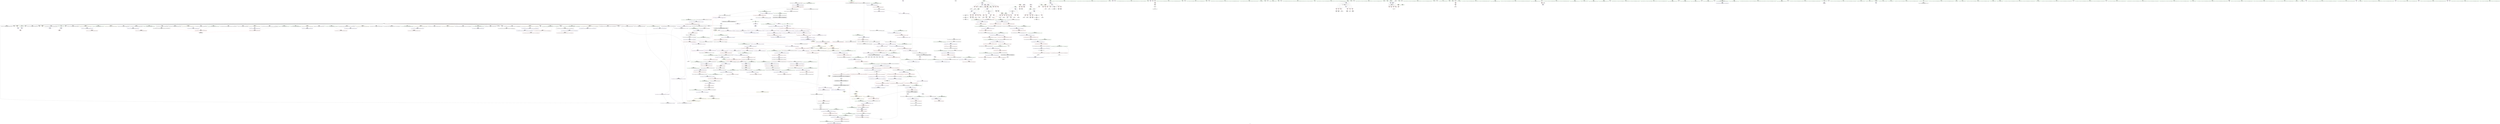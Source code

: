 digraph "SVFG" {
	label="SVFG";

	Node0x55f9cf299800 [shape=record,color=grey,label="{NodeID: 0\nNullPtr|{|<s41>62}}"];
	Node0x55f9cf299800 -> Node0x55f9cf59d7b0[style=solid];
	Node0x55f9cf299800 -> Node0x55f9cf59d8b0[style=solid];
	Node0x55f9cf299800 -> Node0x55f9cf59d980[style=solid];
	Node0x55f9cf299800 -> Node0x55f9cf59da50[style=solid];
	Node0x55f9cf299800 -> Node0x55f9cf59db20[style=solid];
	Node0x55f9cf299800 -> Node0x55f9cf59dbf0[style=solid];
	Node0x55f9cf299800 -> Node0x55f9cf59dcc0[style=solid];
	Node0x55f9cf299800 -> Node0x55f9cf59dd90[style=solid];
	Node0x55f9cf299800 -> Node0x55f9cf59de60[style=solid];
	Node0x55f9cf299800 -> Node0x55f9cf59df30[style=solid];
	Node0x55f9cf299800 -> Node0x55f9cf59e000[style=solid];
	Node0x55f9cf299800 -> Node0x55f9cf59e0d0[style=solid];
	Node0x55f9cf299800 -> Node0x55f9cf59e1a0[style=solid];
	Node0x55f9cf299800 -> Node0x55f9cf59e270[style=solid];
	Node0x55f9cf299800 -> Node0x55f9cf59e340[style=solid];
	Node0x55f9cf299800 -> Node0x55f9cf59e410[style=solid];
	Node0x55f9cf299800 -> Node0x55f9cf598170[style=solid];
	Node0x55f9cf299800 -> Node0x55f9cf598240[style=solid];
	Node0x55f9cf299800 -> Node0x55f9cf598310[style=solid];
	Node0x55f9cf299800 -> Node0x55f9cf5983e0[style=solid];
	Node0x55f9cf299800 -> Node0x55f9cf5984b0[style=solid];
	Node0x55f9cf299800 -> Node0x55f9cf598580[style=solid];
	Node0x55f9cf299800 -> Node0x55f9cf598650[style=solid];
	Node0x55f9cf299800 -> Node0x55f9cf598720[style=solid];
	Node0x55f9cf299800 -> Node0x55f9cf5987f0[style=solid];
	Node0x55f9cf299800 -> Node0x55f9cf5988c0[style=solid];
	Node0x55f9cf299800 -> Node0x55f9cf598990[style=solid];
	Node0x55f9cf299800 -> Node0x55f9cf598a60[style=solid];
	Node0x55f9cf299800 -> Node0x55f9cf598b30[style=solid];
	Node0x55f9cf299800 -> Node0x55f9cf598c00[style=solid];
	Node0x55f9cf299800 -> Node0x55f9cf598cd0[style=solid];
	Node0x55f9cf299800 -> Node0x55f9cf598da0[style=solid];
	Node0x55f9cf299800 -> Node0x55f9cf598e70[style=solid];
	Node0x55f9cf299800 -> Node0x55f9cf598f40[style=solid];
	Node0x55f9cf299800 -> Node0x55f9cf599010[style=solid];
	Node0x55f9cf299800 -> Node0x55f9cf5b27e0[style=solid];
	Node0x55f9cf299800 -> Node0x55f9cf5b50b0[style=solid];
	Node0x55f9cf299800 -> Node0x55f9cf5b5180[style=solid];
	Node0x55f9cf299800 -> Node0x55f9cf5b5250[style=solid];
	Node0x55f9cf299800 -> Node0x55f9cf168b70[style=solid];
	Node0x55f9cf299800 -> Node0x55f9cf5ccbf0[style=solid];
	Node0x55f9cf299800:s41 -> Node0x55f9cf638100[style=solid,color=red];
	Node0x55f9cf5a14d0 [shape=record,color=red,label="{NodeID: 443\n880\<--839\n\<--__cur\n_ZNSt27__uninitialized_default_n_1ILb0EE18__uninit_default_nIPNSt7__cxx1112basic_stringIcSt11char_traitsIcESaIcEEEmEET_S9_T0_\n|{<s0>71}}"];
	Node0x55f9cf5a14d0:s0 -> Node0x55f9cf639150[style=solid,color=red];
	Node0x55f9cf5a4a20 [shape=record,color=purple,label="{NodeID: 277\n121\<--20\n\<--.str.4\nmain\n}"];
	Node0x55f9cf63ad50 [shape=record,color=black,label="{NodeID: 1218\n116 = PHI()\n}"];
	Node0x55f9cf595290 [shape=record,color=green,label="{NodeID: 111\n694\<--695\nthis.addr\<--this.addr_field_insensitive\n_ZN9__gnu_cxx13new_allocatorINSt7__cxx1112basic_stringIcSt11char_traitsIcESaIcEEEEC2ERKS7_\n}"];
	Node0x55f9cf595290 -> Node0x55f9cf5a03c0[style=solid];
	Node0x55f9cf595290 -> Node0x55f9cf5b59a0[style=solid];
	Node0x55f9cf5b6c50 [shape=record,color=blue,label="{NodeID: 554\n843\<--872\nehselector.slot\<--\n_ZNSt27__uninitialized_default_n_1ILb0EE18__uninit_default_nIPNSt7__cxx1112basic_stringIcSt11char_traitsIcESaIcEEEmEET_S9_T0_\n}"];
	Node0x55f9cf5b6c50 -> Node0x55f9cf5b6df0[style=dashed];
	Node0x55f9cf59e820 [shape=record,color=red,label="{NodeID: 388\n398\<--370\nsel\<--ehselector.slot\n_ZNSt6vectorINSt7__cxx1112basic_stringIcSt11char_traitsIcESaIcEEESaIS5_EEC2EmRKS6_\n}"];
	Node0x55f9cf599a00 [shape=record,color=black,label="{NodeID: 222\n236\<--235\nconv45\<--\nmain\n|{<s0>23}}"];
	Node0x55f9cf599a00:s0 -> Node0x55f9cf635cf0[style=solid,color=red];
	Node0x55f9cf6349f0 [shape=record,color=black,label="{NodeID: 1163\n360 = PHI(130, )\n1st arg _ZNSt6vectorINSt7__cxx1112basic_stringIcSt11char_traitsIcESaIcEEESaIS5_EEC2EmRKS6_ }"];
	Node0x55f9cf6349f0 -> Node0x55f9cf5b3c60[style=solid];
	Node0x55f9cf595d60 [shape=record,color=green,label="{NodeID: 56\n149\<--150\n_ZNSt6vectorINSt7__cxx1112basic_stringIcSt11char_traitsIcESaIcEEESaIS5_EEixEm\<--_ZNSt6vectorINSt7__cxx1112basic_stringIcSt11char_traitsIcESaIcEEESaIS5_EEixEm_field_insensitive\n}"];
	Node0x55f9cf5b3fa0 [shape=record,color=blue,label="{NodeID: 499\n408\<--407\nthis.addr\<--this\n_ZNSaINSt7__cxx1112basic_stringIcSt11char_traitsIcESaIcEEEED2Ev\n}"];
	Node0x55f9cf5b3fa0 -> Node0x55f9cf59e8f0[style=dashed];
	Node0x55f9cf5a7830 [shape=record,color=red,label="{NodeID: 333\n129\<--63\n\<--n\nmain\n}"];
	Node0x55f9cf5a7830 -> Node0x55f9cf599450[style=solid];
	Node0x55f9cf59cfd0 [shape=record,color=green,label="{NodeID: 167\n1043\<--1044\n_ZN9__gnu_cxx13new_allocatorINSt7__cxx1112basic_stringIcSt11char_traitsIcESaIcEEEE10deallocateEPS6_m\<--_ZN9__gnu_cxx13new_allocatorINSt7__cxx1112basic_stringIcSt11char_traitsIcESaIcEEEE10deallocateEPS6_m_field_insensitive\n}"];
	Node0x55f9cf580910 [shape=record,color=green,label="{NodeID: 1\n7\<--1\n__dso_handle\<--dummyObj\nGlob }"];
	Node0x55f9cf5a15a0 [shape=record,color=red,label="{NodeID: 444\n887\<--839\n\<--__cur\n_ZNSt27__uninitialized_default_n_1ILb0EE18__uninit_default_nIPNSt7__cxx1112basic_stringIcSt11char_traitsIcESaIcEEEmEET_S9_T0_\n}"];
	Node0x55f9cf5a15a0 -> Node0x55f9cf5a3f90[style=solid];
	Node0x55f9cf5a4af0 [shape=record,color=purple,label="{NodeID: 278\n119\<--22\n\<--.str.5\nmain\n}"];
	Node0x55f9cf63aeb0 [shape=record,color=black,label="{NodeID: 1219\n120 = PHI()\n}"];
	Node0x55f9cf595360 [shape=record,color=green,label="{NodeID: 112\n696\<--697\n.addr\<--.addr_field_insensitive\n_ZN9__gnu_cxx13new_allocatorINSt7__cxx1112basic_stringIcSt11char_traitsIcESaIcEEEEC2ERKS7_\n}"];
	Node0x55f9cf595360 -> Node0x55f9cf5b5a70[style=solid];
	Node0x55f9cf5b6d20 [shape=record,color=blue,label="{NodeID: 555\n841\<--890\nexn.slot\<--\n_ZNSt27__uninitialized_default_n_1ILb0EE18__uninit_default_nIPNSt7__cxx1112basic_stringIcSt11char_traitsIcESaIcEEEmEET_S9_T0_\n}"];
	Node0x55f9cf5b6d20 -> Node0x55f9cf5a1740[style=dashed];
	Node0x55f9cf59e8f0 [shape=record,color=red,label="{NodeID: 389\n411\<--408\nthis1\<--this.addr\n_ZNSaINSt7__cxx1112basic_stringIcSt11char_traitsIcESaIcEEEED2Ev\n}"];
	Node0x55f9cf59e8f0 -> Node0x55f9cf5a28d0[style=solid];
	Node0x55f9cf599ad0 [shape=record,color=black,label="{NodeID: 223\n239\<--238\nconv47\<--\nmain\n}"];
	Node0x55f9cf634b00 [shape=record,color=black,label="{NodeID: 1164\n1000 = PHI(579, )\n0th arg _ZNSt12_Vector_baseINSt7__cxx1112basic_stringIcSt11char_traitsIcESaIcEEESaIS5_EE13_M_deallocateEPS5_m }"];
	Node0x55f9cf634b00 -> Node0x55f9cf5b7540[style=solid];
	Node0x55f9cf595e60 [shape=record,color=green,label="{NodeID: 57\n152\<--153\n_ZStrsIcSt11char_traitsIcESaIcEERSt13basic_istreamIT_T0_ES7_RNSt7__cxx1112basic_stringIS4_S5_T1_EE\<--_ZStrsIcSt11char_traitsIcESaIcEERSt13basic_istreamIT_T0_ES7_RNSt7__cxx1112basic_stringIS4_S5_T1_EE_field_insensitive\n}"];
	Node0x55f9cf168b70 [shape=record,color=black,label="{NodeID: 832\n724 = PHI(719, 3, )\n}"];
	Node0x55f9cf168b70 -> Node0x55f9cf5a3770[style=solid];
	Node0x55f9cf5b4070 [shape=record,color=blue,label="{NodeID: 500\n423\<--421\nthis.addr\<--this\n_ZNSt6vectorINSt7__cxx1112basic_stringIcSt11char_traitsIcESaIcEEESaIS5_EEixEm\n}"];
	Node0x55f9cf5b4070 -> Node0x55f9cf59e9c0[style=dashed];
	Node0x55f9cf5a7900 [shape=record,color=red,label="{NodeID: 334\n143\<--63\n\<--n\nmain\n}"];
	Node0x55f9cf5a7900 -> Node0x55f9cf5cc2f0[style=solid];
	Node0x55f9cf59d0d0 [shape=record,color=green,label="{NodeID: 168\n1050\<--1051\nthis.addr\<--this.addr_field_insensitive\n_ZN9__gnu_cxx13new_allocatorINSt7__cxx1112basic_stringIcSt11char_traitsIcESaIcEEEE10deallocateEPS6_m\n}"];
	Node0x55f9cf59d0d0 -> Node0x55f9cf5b22d0[style=solid];
	Node0x55f9cf59d0d0 -> Node0x55f9cf5b7a20[style=solid];
	Node0x55f9cf584880 [shape=record,color=green,label="{NodeID: 2\n8\<--1\n.str\<--dummyObj\nGlob }"];
	Node0x55f9cf5a1670 [shape=record,color=red,label="{NodeID: 445\n875\<--841\nexn\<--exn.slot\n_ZNSt27__uninitialized_default_n_1ILb0EE18__uninit_default_nIPNSt7__cxx1112basic_stringIcSt11char_traitsIcESaIcEEEmEET_S9_T0_\n}"];
	Node0x55f9cf5a4bc0 [shape=record,color=purple,label="{NodeID: 279\n125\<--22\n\<--.str.5\nmain\n}"];
	Node0x55f9cf63af80 [shape=record,color=black,label="{NodeID: 1220\n122 = PHI()\n}"];
	Node0x55f9cf595430 [shape=record,color=green,label="{NodeID: 113\n705\<--706\nthis.addr\<--this.addr_field_insensitive\n_ZNSt12_Vector_baseINSt7__cxx1112basic_stringIcSt11char_traitsIcESaIcEEESaIS5_EE11_M_allocateEm\n}"];
	Node0x55f9cf595430 -> Node0x55f9cf5a0490[style=solid];
	Node0x55f9cf595430 -> Node0x55f9cf5b5b40[style=solid];
	Node0x55f9cf5b6df0 [shape=record,color=blue,label="{NodeID: 556\n843\<--892\nehselector.slot\<--\n_ZNSt27__uninitialized_default_n_1ILb0EE18__uninit_default_nIPNSt7__cxx1112basic_stringIcSt11char_traitsIcESaIcEEEmEET_S9_T0_\n}"];
	Node0x55f9cf5b6df0 -> Node0x55f9cf5a1810[style=dashed];
	Node0x55f9cf59e9c0 [shape=record,color=red,label="{NodeID: 390\n429\<--423\nthis1\<--this.addr\n_ZNSt6vectorINSt7__cxx1112basic_stringIcSt11char_traitsIcESaIcEEESaIS5_EEixEm\n}"];
	Node0x55f9cf59e9c0 -> Node0x55f9cf5a29a0[style=solid];
	Node0x55f9cf599ba0 [shape=record,color=black,label="{NodeID: 224\n242\<--241\nconv50\<--\nmain\n}"];
	Node0x55f9cf599ba0 -> Node0x55f9cf5cb9f0[style=solid];
	Node0x55f9cf634c10 [shape=record,color=black,label="{NodeID: 1165\n1001 = PHI(582, )\n1st arg _ZNSt12_Vector_baseINSt7__cxx1112basic_stringIcSt11char_traitsIcESaIcEEESaIS5_EE13_M_deallocateEPS5_m }"];
	Node0x55f9cf634c10 -> Node0x55f9cf5b7610[style=solid];
	Node0x55f9cf595f60 [shape=record,color=green,label="{NodeID: 58\n172\<--173\n_ZNSt6vectorINSt7__cxx1112basic_stringIcSt11char_traitsIcESaIcEEESaIS5_EED2Ev\<--_ZNSt6vectorINSt7__cxx1112basic_stringIcSt11char_traitsIcESaIcEEESaIS5_EED2Ev_field_insensitive\n}"];
	Node0x55f9cf170170 [shape=record,color=black,label="{NodeID: 833\n245 = PHI(246, 246, 246, 246, 243, )\n}"];
	Node0x55f9cf5b4140 [shape=record,color=blue,label="{NodeID: 501\n425\<--422\n__n.addr\<--__n\n_ZNSt6vectorINSt7__cxx1112basic_stringIcSt11char_traitsIcESaIcEEESaIS5_EEixEm\n}"];
	Node0x55f9cf5b4140 -> Node0x55f9cf59ea90[style=dashed];
	Node0x55f9cf5a79d0 [shape=record,color=red,label="{NodeID: 335\n184\<--63\n\<--n\nmain\n}"];
	Node0x55f9cf5a79d0 -> Node0x55f9cf5cc8f0[style=solid];
	Node0x55f9cf59d1a0 [shape=record,color=green,label="{NodeID: 169\n1052\<--1053\n__p.addr\<--__p.addr_field_insensitive\n_ZN9__gnu_cxx13new_allocatorINSt7__cxx1112basic_stringIcSt11char_traitsIcESaIcEEEE10deallocateEPS6_m\n}"];
	Node0x55f9cf59d1a0 -> Node0x55f9cf5b23a0[style=solid];
	Node0x55f9cf59d1a0 -> Node0x55f9cf5b7af0[style=solid];
	Node0x55f9cf584910 [shape=record,color=green,label="{NodeID: 3\n10\<--1\n.str.1\<--dummyObj\nGlob }"];
	Node0x55f9cf5a1740 [shape=record,color=red,label="{NodeID: 446\n902\<--841\nexn4\<--exn.slot\n_ZNSt27__uninitialized_default_n_1ILb0EE18__uninit_default_nIPNSt7__cxx1112basic_stringIcSt11char_traitsIcESaIcEEEmEET_S9_T0_\n}"];
	Node0x55f9cf5a4c90 [shape=record,color=purple,label="{NodeID: 280\n209\<--25\narrayidx\<--_ZL2dx\nmain\n}"];
	Node0x55f9cf5a4c90 -> Node0x55f9cf5a9b20[style=solid];
	Node0x55f9cf63b0b0 [shape=record,color=black,label="{NodeID: 1221\n124 = PHI()\n}"];
	Node0x55f9cf595500 [shape=record,color=green,label="{NodeID: 114\n707\<--708\n__n.addr\<--__n.addr_field_insensitive\n_ZNSt12_Vector_baseINSt7__cxx1112basic_stringIcSt11char_traitsIcESaIcEEESaIS5_EE11_M_allocateEm\n}"];
	Node0x55f9cf595500 -> Node0x55f9cf5a0560[style=solid];
	Node0x55f9cf595500 -> Node0x55f9cf5a0630[style=solid];
	Node0x55f9cf595500 -> Node0x55f9cf5b5c10[style=solid];
	Node0x55f9cf5b6ec0 [shape=record,color=blue,label="{NodeID: 557\n915\<--914\n__p.addr\<--__p\n_ZSt10_ConstructINSt7__cxx1112basic_stringIcSt11char_traitsIcESaIcEEEJEEvPT_DpOT0_\n}"];
	Node0x55f9cf5b6ec0 -> Node0x55f9cf5a18e0[style=dashed];
	Node0x55f9cf59ea90 [shape=record,color=red,label="{NodeID: 391\n434\<--425\n\<--__n.addr\n_ZNSt6vectorINSt7__cxx1112basic_stringIcSt11char_traitsIcESaIcEEESaIS5_EEixEm\n}"];
	Node0x55f9cf599c70 [shape=record,color=black,label="{NodeID: 225\n249\<--248\nconv52\<--\nmain\n|{<s0>25}}"];
	Node0x55f9cf599c70:s0 -> Node0x55f9cf635cf0[style=solid,color=red];
	Node0x55f9cf634d20 [shape=record,color=black,label="{NodeID: 1166\n1002 = PHI(592, )\n2nd arg _ZNSt12_Vector_baseINSt7__cxx1112basic_stringIcSt11char_traitsIcESaIcEEESaIS5_EE13_M_deallocateEPS5_m }"];
	Node0x55f9cf634d20 -> Node0x55f9cf5b76e0[style=solid];
	Node0x55f9cf596060 [shape=record,color=green,label="{NodeID: 59\n199\<--200\n_ZNSt7__cxx1112basic_stringIcSt11char_traitsIcESaIcEEixEm\<--_ZNSt7__cxx1112basic_stringIcSt11char_traitsIcESaIcEEixEm_field_insensitive\n}"];
	Node0x55f9cf5ca370 [shape=record,color=grey,label="{NodeID: 834\n267 = Binary(266, 265, )\n}"];
	Node0x55f9cf5ca370 -> Node0x55f9cf5b3440[style=solid];
	Node0x55f9cf5b4210 [shape=record,color=blue,label="{NodeID: 502\n450\<--449\nthis.addr\<--this\n_ZNSt6vectorINSt7__cxx1112basic_stringIcSt11char_traitsIcESaIcEEESaIS5_EED2Ev\n}"];
	Node0x55f9cf5b4210 -> Node0x55f9cf59ec30[style=dashed];
	Node0x55f9cf5a7aa0 [shape=record,color=red,label="{NodeID: 336\n225\<--63\n\<--n\nmain\n}"];
	Node0x55f9cf5a7aa0 -> Node0x55f9cf5cd070[style=solid];
	Node0x55f9cf59d270 [shape=record,color=green,label="{NodeID: 170\n1054\<--1055\n.addr\<--.addr_field_insensitive\n_ZN9__gnu_cxx13new_allocatorINSt7__cxx1112basic_stringIcSt11char_traitsIcESaIcEEEE10deallocateEPS6_m\n}"];
	Node0x55f9cf59d270 -> Node0x55f9cf5b7bc0[style=solid];
	Node0x55f9cf584bc0 [shape=record,color=green,label="{NodeID: 4\n12\<--1\nstdin\<--dummyObj\nGlob }"];
	Node0x55f9cf5a1810 [shape=record,color=red,label="{NodeID: 447\n903\<--843\nsel\<--ehselector.slot\n_ZNSt27__uninitialized_default_n_1ILb0EE18__uninit_default_nIPNSt7__cxx1112basic_stringIcSt11char_traitsIcESaIcEEEmEET_S9_T0_\n}"];
	Node0x55f9cf5a4d60 [shape=record,color=purple,label="{NodeID: 281\n264\<--25\narrayidx63\<--_ZL2dx\nmain\n}"];
	Node0x55f9cf5a4d60 -> Node0x55f9cf5a9e60[style=solid];
	Node0x55f9cf63b1b0 [shape=record,color=black,label="{NodeID: 1222\n126 = PHI()\n}"];
	Node0x55f9cf59a1d0 [shape=record,color=green,label="{NodeID: 115\n720\<--721\n_ZNSt16allocator_traitsISaINSt7__cxx1112basic_stringIcSt11char_traitsIcESaIcEEEEE8allocateERS6_m\<--_ZNSt16allocator_traitsISaINSt7__cxx1112basic_stringIcSt11char_traitsIcESaIcEEEEE8allocateERS6_m_field_insensitive\n}"];
	Node0x55f9cf5b6f90 [shape=record,color=blue,label="{NodeID: 558\n927\<--926\n__r.addr\<--__r\n_ZSt11__addressofINSt7__cxx1112basic_stringIcSt11char_traitsIcESaIcEEEEPT_RS6_\n}"];
	Node0x55f9cf5b6f90 -> Node0x55f9cf5a19b0[style=dashed];
	Node0x55f9cf59eb60 [shape=record,color=red,label="{NodeID: 392\n433\<--432\n\<--_M_start\n_ZNSt6vectorINSt7__cxx1112basic_stringIcSt11char_traitsIcESaIcEEESaIS5_EEixEm\n}"];
	Node0x55f9cf59eb60 -> Node0x55f9cf5a70e0[style=solid];
	Node0x55f9cf599d40 [shape=record,color=black,label="{NodeID: 226\n252\<--251\nconv54\<--\nmain\n}"];
	Node0x55f9cf634e30 [shape=record,color=black,label="{NodeID: 1167\n546 = PHI(375, )\n0th arg _ZNSt6vectorINSt7__cxx1112basic_stringIcSt11char_traitsIcESaIcEEESaIS5_EE21_M_default_initializeEm }"];
	Node0x55f9cf634e30 -> Node0x55f9cf5b4a30[style=solid];
	Node0x55f9cf596160 [shape=record,color=green,label="{NodeID: 60\n294\<--295\n_ZSt4endlIcSt11char_traitsIcEERSt13basic_ostreamIT_T0_ES6_\<--_ZSt4endlIcSt11char_traitsIcEERSt13basic_ostreamIT_T0_ES6__field_insensitive\n}"];
	Node0x55f9cf5ca4f0 [shape=record,color=grey,label="{NodeID: 835\n274 = Binary(273, 272, )\n}"];
	Node0x55f9cf5ca4f0 -> Node0x55f9cf5b3510[style=solid];
	Node0x55f9cf5b42e0 [shape=record,color=blue,label="{NodeID: 503\n452\<--477\nexn.slot\<--\n_ZNSt6vectorINSt7__cxx1112basic_stringIcSt11char_traitsIcESaIcEEESaIS5_EED2Ev\n}"];
	Node0x55f9cf5b42e0 -> Node0x55f9cf59ed00[style=dashed];
	Node0x55f9cf5a7b70 [shape=record,color=red,label="{NodeID: 337\n302\<--63\n\<--n\nmain\n}"];
	Node0x55f9cf5a7b70 -> Node0x55f9cf5cc170[style=solid];
	Node0x55f9cf59d340 [shape=record,color=green,label="{NodeID: 171\n1063\<--1064\n_ZdlPv\<--_ZdlPv_field_insensitive\n}"];
	Node0x55f9cf584c50 [shape=record,color=green,label="{NodeID: 5\n13\<--1\n.str.2\<--dummyObj\nGlob }"];
	Node0x55f9cf5a18e0 [shape=record,color=red,label="{NodeID: 448\n918\<--915\n\<--__p.addr\n_ZSt10_ConstructINSt7__cxx1112basic_stringIcSt11char_traitsIcESaIcEEEJEEvPT_DpOT0_\n}"];
	Node0x55f9cf5a18e0 -> Node0x55f9cf5a4060[style=solid];
	Node0x55f9cf5a4e30 [shape=record,color=purple,label="{NodeID: 282\n216\<--26\narrayidx37\<--_ZL2dy\nmain\n}"];
	Node0x55f9cf5a4e30 -> Node0x55f9cf5a9bf0[style=solid];
	Node0x55f9cf63b280 [shape=record,color=black,label="{NodeID: 1223\n127 = PHI()\n}"];
	Node0x55f9cf59a2d0 [shape=record,color=green,label="{NodeID: 116\n729\<--730\n__a.addr\<--__a.addr_field_insensitive\n_ZNSt16allocator_traitsISaINSt7__cxx1112basic_stringIcSt11char_traitsIcESaIcEEEEE8allocateERS6_m\n}"];
	Node0x55f9cf59a2d0 -> Node0x55f9cf5a0700[style=solid];
	Node0x55f9cf59a2d0 -> Node0x55f9cf5b5ce0[style=solid];
	Node0x55f9cf5b7060 [shape=record,color=blue,label="{NodeID: 559\n937\<--935\n__first.addr\<--__first\n_ZSt8_DestroyIPNSt7__cxx1112basic_stringIcSt11char_traitsIcESaIcEEEEvT_S7_\n}"];
	Node0x55f9cf5b7060 -> Node0x55f9cf5a1a80[style=dashed];
	Node0x55f9cf59ec30 [shape=record,color=red,label="{NodeID: 393\n457\<--450\nthis1\<--this.addr\n_ZNSt6vectorINSt7__cxx1112basic_stringIcSt11char_traitsIcESaIcEEESaIS5_EED2Ev\n}"];
	Node0x55f9cf59ec30 -> Node0x55f9cf5a2b40[style=solid];
	Node0x55f9cf59ec30 -> Node0x55f9cf5a2c10[style=solid];
	Node0x55f9cf59ec30 -> Node0x55f9cf5a2ce0[style=solid];
	Node0x55f9cf59ec30 -> Node0x55f9cf5a2db0[style=solid];
	Node0x55f9cf59ec30 -> Node0x55f9cf5a2e80[style=solid];
	Node0x55f9cf599e10 [shape=record,color=black,label="{NodeID: 227\n256\<--255\nconv57\<--\nmain\n|{<s0>27}}"];
	Node0x55f9cf599e10:s0 -> Node0x55f9cf635cf0[style=solid,color=red];
	Node0x55f9cf634f40 [shape=record,color=black,label="{NodeID: 1168\n547 = PHI(382, )\n1st arg _ZNSt6vectorINSt7__cxx1112basic_stringIcSt11char_traitsIcESaIcEEESaIS5_EE21_M_default_initializeEm }"];
	Node0x55f9cf634f40 -> Node0x55f9cf5b4b00[style=solid];
	Node0x55f9cf596260 [shape=record,color=green,label="{NodeID: 61\n296\<--297\n_ZNSolsEPFRSoS_E\<--_ZNSolsEPFRSoS_E_field_insensitive\n}"];
	Node0x55f9cf5ca670 [shape=record,color=grey,label="{NodeID: 836\n285 = Binary(284, 105, )\n}"];
	Node0x55f9cf5ca670 -> Node0x55f9cf5b36b0[style=solid];
	Node0x55f9cf5b43b0 [shape=record,color=blue,label="{NodeID: 504\n454\<--479\nehselector.slot\<--\n_ZNSt6vectorINSt7__cxx1112basic_stringIcSt11char_traitsIcESaIcEEESaIS5_EED2Ev\n}"];
	Node0x55f9cf5a7c40 [shape=record,color=red,label="{NodeID: 338\n190\<--65\n\<--m\nmain\n}"];
	Node0x55f9cf5a7c40 -> Node0x55f9cf5cca70[style=solid];
	Node0x55f9cf59d440 [shape=record,color=green,label="{NodeID: 172\n1072\<--1073\n__first.addr\<--__first.addr_field_insensitive\n_ZSt8_DestroyIPNSt7__cxx1112basic_stringIcSt11char_traitsIcESaIcEEES5_EvT_S7_RSaIT0_E\n}"];
	Node0x55f9cf59d440 -> Node0x55f9cf5b2470[style=solid];
	Node0x55f9cf59d440 -> Node0x55f9cf5b7c90[style=solid];
	Node0x55f9cf584ce0 [shape=record,color=green,label="{NodeID: 6\n15\<--1\n.str.3\<--dummyObj\nGlob }"];
	Node0x55f9cf5a19b0 [shape=record,color=red,label="{NodeID: 449\n930\<--927\n\<--__r.addr\n_ZSt11__addressofINSt7__cxx1112basic_stringIcSt11char_traitsIcESaIcEEEEPT_RS6_\n}"];
	Node0x55f9cf5a19b0 -> Node0x55f9cf5a4200[style=solid];
	Node0x55f9cf5a4f00 [shape=record,color=purple,label="{NodeID: 283\n271\<--26\narrayidx66\<--_ZL2dy\nmain\n}"];
	Node0x55f9cf5a4f00 -> Node0x55f9cf5a9f30[style=solid];
	Node0x55f9cf63b3b0 [shape=record,color=black,label="{NodeID: 1224\n128 = PHI()\n}"];
	Node0x55f9cf59a3a0 [shape=record,color=green,label="{NodeID: 117\n731\<--732\n__n.addr\<--__n.addr_field_insensitive\n_ZNSt16allocator_traitsISaINSt7__cxx1112basic_stringIcSt11char_traitsIcESaIcEEEEE8allocateERS6_m\n}"];
	Node0x55f9cf59a3a0 -> Node0x55f9cf5a07d0[style=solid];
	Node0x55f9cf59a3a0 -> Node0x55f9cf5b5db0[style=solid];
	Node0x55f9cf5b7130 [shape=record,color=blue,label="{NodeID: 560\n939\<--936\n__last.addr\<--__last\n_ZSt8_DestroyIPNSt7__cxx1112basic_stringIcSt11char_traitsIcESaIcEEEEvT_S7_\n}"];
	Node0x55f9cf5b7130 -> Node0x55f9cf5a1b50[style=dashed];
	Node0x55f9cf59ed00 [shape=record,color=red,label="{NodeID: 394\n484\<--452\nexn\<--exn.slot\n_ZNSt6vectorINSt7__cxx1112basic_stringIcSt11char_traitsIcESaIcEEESaIS5_EED2Ev\n|{<s0>47}}"];
	Node0x55f9cf59ed00:s0 -> Node0x55f9cf62e1a0[style=solid,color=red];
	Node0x55f9cf599ee0 [shape=record,color=black,label="{NodeID: 228\n259\<--258\nconv59\<--\nmain\n}"];
	Node0x55f9cf635050 [shape=record,color=black,label="{NodeID: 1169\n449 = PHI(67, 67, )\n0th arg _ZNSt6vectorINSt7__cxx1112basic_stringIcSt11char_traitsIcESaIcEEESaIS5_EED2Ev }"];
	Node0x55f9cf635050 -> Node0x55f9cf5b4210[style=solid];
	Node0x55f9cf596360 [shape=record,color=green,label="{NodeID: 62\n309\<--310\n_ZStlsIcSt11char_traitsIcESaIcEERSt13basic_ostreamIT_T0_ES7_RKNSt7__cxx1112basic_stringIS4_S5_T1_EE\<--_ZStlsIcSt11char_traitsIcESaIcEERSt13basic_ostreamIT_T0_ES7_RKNSt7__cxx1112basic_stringIS4_S5_T1_EE_field_insensitive\n}"];
	Node0x55f9cf5ca7f0 [shape=record,color=grey,label="{NodeID: 837\n280 = Binary(279, 105, )\n}"];
	Node0x55f9cf5ca7f0 -> Node0x55f9cf5b35e0[style=solid];
	Node0x55f9cf5b4480 [shape=record,color=blue,label="{NodeID: 505\n491\<--490\nthis.addr\<--this\n_ZN9__gnu_cxx13new_allocatorINSt7__cxx1112basic_stringIcSt11char_traitsIcESaIcEEEEC2Ev\n}"];
	Node0x55f9cf5b4480 -> Node0x55f9cf59ef70[style=dashed];
	Node0x55f9cf5a7d10 [shape=record,color=red,label="{NodeID: 339\n232\<--65\n\<--m\nmain\n}"];
	Node0x55f9cf5a7d10 -> Node0x55f9cf5cb870[style=solid];
	Node0x55f9cf59d510 [shape=record,color=green,label="{NodeID: 173\n1074\<--1075\n__last.addr\<--__last.addr_field_insensitive\n_ZSt8_DestroyIPNSt7__cxx1112basic_stringIcSt11char_traitsIcESaIcEEES5_EvT_S7_RSaIT0_E\n}"];
	Node0x55f9cf59d510 -> Node0x55f9cf5b2540[style=solid];
	Node0x55f9cf59d510 -> Node0x55f9cf5b7d60[style=solid];
	Node0x55f9cf584d70 [shape=record,color=green,label="{NodeID: 7\n17\<--1\nstdout\<--dummyObj\nGlob }"];
	Node0x55f9cf5a1a80 [shape=record,color=red,label="{NodeID: 450\n943\<--937\n\<--__first.addr\n_ZSt8_DestroyIPNSt7__cxx1112basic_stringIcSt11char_traitsIcESaIcEEEEvT_S7_\n|{<s0>77}}"];
	Node0x55f9cf5a1a80:s0 -> Node0x55f9cf63dc60[style=solid,color=red];
	Node0x55f9cf5a4fd0 [shape=record,color=purple,label="{NodeID: 284\n1089\<--27\nllvm.global_ctors_0\<--llvm.global_ctors\nGlob }"];
	Node0x55f9cf5a4fd0 -> Node0x55f9cf5b2610[style=solid];
	Node0x55f9cf63b480 [shape=record,color=black,label="{NodeID: 1225\n148 = PHI(420, )\n}"];
	Node0x55f9cf59a470 [shape=record,color=green,label="{NodeID: 118\n739\<--740\n_ZN9__gnu_cxx13new_allocatorINSt7__cxx1112basic_stringIcSt11char_traitsIcESaIcEEEE8allocateEmPKv\<--_ZN9__gnu_cxx13new_allocatorINSt7__cxx1112basic_stringIcSt11char_traitsIcESaIcEEEE8allocateEmPKv_field_insensitive\n}"];
	Node0x55f9cf5b7200 [shape=record,color=blue,label="{NodeID: 561\n965\<--963\n__first.addr\<--__first\n_ZNSt12_Destroy_auxILb0EE9__destroyIPNSt7__cxx1112basic_stringIcSt11char_traitsIcESaIcEEEEEvT_S9_\n}"];
	Node0x55f9cf5b7200 -> Node0x55f9cf5f6920[style=dashed];
	Node0x55f9cf59edd0 [shape=record,color=red,label="{NodeID: 395\n461\<--460\n\<--_M_start\n_ZNSt6vectorINSt7__cxx1112basic_stringIcSt11char_traitsIcESaIcEEESaIS5_EED2Ev\n|{<s0>44}}"];
	Node0x55f9cf59edd0:s0 -> Node0x55f9cf638c40[style=solid,color=red];
	Node0x55f9cf599fb0 [shape=record,color=black,label="{NodeID: 229\n263\<--262\nidxprom62\<--\nmain\n}"];
	Node0x55f9cf635260 [shape=record,color=black,label="{NodeID: 1170\n634 = PHI(520, )\n0th arg _ZNSt12_Vector_baseINSt7__cxx1112basic_stringIcSt11char_traitsIcESaIcEEESaIS5_EE17_M_create_storageEm }"];
	Node0x55f9cf635260 -> Node0x55f9cf5b5320[style=solid];
	Node0x55f9cf596460 [shape=record,color=green,label="{NodeID: 63\n349\<--350\nthis.addr\<--this.addr_field_insensitive\n_ZNSaINSt7__cxx1112basic_stringIcSt11char_traitsIcESaIcEEEEC2Ev\n}"];
	Node0x55f9cf596460 -> Node0x55f9cf5aa000[style=solid];
	Node0x55f9cf596460 -> Node0x55f9cf5b3ac0[style=solid];
	Node0x55f9cf5ca970 [shape=record,color=grey,label="{NodeID: 838\n862 = Binary(861, 863, )\n}"];
	Node0x55f9cf5ca970 -> Node0x55f9cf5b69e0[style=solid];
	Node0x55f9cf5b4550 [shape=record,color=blue,label="{NodeID: 506\n498\<--497\nthis.addr\<--this\n_ZN9__gnu_cxx13new_allocatorINSt7__cxx1112basic_stringIcSt11char_traitsIcESaIcEEEED2Ev\n}"];
	Node0x55f9cf5b4550 -> Node0x55f9cf59f040[style=dashed];
	Node0x55f9cf5a7de0 [shape=record,color=red,label="{NodeID: 340\n329\<--71\nexn\<--exn.slot\nmain\n}"];
	Node0x55f9cf59d5e0 [shape=record,color=green,label="{NodeID: 174\n1076\<--1077\n.addr\<--.addr_field_insensitive\n_ZSt8_DestroyIPNSt7__cxx1112basic_stringIcSt11char_traitsIcESaIcEEES5_EvT_S7_RSaIT0_E\n}"];
	Node0x55f9cf59d5e0 -> Node0x55f9cf5b7e30[style=solid];
	Node0x55f9cf592120 [shape=record,color=green,label="{NodeID: 8\n18\<--1\n_ZSt3cin\<--dummyObj\nGlob }"];
	Node0x55f9cf5a1b50 [shape=record,color=red,label="{NodeID: 451\n944\<--939\n\<--__last.addr\n_ZSt8_DestroyIPNSt7__cxx1112basic_stringIcSt11char_traitsIcESaIcEEEEvT_S7_\n|{<s0>77}}"];
	Node0x55f9cf5a1b50:s0 -> Node0x55f9cf63dd70[style=solid,color=red];
	Node0x55f9cf5a50d0 [shape=record,color=purple,label="{NodeID: 285\n1090\<--27\nllvm.global_ctors_1\<--llvm.global_ctors\nGlob }"];
	Node0x55f9cf5a50d0 -> Node0x55f9cf5b26e0[style=solid];
	Node0x55f9cf63b680 [shape=record,color=black,label="{NodeID: 1226\n39 = PHI()\n}"];
	Node0x55f9cf59a570 [shape=record,color=green,label="{NodeID: 119\n746\<--747\nthis.addr\<--this.addr_field_insensitive\n_ZN9__gnu_cxx13new_allocatorINSt7__cxx1112basic_stringIcSt11char_traitsIcESaIcEEEE8allocateEmPKv\n}"];
	Node0x55f9cf59a570 -> Node0x55f9cf5a08a0[style=solid];
	Node0x55f9cf59a570 -> Node0x55f9cf5b5e80[style=solid];
	Node0x55f9cf5b72d0 [shape=record,color=blue,label="{NodeID: 562\n967\<--964\n__last.addr\<--__last\n_ZNSt12_Destroy_auxILb0EE9__destroyIPNSt7__cxx1112basic_stringIcSt11char_traitsIcESaIcEEEEEvT_S9_\n}"];
	Node0x55f9cf5b72d0 -> Node0x55f9cf5a1e90[style=dashed];
	Node0x55f9cf59eea0 [shape=record,color=red,label="{NodeID: 396\n465\<--464\n\<--_M_finish\n_ZNSt6vectorINSt7__cxx1112basic_stringIcSt11char_traitsIcESaIcEEESaIS5_EED2Ev\n|{<s0>44}}"];
	Node0x55f9cf59eea0:s0 -> Node0x55f9cf638d50[style=solid,color=red];
	Node0x55f9cf59a080 [shape=record,color=black,label="{NodeID: 230\n270\<--269\nidxprom65\<--\nmain\n}"];
	Node0x55f9cf635370 [shape=record,color=black,label="{NodeID: 1171\n635 = PHI(526, )\n1st arg _ZNSt12_Vector_baseINSt7__cxx1112basic_stringIcSt11char_traitsIcESaIcEEESaIS5_EE17_M_create_storageEm }"];
	Node0x55f9cf635370 -> Node0x55f9cf5b53f0[style=solid];
	Node0x55f9cf596530 [shape=record,color=green,label="{NodeID: 64\n355\<--356\n_ZN9__gnu_cxx13new_allocatorINSt7__cxx1112basic_stringIcSt11char_traitsIcESaIcEEEEC2Ev\<--_ZN9__gnu_cxx13new_allocatorINSt7__cxx1112basic_stringIcSt11char_traitsIcESaIcEEEEC2Ev_field_insensitive\n}"];
	Node0x55f9cf5caaf0 [shape=record,color=grey,label="{NodeID: 839\n767 = Binary(766, 593, )\n}"];
	Node0x55f9cf5b4620 [shape=record,color=blue,label="{NodeID: 507\n507\<--504\nthis.addr\<--this\n_ZNSt12_Vector_baseINSt7__cxx1112basic_stringIcSt11char_traitsIcESaIcEEESaIS5_EEC2EmRKS6_\n}"];
	Node0x55f9cf5b4620 -> Node0x55f9cf59f110[style=dashed];
	Node0x55f9cf5a7eb0 [shape=record,color=red,label="{NodeID: 341\n330\<--73\nsel\<--ehselector.slot\nmain\n}"];
	Node0x55f9cf59d6b0 [shape=record,color=green,label="{NodeID: 175\n29\<--1085\n_GLOBAL__sub_I_ZbanIlya_0_0.cpp\<--_GLOBAL__sub_I_ZbanIlya_0_0.cpp_field_insensitive\n}"];
	Node0x55f9cf59d6b0 -> Node0x55f9cf5b26e0[style=solid];
	Node0x55f9cf5921b0 [shape=record,color=green,label="{NodeID: 9\n19\<--1\n_ZSt4cout\<--dummyObj\nGlob }"];
	Node0x55f9cf5fb6e0 [shape=record,color=yellow,style=double,label="{NodeID: 950\n32V_1 = ENCHI(MR_32V_0)\npts\{680000 \}\nFun[_ZNSt6vectorINSt7__cxx1112basic_stringIcSt11char_traitsIcESaIcEEESaIS5_EEixEm]}"];
	Node0x55f9cf5fb6e0 -> Node0x55f9cf59eb60[style=dashed];
	Node0x55f9cf5a1c20 [shape=record,color=red,label="{NodeID: 452\n972\<--965\n\<--__first.addr\n_ZNSt12_Destroy_auxILb0EE9__destroyIPNSt7__cxx1112basic_stringIcSt11char_traitsIcESaIcEEEEEvT_S9_\n}"];
	Node0x55f9cf5a1c20 -> Node0x55f9cf5cbe70[style=solid];
	Node0x55f9cf5a51d0 [shape=record,color=purple,label="{NodeID: 286\n1091\<--27\nllvm.global_ctors_2\<--llvm.global_ctors\nGlob }"];
	Node0x55f9cf5a51d0 -> Node0x55f9cf5b27e0[style=solid];
	Node0x55f9cf63b750 [shape=record,color=black,label="{NodeID: 1227\n237 = PHI(420, )\n}"];
	Node0x55f9cf59a640 [shape=record,color=green,label="{NodeID: 120\n748\<--749\n__n.addr\<--__n.addr_field_insensitive\n_ZN9__gnu_cxx13new_allocatorINSt7__cxx1112basic_stringIcSt11char_traitsIcESaIcEEEE8allocateEmPKv\n}"];
	Node0x55f9cf59a640 -> Node0x55f9cf5a0970[style=solid];
	Node0x55f9cf59a640 -> Node0x55f9cf5a0a40[style=solid];
	Node0x55f9cf59a640 -> Node0x55f9cf5b5f50[style=solid];
	Node0x55f9cf5b73a0 [shape=record,color=blue,label="{NodeID: 563\n965\<--983\n__first.addr\<--incdec.ptr\n_ZNSt12_Destroy_auxILb0EE9__destroyIPNSt7__cxx1112basic_stringIcSt11char_traitsIcESaIcEEEEEvT_S9_\n}"];
	Node0x55f9cf5b73a0 -> Node0x55f9cf5f6920[style=dashed];
	Node0x55f9cf59ef70 [shape=record,color=red,label="{NodeID: 397\n494\<--491\nthis1\<--this.addr\n_ZN9__gnu_cxx13new_allocatorINSt7__cxx1112basic_stringIcSt11char_traitsIcESaIcEEEEC2Ev\n}"];
	Node0x55f9cf5a2500 [shape=record,color=black,label="{NodeID: 231\n306\<--305\nconv85\<--\nmain\n|{<s0>31}}"];
	Node0x55f9cf5a2500:s0 -> Node0x55f9cf635cf0[style=solid,color=red];
	Node0x55f9cf635480 [shape=record,color=black,label="{NodeID: 1172\n692 = PHI(684, )\n0th arg _ZN9__gnu_cxx13new_allocatorINSt7__cxx1112basic_stringIcSt11char_traitsIcESaIcEEEEC2ERKS7_ }"];
	Node0x55f9cf635480 -> Node0x55f9cf5b59a0[style=solid];
	Node0x55f9cf596630 [shape=record,color=green,label="{NodeID: 65\n362\<--363\nthis.addr\<--this.addr_field_insensitive\n_ZNSt6vectorINSt7__cxx1112basic_stringIcSt11char_traitsIcESaIcEEESaIS5_EEC2EmRKS6_\n}"];
	Node0x55f9cf596630 -> Node0x55f9cf5aa0d0[style=solid];
	Node0x55f9cf596630 -> Node0x55f9cf5b3b90[style=solid];
	Node0x55f9cf5ffbc0 [shape=record,color=yellow,style=double,label="{NodeID: 1006\n95V_1 = ENCHI(MR_95V_0)\npts\{514 \}\nFun[_ZNSt12_Vector_baseINSt7__cxx1112basic_stringIcSt11char_traitsIcESaIcEEESaIS5_EEC2EmRKS6_]}"];
	Node0x55f9cf5ffbc0 -> Node0x55f9cf5b4890[style=dashed];
	Node0x55f9cf5cac70 [shape=record,color=grey,label="{NodeID: 840\n290 = Binary(289, 105, )\n}"];
	Node0x55f9cf5cac70 -> Node0x55f9cf5b3780[style=solid];
	Node0x55f9cf5b46f0 [shape=record,color=blue,label="{NodeID: 508\n509\<--505\n__n.addr\<--__n\n_ZNSt12_Vector_baseINSt7__cxx1112basic_stringIcSt11char_traitsIcESaIcEEESaIS5_EEC2EmRKS6_\n}"];
	Node0x55f9cf5b46f0 -> Node0x55f9cf59f1e0[style=dashed];
	Node0x55f9cf5a7f80 [shape=record,color=red,label="{NodeID: 342\n142\<--75\n\<--i\nmain\n}"];
	Node0x55f9cf5a7f80 -> Node0x55f9cf5cc2f0[style=solid];
	Node0x55f9cf59d7b0 [shape=record,color=black,label="{NodeID: 176\n2\<--3\ndummyVal\<--dummyVal\n}"];
	Node0x55f9cf592240 [shape=record,color=green,label="{NodeID: 10\n20\<--1\n.str.4\<--dummyObj\nGlob }"];
	Node0x55f9cf5fb7c0 [shape=record,color=yellow,style=double,label="{NodeID: 951\n2V_1 = ENCHI(MR_2V_0)\npts\{1 \}\nFun[main]}"];
	Node0x55f9cf5fb7c0 -> Node0x55f9cf5a7280[style=dashed];
	Node0x55f9cf5fb7c0 -> Node0x55f9cf5a7350[style=dashed];
	Node0x55f9cf5fb7c0 -> Node0x55f9cf5a9b20[style=dashed];
	Node0x55f9cf5fb7c0 -> Node0x55f9cf5a9bf0[style=dashed];
	Node0x55f9cf5fb7c0 -> Node0x55f9cf5a9e60[style=dashed];
	Node0x55f9cf5fb7c0 -> Node0x55f9cf5a9f30[style=dashed];
	Node0x55f9cf5a1cf0 [shape=record,color=red,label="{NodeID: 453\n976\<--965\n\<--__first.addr\n_ZNSt12_Destroy_auxILb0EE9__destroyIPNSt7__cxx1112basic_stringIcSt11char_traitsIcESaIcEEEEEvT_S9_\n|{<s0>80}}"];
	Node0x55f9cf5a1cf0:s0 -> Node0x55f9cf636080[style=solid,color=red];
	Node0x55f9cf5a52d0 [shape=record,color=purple,label="{NodeID: 287\n431\<--430\n_M_impl\<--\n_ZNSt6vectorINSt7__cxx1112basic_stringIcSt11char_traitsIcESaIcEEESaIS5_EEixEm\n}"];
	Node0x55f9cf63b8c0 [shape=record,color=black,label="{NodeID: 1228\n240 = PHI()\n}"];
	Node0x55f9cf63b8c0 -> Node0x55f9cf5a9cc0[style=solid];
	Node0x55f9cf59a710 [shape=record,color=green,label="{NodeID: 121\n750\<--751\n.addr\<--.addr_field_insensitive\n_ZN9__gnu_cxx13new_allocatorINSt7__cxx1112basic_stringIcSt11char_traitsIcESaIcEEEE8allocateEmPKv\n}"];
	Node0x55f9cf59a710 -> Node0x55f9cf5b6020[style=solid];
	Node0x55f9cf5b7470 [shape=record,color=blue,label="{NodeID: 564\n989\<--988\n__pointer.addr\<--__pointer\n_ZSt8_DestroyINSt7__cxx1112basic_stringIcSt11char_traitsIcESaIcEEEEvPT_\n}"];
	Node0x55f9cf5b7470 -> Node0x55f9cf5a1f60[style=dashed];
	Node0x55f9cf59f040 [shape=record,color=red,label="{NodeID: 398\n501\<--498\nthis1\<--this.addr\n_ZN9__gnu_cxx13new_allocatorINSt7__cxx1112basic_stringIcSt11char_traitsIcESaIcEEEED2Ev\n}"];
	Node0x55f9cf5a2590 [shape=record,color=black,label="{NodeID: 232\n313\<--312\nconv91\<--\nmain\n|{<s0>34}}"];
	Node0x55f9cf5a2590:s0 -> Node0x55f9cf635cf0[style=solid,color=red];
	Node0x55f9cf635590 [shape=record,color=black,label="{NodeID: 1173\n693 = PHI(686, )\n1st arg _ZN9__gnu_cxx13new_allocatorINSt7__cxx1112basic_stringIcSt11char_traitsIcESaIcEEEEC2ERKS7_ }"];
	Node0x55f9cf635590 -> Node0x55f9cf5b5a70[style=solid];
	Node0x55f9cf596700 [shape=record,color=green,label="{NodeID: 66\n364\<--365\n__n.addr\<--__n.addr_field_insensitive\n_ZNSt6vectorINSt7__cxx1112basic_stringIcSt11char_traitsIcESaIcEEESaIS5_EEC2EmRKS6_\n}"];
	Node0x55f9cf596700 -> Node0x55f9cf59e4e0[style=solid];
	Node0x55f9cf596700 -> Node0x55f9cf59e5b0[style=solid];
	Node0x55f9cf596700 -> Node0x55f9cf5b3c60[style=solid];
	Node0x55f9cf5ffca0 [shape=record,color=yellow,style=double,label="{NodeID: 1007\n97V_1 = ENCHI(MR_97V_0)\npts\{516 \}\nFun[_ZNSt12_Vector_baseINSt7__cxx1112basic_stringIcSt11char_traitsIcESaIcEEESaIS5_EEC2EmRKS6_]}"];
	Node0x55f9cf5ffca0 -> Node0x55f9cf5b4960[style=dashed];
	Node0x55f9cf5cadf0 [shape=record,color=grey,label="{NodeID: 841\n325 = Binary(324, 105, )\n}"];
	Node0x55f9cf5cadf0 -> Node0x55f9cf5b39f0[style=solid];
	Node0x55f9cf5b47c0 [shape=record,color=blue,label="{NodeID: 509\n511\<--506\n__a.addr\<--__a\n_ZNSt12_Vector_baseINSt7__cxx1112basic_stringIcSt11char_traitsIcESaIcEEESaIS5_EEC2EmRKS6_\n}"];
	Node0x55f9cf5b47c0 -> Node0x55f9cf59f2b0[style=dashed];
	Node0x55f9cf5a8050 [shape=record,color=red,label="{NodeID: 343\n146\<--75\n\<--i\nmain\n}"];
	Node0x55f9cf5a8050 -> Node0x55f9cf599520[style=solid];
	Node0x55f9cf59d8b0 [shape=record,color=black,label="{NodeID: 177\n159\<--3\n\<--dummyVal\nmain\n}"];
	Node0x55f9cf592340 [shape=record,color=green,label="{NodeID: 11\n22\<--1\n.str.5\<--dummyObj\nGlob }"];
	Node0x55f9cf5a1dc0 [shape=record,color=red,label="{NodeID: 454\n982\<--965\n\<--__first.addr\n_ZNSt12_Destroy_auxILb0EE9__destroyIPNSt7__cxx1112basic_stringIcSt11char_traitsIcESaIcEEEEEvT_S9_\n}"];
	Node0x55f9cf5a1dc0 -> Node0x55f9cf5a6f40[style=solid];
	Node0x55f9cf5a53a0 [shape=record,color=purple,label="{NodeID: 288\n432\<--430\n_M_start\<--\n_ZNSt6vectorINSt7__cxx1112basic_stringIcSt11char_traitsIcESaIcEEESaIS5_EEixEm\n}"];
	Node0x55f9cf5a53a0 -> Node0x55f9cf59eb60[style=solid];
	Node0x55f9cf63b990 [shape=record,color=black,label="{NodeID: 1229\n101 = PHI()\n}"];
	Node0x55f9cf59a7e0 [shape=record,color=green,label="{NodeID: 122\n758\<--759\n_ZNK9__gnu_cxx13new_allocatorINSt7__cxx1112basic_stringIcSt11char_traitsIcESaIcEEEE8max_sizeEv\<--_ZNK9__gnu_cxx13new_allocatorINSt7__cxx1112basic_stringIcSt11char_traitsIcESaIcEEEE8max_sizeEv_field_insensitive\n}"];
	Node0x55f9cf5b7540 [shape=record,color=blue,label="{NodeID: 565\n1003\<--1000\nthis.addr\<--this\n_ZNSt12_Vector_baseINSt7__cxx1112basic_stringIcSt11char_traitsIcESaIcEEESaIS5_EE13_M_deallocateEPS5_m\n}"];
	Node0x55f9cf5b7540 -> Node0x55f9cf5a2030[style=dashed];
	Node0x55f9cf59f110 [shape=record,color=red,label="{NodeID: 399\n520\<--507\nthis1\<--this.addr\n_ZNSt12_Vector_baseINSt7__cxx1112basic_stringIcSt11char_traitsIcESaIcEEESaIS5_EEC2EmRKS6_\n|{|<s1>49}}"];
	Node0x55f9cf59f110 -> Node0x55f9cf5a57b0[style=solid];
	Node0x55f9cf59f110:s1 -> Node0x55f9cf635260[style=solid,color=red];
	Node0x55f9cf5a2660 [shape=record,color=black,label="{NodeID: 233\n353\<--352\n\<--this1\n_ZNSaINSt7__cxx1112basic_stringIcSt11char_traitsIcESaIcEEEEC2Ev\n|{<s0>38}}"];
	Node0x55f9cf5a2660:s0 -> Node0x55f9cf638240[style=solid,color=red];
	Node0x55f9cf6356d0 [shape=record,color=black,label="{NodeID: 1174\n421 = PHI(67, 67, 67, 67, 67, 67, 67, )\n0th arg _ZNSt6vectorINSt7__cxx1112basic_stringIcSt11char_traitsIcESaIcEEESaIS5_EEixEm }"];
	Node0x55f9cf6356d0 -> Node0x55f9cf5b4070[style=solid];
	Node0x55f9cf5967d0 [shape=record,color=green,label="{NodeID: 67\n366\<--367\n__a.addr\<--__a.addr_field_insensitive\n_ZNSt6vectorINSt7__cxx1112basic_stringIcSt11char_traitsIcESaIcEEESaIS5_EEC2EmRKS6_\n}"];
	Node0x55f9cf5967d0 -> Node0x55f9cf59e680[style=solid];
	Node0x55f9cf5967d0 -> Node0x55f9cf5b3d30[style=solid];
	Node0x55f9cf5ffd80 [shape=record,color=yellow,style=double,label="{NodeID: 1008\n99V_1 = ENCHI(MR_99V_0)\npts\{680000 680001 680002 \}\nFun[_ZNSt12_Vector_baseINSt7__cxx1112basic_stringIcSt11char_traitsIcESaIcEEESaIS5_EEC2EmRKS6_]|{<s0>48|<s1>48|<s2>48}}"];
	Node0x55f9cf5ffd80:s0 -> Node0x55f9cf5b50b0[style=dashed,color=red];
	Node0x55f9cf5ffd80:s1 -> Node0x55f9cf5b5180[style=dashed,color=red];
	Node0x55f9cf5ffd80:s2 -> Node0x55f9cf5b5250[style=dashed,color=red];
	Node0x55f9cf5caf70 [shape=record,color=grey,label="{NodeID: 842\n211 = Binary(206, 210, )\n}"];
	Node0x55f9cf5caf70 -> Node0x55f9cf5b31d0[style=solid];
	Node0x55f9cf5b4890 [shape=record,color=blue,label="{NodeID: 510\n513\<--532\nexn.slot\<--\n_ZNSt12_Vector_baseINSt7__cxx1112basic_stringIcSt11char_traitsIcESaIcEEESaIS5_EEC2EmRKS6_\n}"];
	Node0x55f9cf5b4890 -> Node0x55f9cf59f380[style=dashed];
	Node0x55f9cf5a8120 [shape=record,color=red,label="{NodeID: 344\n155\<--75\n\<--i\nmain\n}"];
	Node0x55f9cf5a8120 -> Node0x55f9cf5cb3f0[style=solid];
	Node0x55f9cf59d980 [shape=record,color=black,label="{NodeID: 178\n160\<--3\n\<--dummyVal\nmain\n}"];
	Node0x55f9cf59d980 -> Node0x55f9cf5b2c20[style=solid];
	Node0x55f9cf592440 [shape=record,color=green,label="{NodeID: 12\n24\<--1\n_ZSt4cerr\<--dummyObj\nGlob }"];
	Node0x55f9cf5e9930 [shape=record,color=yellow,style=double,label="{NodeID: 953\n6V_1 = ENCHI(MR_6V_0)\npts\{60 \}\nFun[main]}"];
	Node0x55f9cf5e9930 -> Node0x55f9cf5a7420[style=dashed];
	Node0x55f9cf5a1e90 [shape=record,color=red,label="{NodeID: 455\n973\<--967\n\<--__last.addr\n_ZNSt12_Destroy_auxILb0EE9__destroyIPNSt7__cxx1112basic_stringIcSt11char_traitsIcESaIcEEEEEvT_S9_\n}"];
	Node0x55f9cf5a1e90 -> Node0x55f9cf5cbe70[style=solid];
	Node0x55f9cf5a5470 [shape=record,color=purple,label="{NodeID: 289\n459\<--458\n_M_impl\<--\n_ZNSt6vectorINSt7__cxx1112basic_stringIcSt11char_traitsIcESaIcEEESaIS5_EED2Ev\n}"];
	Node0x55f9cf63ba60 [shape=record,color=black,label="{NodeID: 1230\n112 = PHI()\n}"];
	Node0x55f9cf59a8e0 [shape=record,color=green,label="{NodeID: 123\n763\<--764\n_ZSt17__throw_bad_allocv\<--_ZSt17__throw_bad_allocv_field_insensitive\n}"];
	Node0x55f9cf5b7610 [shape=record,color=blue,label="{NodeID: 566\n1005\<--1001\n__p.addr\<--__p\n_ZNSt12_Vector_baseINSt7__cxx1112basic_stringIcSt11char_traitsIcESaIcEEESaIS5_EE13_M_deallocateEPS5_m\n}"];
	Node0x55f9cf5b7610 -> Node0x55f9cf5a2100[style=dashed];
	Node0x55f9cf5b7610 -> Node0x55f9cf5a21d0[style=dashed];
	Node0x55f9cf59f1e0 [shape=record,color=red,label="{NodeID: 400\n526\<--509\n\<--__n.addr\n_ZNSt12_Vector_baseINSt7__cxx1112basic_stringIcSt11char_traitsIcESaIcEEESaIS5_EEC2EmRKS6_\n|{<s0>49}}"];
	Node0x55f9cf59f1e0:s0 -> Node0x55f9cf635370[style=solid,color=red];
	Node0x55f9cf5a2730 [shape=record,color=black,label="{NodeID: 234\n376\<--375\n\<--this1\n_ZNSt6vectorINSt7__cxx1112basic_stringIcSt11char_traitsIcESaIcEEESaIS5_EEC2EmRKS6_\n|{<s0>39}}"];
	Node0x55f9cf5a2730:s0 -> Node0x55f9cf638380[style=solid,color=red];
	Node0x55f9cf635cf0 [shape=record,color=black,label="{NodeID: 1175\n422 = PHI(147, 194, 236, 249, 256, 306, 313, )\n1st arg _ZNSt6vectorINSt7__cxx1112basic_stringIcSt11char_traitsIcESaIcEEESaIS5_EEixEm }"];
	Node0x55f9cf635cf0 -> Node0x55f9cf5b4140[style=solid];
	Node0x55f9cf5968a0 [shape=record,color=green,label="{NodeID: 68\n368\<--369\nexn.slot\<--exn.slot_field_insensitive\n_ZNSt6vectorINSt7__cxx1112basic_stringIcSt11char_traitsIcESaIcEEESaIS5_EEC2EmRKS6_\n}"];
	Node0x55f9cf5968a0 -> Node0x55f9cf59e750[style=solid];
	Node0x55f9cf5968a0 -> Node0x55f9cf5b3e00[style=solid];
	Node0x55f9cf5cb0f0 [shape=record,color=grey,label="{NodeID: 843\n218 = Binary(213, 217, )\n}"];
	Node0x55f9cf5cb0f0 -> Node0x55f9cf5b32a0[style=solid];
	Node0x55f9cf5b4960 [shape=record,color=blue,label="{NodeID: 511\n515\<--534\nehselector.slot\<--\n_ZNSt12_Vector_baseINSt7__cxx1112basic_stringIcSt11char_traitsIcESaIcEEESaIS5_EEC2EmRKS6_\n}"];
	Node0x55f9cf5b4960 -> Node0x55f9cf59f450[style=dashed];
	Node0x55f9cf5a81f0 [shape=record,color=red,label="{NodeID: 345\n177\<--77\n\<--k\nmain\n}"];
	Node0x55f9cf5a81f0 -> Node0x55f9cf5cc770[style=solid];
	Node0x55f9cf59da50 [shape=record,color=black,label="{NodeID: 179\n162\<--3\n\<--dummyVal\nmain\n}"];
	Node0x55f9cf59da50 -> Node0x55f9cf5b2cf0[style=solid];
	Node0x55f9cf592540 [shape=record,color=green,label="{NodeID: 13\n25\<--1\n_ZL2dx\<--dummyObj\nGlob }"];
	Node0x55f9cf5a1f60 [shape=record,color=red,label="{NodeID: 456\n992\<--989\n\<--__pointer.addr\n_ZSt8_DestroyINSt7__cxx1112basic_stringIcSt11char_traitsIcESaIcEEEEvPT_\n}"];
	Node0x55f9cf5a5540 [shape=record,color=purple,label="{NodeID: 290\n460\<--458\n_M_start\<--\n_ZNSt6vectorINSt7__cxx1112basic_stringIcSt11char_traitsIcESaIcEEESaIS5_EED2Ev\n}"];
	Node0x55f9cf5a5540 -> Node0x55f9cf59edd0[style=solid];
	Node0x55f9cf63bb30 [shape=record,color=black,label="{NodeID: 1231\n195 = PHI(420, )\n}"];
	Node0x55f9cf59a9e0 [shape=record,color=green,label="{NodeID: 124\n768\<--769\ncall2\<--call2_field_insensitive\n_ZN9__gnu_cxx13new_allocatorINSt7__cxx1112basic_stringIcSt11char_traitsIcESaIcEEEE8allocateEmPKv\n}"];
	Node0x55f9cf59a9e0 -> Node0x55f9cf5a39e0[style=solid];
	Node0x55f9cf5b76e0 [shape=record,color=blue,label="{NodeID: 567\n1007\<--1002\n__n.addr\<--__n\n_ZNSt12_Vector_baseINSt7__cxx1112basic_stringIcSt11char_traitsIcESaIcEEESaIS5_EE13_M_deallocateEPS5_m\n}"];
	Node0x55f9cf5b76e0 -> Node0x55f9cf5a22a0[style=dashed];
	Node0x55f9cf59f2b0 [shape=record,color=red,label="{NodeID: 401\n522\<--511\n\<--__a.addr\n_ZNSt12_Vector_baseINSt7__cxx1112basic_stringIcSt11char_traitsIcESaIcEEESaIS5_EEC2EmRKS6_\n|{<s0>48}}"];
	Node0x55f9cf59f2b0:s0 -> Node0x55f9cf638b30[style=solid,color=red];
	Node0x55f9cf5a2800 [shape=record,color=black,label="{NodeID: 235\n392\<--375\n\<--this1\n_ZNSt6vectorINSt7__cxx1112basic_stringIcSt11char_traitsIcESaIcEEESaIS5_EEC2EmRKS6_\n|{<s0>41}}"];
	Node0x55f9cf5a2800:s0 -> Node0x55f9cf636800[style=solid,color=red];
	Node0x55f9cf5cf3e0 [shape=record,color=black,label="{NodeID: 1176\n786 = PHI(558, )\n0th arg _ZSt27__uninitialized_default_n_aIPNSt7__cxx1112basic_stringIcSt11char_traitsIcESaIcEEEmS5_ET_S7_T0_RSaIT1_E }"];
	Node0x55f9cf5cf3e0 -> Node0x55f9cf5b61c0[style=solid];
	Node0x55f9cf596970 [shape=record,color=green,label="{NodeID: 69\n370\<--371\nehselector.slot\<--ehselector.slot_field_insensitive\n_ZNSt6vectorINSt7__cxx1112basic_stringIcSt11char_traitsIcESaIcEEESaIS5_EEC2EmRKS6_\n}"];
	Node0x55f9cf596970 -> Node0x55f9cf59e820[style=solid];
	Node0x55f9cf596970 -> Node0x55f9cf5b3ed0[style=solid];
	Node0x55f9cf5cb270 [shape=record,color=grey,label="{NodeID: 844\n319 = Binary(318, 105, )\n}"];
	Node0x55f9cf5cb270 -> Node0x55f9cf5b3920[style=solid];
	Node0x55f9cf5b4a30 [shape=record,color=blue,label="{NodeID: 512\n548\<--546\nthis.addr\<--this\n_ZNSt6vectorINSt7__cxx1112basic_stringIcSt11char_traitsIcESaIcEEESaIS5_EE21_M_default_initializeEm\n}"];
	Node0x55f9cf5b4a30 -> Node0x55f9cf59f520[style=dashed];
	Node0x55f9cf5a82c0 [shape=record,color=red,label="{NodeID: 346\n207\<--77\n\<--k\nmain\n}"];
	Node0x55f9cf5a82c0 -> Node0x55f9cf599860[style=solid];
	Node0x55f9cf59db20 [shape=record,color=black,label="{NodeID: 180\n166\<--3\n\<--dummyVal\nmain\n}"];
	Node0x55f9cf592640 [shape=record,color=green,label="{NodeID: 14\n26\<--1\n_ZL2dy\<--dummyObj\nGlob }"];
	Node0x55f9cf5e9af0 [shape=record,color=yellow,style=double,label="{NodeID: 955\n10V_1 = ENCHI(MR_10V_0)\npts\{64 \}\nFun[main]}"];
	Node0x55f9cf5e9af0 -> Node0x55f9cf5a7830[style=dashed];
	Node0x55f9cf5e9af0 -> Node0x55f9cf5a7900[style=dashed];
	Node0x55f9cf5e9af0 -> Node0x55f9cf5a79d0[style=dashed];
	Node0x55f9cf5e9af0 -> Node0x55f9cf5a7aa0[style=dashed];
	Node0x55f9cf5e9af0 -> Node0x55f9cf5a7b70[style=dashed];
	Node0x55f9cf5a2030 [shape=record,color=red,label="{NodeID: 457\n1012\<--1003\nthis1\<--this.addr\n_ZNSt12_Vector_baseINSt7__cxx1112basic_stringIcSt11char_traitsIcESaIcEEESaIS5_EE13_M_deallocateEPS5_m\n}"];
	Node0x55f9cf5a2030 -> Node0x55f9cf5a7010[style=solid];
	Node0x55f9cf5a5610 [shape=record,color=purple,label="{NodeID: 291\n463\<--462\n_M_impl2\<--\n_ZNSt6vectorINSt7__cxx1112basic_stringIcSt11char_traitsIcESaIcEEESaIS5_EED2Ev\n}"];
	Node0x55f9cf63bd00 [shape=record,color=black,label="{NodeID: 1232\n198 = PHI()\n}"];
	Node0x55f9cf63bd00 -> Node0x55f9cf5a9a50[style=solid];
	Node0x55f9cf59aab0 [shape=record,color=green,label="{NodeID: 125\n770\<--771\n_Znwm\<--_Znwm_field_insensitive\n}"];
	Node0x55f9cf5b77b0 [shape=record,color=blue,label="{NodeID: 568\n1029\<--1026\n__a.addr\<--__a\n_ZNSt16allocator_traitsISaINSt7__cxx1112basic_stringIcSt11char_traitsIcESaIcEEEEE10deallocateERS6_PS5_m\n}"];
	Node0x55f9cf5b77b0 -> Node0x55f9cf5a2370[style=dashed];
	Node0x55f9cf59f380 [shape=record,color=red,label="{NodeID: 402\n540\<--513\nexn\<--exn.slot\n_ZNSt12_Vector_baseINSt7__cxx1112basic_stringIcSt11char_traitsIcESaIcEEESaIS5_EEC2EmRKS6_\n}"];
	Node0x55f9cf5a28d0 [shape=record,color=black,label="{NodeID: 236\n412\<--411\n\<--this1\n_ZNSaINSt7__cxx1112basic_stringIcSt11char_traitsIcESaIcEEEED2Ev\n|{<s0>42}}"];
	Node0x55f9cf5a28d0:s0 -> Node0x55f9cf637070[style=solid,color=red];
	Node0x55f9cf5cf4f0 [shape=record,color=black,label="{NodeID: 1177\n787 = PHI(559, )\n1st arg _ZSt27__uninitialized_default_n_aIPNSt7__cxx1112basic_stringIcSt11char_traitsIcESaIcEEEmS5_ET_S7_T0_RSaIT1_E }"];
	Node0x55f9cf5cf4f0 -> Node0x55f9cf5b6290[style=solid];
	Node0x55f9cf596a40 [shape=record,color=green,label="{NodeID: 70\n380\<--381\n_ZNSt12_Vector_baseINSt7__cxx1112basic_stringIcSt11char_traitsIcESaIcEEESaIS5_EEC2EmRKS6_\<--_ZNSt12_Vector_baseINSt7__cxx1112basic_stringIcSt11char_traitsIcESaIcEEESaIS5_EEC2EmRKS6__field_insensitive\n}"];
	Node0x55f9cf5cb3f0 [shape=record,color=grey,label="{NodeID: 845\n156 = Binary(155, 105, )\n}"];
	Node0x55f9cf5cb3f0 -> Node0x55f9cf5b2b50[style=solid];
	Node0x55f9cf5b4b00 [shape=record,color=blue,label="{NodeID: 513\n550\<--547\n__n.addr\<--__n\n_ZNSt6vectorINSt7__cxx1112basic_stringIcSt11char_traitsIcESaIcEEESaIS5_EE21_M_default_initializeEm\n}"];
	Node0x55f9cf5b4b00 -> Node0x55f9cf59f5f0[style=dashed];
	Node0x55f9cf5a8390 [shape=record,color=red,label="{NodeID: 347\n214\<--77\n\<--k\nmain\n}"];
	Node0x55f9cf5a8390 -> Node0x55f9cf599930[style=solid];
	Node0x55f9cf59dbf0 [shape=record,color=black,label="{NodeID: 181\n167\<--3\n\<--dummyVal\nmain\n}"];
	Node0x55f9cf59dbf0 -> Node0x55f9cf5b2dc0[style=solid];
	Node0x55f9cf592740 [shape=record,color=green,label="{NodeID: 15\n28\<--1\n\<--dummyObj\nCan only get source location for instruction, argument, global var or function.}"];
	Node0x55f9cf5e9bd0 [shape=record,color=yellow,style=double,label="{NodeID: 956\n12V_1 = ENCHI(MR_12V_0)\npts\{66 \}\nFun[main]}"];
	Node0x55f9cf5e9bd0 -> Node0x55f9cf5a7c40[style=dashed];
	Node0x55f9cf5e9bd0 -> Node0x55f9cf5a7d10[style=dashed];
	Node0x55f9cf5a2100 [shape=record,color=red,label="{NodeID: 458\n1013\<--1005\n\<--__p.addr\n_ZNSt12_Vector_baseINSt7__cxx1112basic_stringIcSt11char_traitsIcESaIcEEESaIS5_EE13_M_deallocateEPS5_m\n}"];
	Node0x55f9cf5a2100 -> Node0x55f9cf5ccbf0[style=solid];
	Node0x55f9cf5a56e0 [shape=record,color=purple,label="{NodeID: 292\n464\<--462\n_M_finish\<--\n_ZNSt6vectorINSt7__cxx1112basic_stringIcSt11char_traitsIcESaIcEEESaIS5_EED2Ev\n}"];
	Node0x55f9cf5a56e0 -> Node0x55f9cf59eea0[style=solid];
	Node0x55f9cf63bdd0 [shape=record,color=black,label="{NodeID: 1233\n250 = PHI(420, )\n}"];
	Node0x55f9cf59abb0 [shape=record,color=green,label="{NodeID: 126\n776\<--777\nthis.addr\<--this.addr_field_insensitive\n_ZNK9__gnu_cxx13new_allocatorINSt7__cxx1112basic_stringIcSt11char_traitsIcESaIcEEEE8max_sizeEv\n}"];
	Node0x55f9cf59abb0 -> Node0x55f9cf5a0b10[style=solid];
	Node0x55f9cf59abb0 -> Node0x55f9cf5b60f0[style=solid];
	Node0x55f9cf5b7880 [shape=record,color=blue,label="{NodeID: 569\n1031\<--1027\n__p.addr\<--__p\n_ZNSt16allocator_traitsISaINSt7__cxx1112basic_stringIcSt11char_traitsIcESaIcEEEEE10deallocateERS6_PS5_m\n}"];
	Node0x55f9cf5b7880 -> Node0x55f9cf5a2440[style=dashed];
	Node0x55f9cf59f450 [shape=record,color=red,label="{NodeID: 403\n541\<--515\nsel\<--ehselector.slot\n_ZNSt12_Vector_baseINSt7__cxx1112basic_stringIcSt11char_traitsIcESaIcEEESaIS5_EEC2EmRKS6_\n}"];
	Node0x55f9cf5a29a0 [shape=record,color=black,label="{NodeID: 237\n430\<--429\n\<--this1\n_ZNSt6vectorINSt7__cxx1112basic_stringIcSt11char_traitsIcESaIcEEESaIS5_EEixEm\n}"];
	Node0x55f9cf5a29a0 -> Node0x55f9cf5a52d0[style=solid];
	Node0x55f9cf5a29a0 -> Node0x55f9cf5a53a0[style=solid];
	Node0x55f9cf635fb0 [shape=record,color=black,label="{NodeID: 1178\n788 = PHI(561, )\n2nd arg _ZSt27__uninitialized_default_n_aIPNSt7__cxx1112basic_stringIcSt11char_traitsIcESaIcEEEmS5_ET_S7_T0_RSaIT1_E }"];
	Node0x55f9cf635fb0 -> Node0x55f9cf5b6360[style=solid];
	Node0x55f9cf596b40 [shape=record,color=green,label="{NodeID: 71\n384\<--385\n_ZNSt6vectorINSt7__cxx1112basic_stringIcSt11char_traitsIcESaIcEEESaIS5_EE21_M_default_initializeEm\<--_ZNSt6vectorINSt7__cxx1112basic_stringIcSt11char_traitsIcESaIcEEESaIS5_EE21_M_default_initializeEm_field_insensitive\n}"];
	Node0x55f9cf5cb570 [shape=record,color=grey,label="{NodeID: 846\n592 = Binary(591, 593, )\n|{<s0>53}}"];
	Node0x55f9cf5cb570:s0 -> Node0x55f9cf634d20[style=solid,color=red];
	Node0x55f9cf5b4bd0 [shape=record,color=blue,label="{NodeID: 514\n567\<--562\n_M_finish\<--call2\n_ZNSt6vectorINSt7__cxx1112basic_stringIcSt11char_traitsIcESaIcEEESaIS5_EE21_M_default_initializeEm\n|{<s0>40}}"];
	Node0x55f9cf5b4bd0:s0 -> Node0x55f9cf609b70[style=dashed,color=blue];
	Node0x55f9cf5a8460 [shape=record,color=red,label="{NodeID: 348\n262\<--77\n\<--k\nmain\n}"];
	Node0x55f9cf5a8460 -> Node0x55f9cf599fb0[style=solid];
	Node0x55f9cf59dcc0 [shape=record,color=black,label="{NodeID: 182\n169\<--3\n\<--dummyVal\nmain\n}"];
	Node0x55f9cf59dcc0 -> Node0x55f9cf5b2e90[style=solid];
	Node0x55f9cf592840 [shape=record,color=green,label="{NodeID: 16\n90\<--1\n\<--dummyObj\nCan only get source location for instruction, argument, global var or function.}"];
	Node0x55f9cf5e9cb0 [shape=record,color=yellow,style=double,label="{NodeID: 957\n14V_1 = ENCHI(MR_14V_0)\npts\{72 \}\nFun[main]}"];
	Node0x55f9cf5e9cb0 -> Node0x55f9cf5b2c20[style=dashed];
	Node0x55f9cf5e9cb0 -> Node0x55f9cf5b2dc0[style=dashed];
	Node0x55f9cf5a21d0 [shape=record,color=red,label="{NodeID: 459\n1018\<--1005\n\<--__p.addr\n_ZNSt12_Vector_baseINSt7__cxx1112basic_stringIcSt11char_traitsIcESaIcEEESaIS5_EE13_M_deallocateEPS5_m\n|{<s0>83}}"];
	Node0x55f9cf5a21d0:s0 -> Node0x55f9cf637570[style=solid,color=red];
	Node0x55f9cf5a57b0 [shape=record,color=purple,label="{NodeID: 293\n521\<--520\n_M_impl\<--this1\n_ZNSt12_Vector_baseINSt7__cxx1112basic_stringIcSt11char_traitsIcESaIcEEESaIS5_EEC2EmRKS6_\n|{<s0>48|<s1>50}}"];
	Node0x55f9cf5a57b0:s0 -> Node0x55f9cf638a20[style=solid,color=red];
	Node0x55f9cf5a57b0:s1 -> Node0x55f9cf637180[style=solid,color=red];
	Node0x55f9cf63bf40 [shape=record,color=black,label="{NodeID: 1234\n253 = PHI()\n}"];
	Node0x55f9cf63bf40 -> Node0x55f9cf5a9d90[style=solid];
	Node0x55f9cf59ac80 [shape=record,color=green,label="{NodeID: 127\n789\<--790\n__first.addr\<--__first.addr_field_insensitive\n_ZSt27__uninitialized_default_n_aIPNSt7__cxx1112basic_stringIcSt11char_traitsIcESaIcEEEmS5_ET_S7_T0_RSaIT1_E\n}"];
	Node0x55f9cf59ac80 -> Node0x55f9cf5a0be0[style=solid];
	Node0x55f9cf59ac80 -> Node0x55f9cf5b61c0[style=solid];
	Node0x55f9cf5b7950 [shape=record,color=blue,label="{NodeID: 570\n1033\<--1028\n__n.addr\<--__n\n_ZNSt16allocator_traitsISaINSt7__cxx1112basic_stringIcSt11char_traitsIcESaIcEEEEE10deallocateERS6_PS5_m\n}"];
	Node0x55f9cf5b7950 -> Node0x55f9cf5b2200[style=dashed];
	Node0x55f9cf59f520 [shape=record,color=red,label="{NodeID: 404\n554\<--548\nthis1\<--this.addr\n_ZNSt6vectorINSt7__cxx1112basic_stringIcSt11char_traitsIcESaIcEEESaIS5_EE21_M_default_initializeEm\n}"];
	Node0x55f9cf59f520 -> Node0x55f9cf5a2f50[style=solid];
	Node0x55f9cf59f520 -> Node0x55f9cf5a3020[style=solid];
	Node0x55f9cf59f520 -> Node0x55f9cf5a30f0[style=solid];
	Node0x55f9cf5a2a70 [shape=record,color=black,label="{NodeID: 238\n420\<--435\n_ZNSt6vectorINSt7__cxx1112basic_stringIcSt11char_traitsIcESaIcEEESaIS5_EEixEm_ret\<--add.ptr\n_ZNSt6vectorINSt7__cxx1112basic_stringIcSt11char_traitsIcESaIcEEESaIS5_EEixEm\n|{<s0>17|<s1>21|<s2>23|<s3>25|<s4>27|<s5>31|<s6>34}}"];
	Node0x55f9cf5a2a70:s0 -> Node0x55f9cf63b480[style=solid,color=blue];
	Node0x55f9cf5a2a70:s1 -> Node0x55f9cf63bb30[style=solid,color=blue];
	Node0x55f9cf5a2a70:s2 -> Node0x55f9cf63b750[style=solid,color=blue];
	Node0x55f9cf5a2a70:s3 -> Node0x55f9cf63bdd0[style=solid,color=blue];
	Node0x55f9cf5a2a70:s4 -> Node0x55f9cf63c010[style=solid,color=blue];
	Node0x55f9cf5a2a70:s5 -> Node0x55f9cf63c3f0[style=solid,color=blue];
	Node0x55f9cf5a2a70:s6 -> Node0x55f9cf63c760[style=solid,color=blue];
	Node0x55f9cf636080 [shape=record,color=black,label="{NodeID: 1179\n926 = PHI(853, 976, )\n0th arg _ZSt11__addressofINSt7__cxx1112basic_stringIcSt11char_traitsIcESaIcEEEEPT_RS6_ }"];
	Node0x55f9cf636080 -> Node0x55f9cf5b6f90[style=solid];
	Node0x55f9cf596c40 [shape=record,color=green,label="{NodeID: 72\n394\<--395\n_ZNSt12_Vector_baseINSt7__cxx1112basic_stringIcSt11char_traitsIcESaIcEEESaIS5_EED2Ev\<--_ZNSt12_Vector_baseINSt7__cxx1112basic_stringIcSt11char_traitsIcESaIcEEESaIS5_EED2Ev_field_insensitive\n}"];
	Node0x55f9cf5cb6f0 [shape=record,color=grey,label="{NodeID: 847\n591 = Binary(589, 590, )\n}"];
	Node0x55f9cf5cb6f0 -> Node0x55f9cf5cb570[style=solid];
	Node0x55f9cf5b4ca0 [shape=record,color=blue,label="{NodeID: 515\n572\<--571\nthis.addr\<--this\n_ZNSt12_Vector_baseINSt7__cxx1112basic_stringIcSt11char_traitsIcESaIcEEESaIS5_EED2Ev\n}"];
	Node0x55f9cf5b4ca0 -> Node0x55f9cf59f790[style=dashed];
	Node0x55f9cf5a8530 [shape=record,color=red,label="{NodeID: 349\n269\<--77\n\<--k\nmain\n}"];
	Node0x55f9cf5a8530 -> Node0x55f9cf59a080[style=solid];
	Node0x55f9cf59dd90 [shape=record,color=black,label="{NodeID: 183\n331\<--3\nlpad.val\<--dummyVal\nmain\n}"];
	Node0x55f9cf592940 [shape=record,color=green,label="{NodeID: 17\n105\<--1\n\<--dummyObj\nCan only get source location for instruction, argument, global var or function.}"];
	Node0x55f9cf5e9d90 [shape=record,color=yellow,style=double,label="{NodeID: 958\n16V_1 = ENCHI(MR_16V_0)\npts\{74 \}\nFun[main]}"];
	Node0x55f9cf5e9d90 -> Node0x55f9cf5b2cf0[style=dashed];
	Node0x55f9cf5e9d90 -> Node0x55f9cf5b2e90[style=dashed];
	Node0x55f9cf5a22a0 [shape=record,color=red,label="{NodeID: 460\n1019\<--1007\n\<--__n.addr\n_ZNSt12_Vector_baseINSt7__cxx1112basic_stringIcSt11char_traitsIcESaIcEEESaIS5_EE13_M_deallocateEPS5_m\n|{<s0>83}}"];
	Node0x55f9cf5a22a0:s0 -> Node0x55f9cf637680[style=solid,color=red];
	Node0x55f9cf5a5880 [shape=record,color=purple,label="{NodeID: 294\n556\<--555\n_M_impl\<--\n_ZNSt6vectorINSt7__cxx1112basic_stringIcSt11char_traitsIcESaIcEEESaIS5_EE21_M_default_initializeEm\n}"];
	Node0x55f9cf63c010 [shape=record,color=black,label="{NodeID: 1235\n257 = PHI(420, )\n}"];
	Node0x55f9cf59ad50 [shape=record,color=green,label="{NodeID: 128\n791\<--792\n__n.addr\<--__n.addr_field_insensitive\n_ZSt27__uninitialized_default_n_aIPNSt7__cxx1112basic_stringIcSt11char_traitsIcESaIcEEEmS5_ET_S7_T0_RSaIT1_E\n}"];
	Node0x55f9cf59ad50 -> Node0x55f9cf5a0cb0[style=solid];
	Node0x55f9cf59ad50 -> Node0x55f9cf5b6290[style=solid];
	Node0x55f9cf5b7a20 [shape=record,color=blue,label="{NodeID: 571\n1050\<--1047\nthis.addr\<--this\n_ZN9__gnu_cxx13new_allocatorINSt7__cxx1112basic_stringIcSt11char_traitsIcESaIcEEEE10deallocateEPS6_m\n}"];
	Node0x55f9cf5b7a20 -> Node0x55f9cf5b22d0[style=dashed];
	Node0x55f9cf59f5f0 [shape=record,color=red,label="{NodeID: 405\n559\<--550\n\<--__n.addr\n_ZNSt6vectorINSt7__cxx1112basic_stringIcSt11char_traitsIcESaIcEEESaIS5_EE21_M_default_initializeEm\n|{<s0>52}}"];
	Node0x55f9cf59f5f0:s0 -> Node0x55f9cf5cf4f0[style=solid,color=red];
	Node0x55f9cf5a2b40 [shape=record,color=black,label="{NodeID: 239\n458\<--457\n\<--this1\n_ZNSt6vectorINSt7__cxx1112basic_stringIcSt11char_traitsIcESaIcEEESaIS5_EED2Ev\n}"];
	Node0x55f9cf5a2b40 -> Node0x55f9cf5a5470[style=solid];
	Node0x55f9cf5a2b40 -> Node0x55f9cf5a5540[style=solid];
	Node0x55f9cf636250 [shape=record,color=black,label="{NodeID: 1180\n1047 = PHI(1039, )\n0th arg _ZN9__gnu_cxx13new_allocatorINSt7__cxx1112basic_stringIcSt11char_traitsIcESaIcEEEE10deallocateEPS6_m }"];
	Node0x55f9cf636250 -> Node0x55f9cf5b7a20[style=solid];
	Node0x55f9cf596d40 [shape=record,color=green,label="{NodeID: 73\n402\<--403\n__gxx_personality_v0\<--__gxx_personality_v0_field_insensitive\n}"];
	Node0x55f9cf5cb870 [shape=record,color=grey,label="{NodeID: 848\n233 = cmp(231, 232, )\n}"];
	Node0x55f9cf5b4d70 [shape=record,color=blue,label="{NodeID: 516\n574\<--601\nexn.slot\<--\n_ZNSt12_Vector_baseINSt7__cxx1112basic_stringIcSt11char_traitsIcESaIcEEESaIS5_EED2Ev\n}"];
	Node0x55f9cf5b4d70 -> Node0x55f9cf59f860[style=dashed];
	Node0x55f9cf5a8600 [shape=record,color=red,label="{NodeID: 350\n289\<--77\n\<--k\nmain\n}"];
	Node0x55f9cf5a8600 -> Node0x55f9cf5cac70[style=solid];
	Node0x55f9cf59de60 [shape=record,color=black,label="{NodeID: 184\n332\<--3\nlpad.val103\<--dummyVal\nmain\n}"];
	Node0x55f9cf592a40 [shape=record,color=green,label="{NodeID: 18\n179\<--1\n\<--dummyObj\nCan only get source location for instruction, argument, global var or function.}"];
	Node0x55f9cf5a2370 [shape=record,color=red,label="{NodeID: 461\n1038\<--1029\n\<--__a.addr\n_ZNSt16allocator_traitsISaINSt7__cxx1112basic_stringIcSt11char_traitsIcESaIcEEEEE10deallocateERS6_PS5_m\n}"];
	Node0x55f9cf5a2370 -> Node0x55f9cf5a43a0[style=solid];
	Node0x55f9cf5a5950 [shape=record,color=purple,label="{NodeID: 295\n557\<--555\n_M_start\<--\n_ZNSt6vectorINSt7__cxx1112basic_stringIcSt11char_traitsIcESaIcEEESaIS5_EE21_M_default_initializeEm\n}"];
	Node0x55f9cf5a5950 -> Node0x55f9cf59f6c0[style=solid];
	Node0x55f9cf63c180 [shape=record,color=black,label="{NodeID: 1236\n260 = PHI()\n}"];
	Node0x55f9cf63c180 -> Node0x55f9cf5b3370[style=solid];
	Node0x55f9cf59ae20 [shape=record,color=green,label="{NodeID: 129\n793\<--794\n.addr\<--.addr_field_insensitive\n_ZSt27__uninitialized_default_n_aIPNSt7__cxx1112basic_stringIcSt11char_traitsIcESaIcEEEmS5_ET_S7_T0_RSaIT1_E\n}"];
	Node0x55f9cf59ae20 -> Node0x55f9cf5b6360[style=solid];
	Node0x55f9cf5f5f20 [shape=record,color=black,label="{NodeID: 904\nMR_167V_3 = PHI(MR_167V_4, MR_167V_2, )\npts\{838 \}\n}"];
	Node0x55f9cf5f5f20 -> Node0x55f9cf5a1190[style=dashed];
	Node0x55f9cf5f5f20 -> Node0x55f9cf5a1260[style=dashed];
	Node0x55f9cf5f5f20 -> Node0x55f9cf5b69e0[style=dashed];
	Node0x55f9cf5b7af0 [shape=record,color=blue,label="{NodeID: 572\n1052\<--1048\n__p.addr\<--__p\n_ZN9__gnu_cxx13new_allocatorINSt7__cxx1112basic_stringIcSt11char_traitsIcESaIcEEEE10deallocateEPS6_m\n}"];
	Node0x55f9cf5b7af0 -> Node0x55f9cf5b23a0[style=dashed];
	Node0x55f9cf59f6c0 [shape=record,color=red,label="{NodeID: 406\n558\<--557\n\<--_M_start\n_ZNSt6vectorINSt7__cxx1112basic_stringIcSt11char_traitsIcESaIcEEESaIS5_EE21_M_default_initializeEm\n|{<s0>52}}"];
	Node0x55f9cf59f6c0:s0 -> Node0x55f9cf5cf3e0[style=solid,color=red];
	Node0x55f9cf5a2c10 [shape=record,color=black,label="{NodeID: 240\n462\<--457\n\<--this1\n_ZNSt6vectorINSt7__cxx1112basic_stringIcSt11char_traitsIcESaIcEEESaIS5_EED2Ev\n}"];
	Node0x55f9cf5a2c10 -> Node0x55f9cf5a5610[style=solid];
	Node0x55f9cf5a2c10 -> Node0x55f9cf5a56e0[style=solid];
	Node0x55f9cf636360 [shape=record,color=black,label="{NodeID: 1181\n1048 = PHI(1040, )\n1st arg _ZN9__gnu_cxx13new_allocatorINSt7__cxx1112basic_stringIcSt11char_traitsIcESaIcEEEE10deallocateEPS6_m }"];
	Node0x55f9cf636360 -> Node0x55f9cf5b7af0[style=solid];
	Node0x55f9cf596e40 [shape=record,color=green,label="{NodeID: 74\n408\<--409\nthis.addr\<--this.addr_field_insensitive\n_ZNSaINSt7__cxx1112basic_stringIcSt11char_traitsIcESaIcEEEED2Ev\n}"];
	Node0x55f9cf596e40 -> Node0x55f9cf59e8f0[style=solid];
	Node0x55f9cf596e40 -> Node0x55f9cf5b3fa0[style=solid];
	Node0x55f9cf5cb9f0 [shape=record,color=grey,label="{NodeID: 849\n243 = cmp(242, 204, )\n}"];
	Node0x55f9cf5cb9f0 -> Node0x55f9cf170170[style=solid];
	Node0x55f9cf5b4e40 [shape=record,color=blue,label="{NodeID: 517\n576\<--603\nehselector.slot\<--\n_ZNSt12_Vector_baseINSt7__cxx1112basic_stringIcSt11char_traitsIcESaIcEEESaIS5_EED2Ev\n}"];
	Node0x55f9cf5a86d0 [shape=record,color=red,label="{NodeID: 351\n183\<--79\n\<--i22\nmain\n}"];
	Node0x55f9cf5a86d0 -> Node0x55f9cf5cc8f0[style=solid];
	Node0x55f9cf59df30 [shape=record,color=black,label="{NodeID: 185\n387\<--3\n\<--dummyVal\n_ZNSt6vectorINSt7__cxx1112basic_stringIcSt11char_traitsIcESaIcEEESaIS5_EEC2EmRKS6_\n}"];
	Node0x55f9cf592b40 [shape=record,color=green,label="{NodeID: 19\n204\<--1\n\<--dummyObj\nCan only get source location for instruction, argument, global var or function.}"];
	Node0x55f9cf5a2440 [shape=record,color=red,label="{NodeID: 462\n1040\<--1031\n\<--__p.addr\n_ZNSt16allocator_traitsISaINSt7__cxx1112basic_stringIcSt11char_traitsIcESaIcEEEEE10deallocateERS6_PS5_m\n|{<s0>84}}"];
	Node0x55f9cf5a2440:s0 -> Node0x55f9cf636360[style=solid,color=red];
	Node0x55f9cf5a5a20 [shape=record,color=purple,label="{NodeID: 296\n566\<--565\n_M_impl3\<--\n_ZNSt6vectorINSt7__cxx1112basic_stringIcSt11char_traitsIcESaIcEEESaIS5_EE21_M_default_initializeEm\n}"];
	Node0x55f9cf63c250 [shape=record,color=black,label="{NodeID: 1237\n293 = PHI()\n}"];
	Node0x55f9cf59aef0 [shape=record,color=green,label="{NodeID: 130\n801\<--802\n_ZSt25__uninitialized_default_nIPNSt7__cxx1112basic_stringIcSt11char_traitsIcESaIcEEEmET_S7_T0_\<--_ZSt25__uninitialized_default_nIPNSt7__cxx1112basic_stringIcSt11char_traitsIcESaIcEEEmET_S7_T0__field_insensitive\n}"];
	Node0x55f9cf5f6420 [shape=record,color=black,label="{NodeID: 905\nMR_169V_3 = PHI(MR_169V_4, MR_169V_2, )\npts\{840 \}\n}"];
	Node0x55f9cf5f6420 -> Node0x55f9cf5a1330[style=dashed];
	Node0x55f9cf5f6420 -> Node0x55f9cf5a1400[style=dashed];
	Node0x55f9cf5f6420 -> Node0x55f9cf5a14d0[style=dashed];
	Node0x55f9cf5f6420 -> Node0x55f9cf5a15a0[style=dashed];
	Node0x55f9cf5f6420 -> Node0x55f9cf5b6ab0[style=dashed];
	Node0x55f9cf5b7bc0 [shape=record,color=blue,label="{NodeID: 573\n1054\<--1049\n.addr\<--\n_ZN9__gnu_cxx13new_allocatorINSt7__cxx1112basic_stringIcSt11char_traitsIcESaIcEEEE10deallocateEPS6_m\n}"];
	Node0x55f9cf59f790 [shape=record,color=red,label="{NodeID: 407\n579\<--572\nthis1\<--this.addr\n_ZNSt12_Vector_baseINSt7__cxx1112basic_stringIcSt11char_traitsIcESaIcEEESaIS5_EED2Ev\n|{|<s8>53}}"];
	Node0x55f9cf59f790 -> Node0x55f9cf5a5bc0[style=solid];
	Node0x55f9cf59f790 -> Node0x55f9cf5a5c90[style=solid];
	Node0x55f9cf59f790 -> Node0x55f9cf5a5d60[style=solid];
	Node0x55f9cf59f790 -> Node0x55f9cf5a5e30[style=solid];
	Node0x55f9cf59f790 -> Node0x55f9cf5a5f00[style=solid];
	Node0x55f9cf59f790 -> Node0x55f9cf5a5fd0[style=solid];
	Node0x55f9cf59f790 -> Node0x55f9cf5a60a0[style=solid];
	Node0x55f9cf59f790 -> Node0x55f9cf5a6170[style=solid];
	Node0x55f9cf59f790:s8 -> Node0x55f9cf634b00[style=solid,color=red];
	Node0x55f9cf5a2ce0 [shape=record,color=black,label="{NodeID: 241\n466\<--457\n\<--this1\n_ZNSt6vectorINSt7__cxx1112basic_stringIcSt11char_traitsIcESaIcEEESaIS5_EED2Ev\n|{<s0>43}}"];
	Node0x55f9cf5a2ce0:s0 -> Node0x55f9cf636ae0[style=solid,color=red];
	Node0x55f9cf636470 [shape=record,color=black,label="{NodeID: 1182\n1049 = PHI(1041, )\n2nd arg _ZN9__gnu_cxx13new_allocatorINSt7__cxx1112basic_stringIcSt11char_traitsIcESaIcEEEE10deallocateEPS6_m }"];
	Node0x55f9cf636470 -> Node0x55f9cf5b7bc0[style=solid];
	Node0x55f9cf596f10 [shape=record,color=green,label="{NodeID: 75\n414\<--415\n_ZN9__gnu_cxx13new_allocatorINSt7__cxx1112basic_stringIcSt11char_traitsIcESaIcEEEED2Ev\<--_ZN9__gnu_cxx13new_allocatorINSt7__cxx1112basic_stringIcSt11char_traitsIcESaIcEEEED2Ev_field_insensitive\n}"];
	Node0x55f9cf5cbb70 [shape=record,color=grey,label="{NodeID: 850\n851 = cmp(850, 714, )\n}"];
	Node0x55f9cf5b4f10 [shape=record,color=blue,label="{NodeID: 518\n614\<--612\nthis.addr\<--this\n_ZNSt12_Vector_baseINSt7__cxx1112basic_stringIcSt11char_traitsIcESaIcEEESaIS5_EE12_Vector_implC2ERKS6_\n}"];
	Node0x55f9cf5b4f10 -> Node0x55f9cf59fba0[style=dashed];
	Node0x55f9cf5a87a0 [shape=record,color=red,label="{NodeID: 352\n193\<--79\n\<--i22\nmain\n}"];
	Node0x55f9cf5a87a0 -> Node0x55f9cf5995f0[style=solid];
	Node0x55f9cf59e000 [shape=record,color=black,label="{NodeID: 186\n388\<--3\n\<--dummyVal\n_ZNSt6vectorINSt7__cxx1112basic_stringIcSt11char_traitsIcESaIcEEESaIS5_EEC2EmRKS6_\n}"];
	Node0x55f9cf59e000 -> Node0x55f9cf5b3e00[style=solid];
	Node0x55f9cf592c40 [shape=record,color=green,label="{NodeID: 20\n246\<--1\n\<--dummyObj\nCan only get source location for instruction, argument, global var or function.}"];
	Node0x55f9cf5b2200 [shape=record,color=red,label="{NodeID: 463\n1041\<--1033\n\<--__n.addr\n_ZNSt16allocator_traitsISaINSt7__cxx1112basic_stringIcSt11char_traitsIcESaIcEEEEE10deallocateERS6_PS5_m\n|{<s0>84}}"];
	Node0x55f9cf5b2200:s0 -> Node0x55f9cf636470[style=solid,color=red];
	Node0x55f9cf5a5af0 [shape=record,color=purple,label="{NodeID: 297\n567\<--565\n_M_finish\<--\n_ZNSt6vectorINSt7__cxx1112basic_stringIcSt11char_traitsIcESaIcEEESaIS5_EE21_M_default_initializeEm\n}"];
	Node0x55f9cf5a5af0 -> Node0x55f9cf5b4bd0[style=solid];
	Node0x55f9cf63c320 [shape=record,color=black,label="{NodeID: 1238\n298 = PHI()\n}"];
	Node0x55f9cf59aff0 [shape=record,color=green,label="{NodeID: 131\n806\<--807\nthis.addr\<--this.addr_field_insensitive\n_ZNSt12_Vector_baseINSt7__cxx1112basic_stringIcSt11char_traitsIcESaIcEEESaIS5_EE19_M_get_Tp_allocatorEv\n}"];
	Node0x55f9cf59aff0 -> Node0x55f9cf5a0d80[style=solid];
	Node0x55f9cf59aff0 -> Node0x55f9cf5b6430[style=solid];
	Node0x55f9cf5f6920 [shape=record,color=black,label="{NodeID: 906\nMR_60V_3 = PHI(MR_60V_4, MR_60V_2, )\npts\{966 \}\n}"];
	Node0x55f9cf5f6920 -> Node0x55f9cf5a1c20[style=dashed];
	Node0x55f9cf5f6920 -> Node0x55f9cf5a1cf0[style=dashed];
	Node0x55f9cf5f6920 -> Node0x55f9cf5a1dc0[style=dashed];
	Node0x55f9cf5f6920 -> Node0x55f9cf5b73a0[style=dashed];
	Node0x55f9cf5b7c90 [shape=record,color=blue,label="{NodeID: 574\n1072\<--1069\n__first.addr\<--__first\n_ZSt8_DestroyIPNSt7__cxx1112basic_stringIcSt11char_traitsIcESaIcEEES5_EvT_S7_RSaIT0_E\n}"];
	Node0x55f9cf5b7c90 -> Node0x55f9cf5b2470[style=dashed];
	Node0x55f9cf59f860 [shape=record,color=red,label="{NodeID: 408\n608\<--574\nexn\<--exn.slot\n_ZNSt12_Vector_baseINSt7__cxx1112basic_stringIcSt11char_traitsIcESaIcEEESaIS5_EED2Ev\n|{<s0>56}}"];
	Node0x55f9cf59f860:s0 -> Node0x55f9cf62e1a0[style=solid,color=red];
	Node0x55f9cf5a2db0 [shape=record,color=black,label="{NodeID: 242\n473\<--457\n\<--this1\n_ZNSt6vectorINSt7__cxx1112basic_stringIcSt11char_traitsIcESaIcEEESaIS5_EED2Ev\n|{<s0>45}}"];
	Node0x55f9cf5a2db0:s0 -> Node0x55f9cf636800[style=solid,color=red];
	Node0x55f9cf636580 [shape=record,color=black,label="{NodeID: 1183\n814 = PHI(798, )\n0th arg _ZSt25__uninitialized_default_nIPNSt7__cxx1112basic_stringIcSt11char_traitsIcESaIcEEEmET_S7_T0_ }"];
	Node0x55f9cf636580 -> Node0x55f9cf5b6500[style=solid];
	Node0x55f9cf597010 [shape=record,color=green,label="{NodeID: 76\n423\<--424\nthis.addr\<--this.addr_field_insensitive\n_ZNSt6vectorINSt7__cxx1112basic_stringIcSt11char_traitsIcESaIcEEESaIS5_EEixEm\n}"];
	Node0x55f9cf597010 -> Node0x55f9cf59e9c0[style=solid];
	Node0x55f9cf597010 -> Node0x55f9cf5b4070[style=solid];
	Node0x55f9cf5cbcf0 [shape=record,color=grey,label="{NodeID: 851\n760 = cmp(756, 757, )\n}"];
	Node0x55f9cf5b4fe0 [shape=record,color=blue,label="{NodeID: 519\n616\<--613\n__a.addr\<--__a\n_ZNSt12_Vector_baseINSt7__cxx1112basic_stringIcSt11char_traitsIcESaIcEEESaIS5_EE12_Vector_implC2ERKS6_\n}"];
	Node0x55f9cf5b4fe0 -> Node0x55f9cf59fc70[style=dashed];
	Node0x55f9cf5a8870 [shape=record,color=red,label="{NodeID: 353\n206\<--79\n\<--i22\nmain\n}"];
	Node0x55f9cf5a8870 -> Node0x55f9cf5caf70[style=solid];
	Node0x55f9cf59e0d0 [shape=record,color=black,label="{NodeID: 187\n390\<--3\n\<--dummyVal\n_ZNSt6vectorINSt7__cxx1112basic_stringIcSt11char_traitsIcESaIcEEESaIS5_EEC2EmRKS6_\n}"];
	Node0x55f9cf59e0d0 -> Node0x55f9cf5b3ed0[style=solid];
	Node0x55f9cf592d40 [shape=record,color=green,label="{NodeID: 21\n593\<--1\n\<--dummyObj\nCan only get source location for instruction, argument, global var or function.}"];
	Node0x55f9cf5b22d0 [shape=record,color=red,label="{NodeID: 464\n1059\<--1050\nthis1\<--this.addr\n_ZN9__gnu_cxx13new_allocatorINSt7__cxx1112basic_stringIcSt11char_traitsIcESaIcEEEE10deallocateEPS6_m\n}"];
	Node0x55f9cf5a5bc0 [shape=record,color=purple,label="{NodeID: 298\n580\<--579\n_M_impl\<--this1\n_ZNSt12_Vector_baseINSt7__cxx1112basic_stringIcSt11char_traitsIcESaIcEEESaIS5_EED2Ev\n}"];
	Node0x55f9cf63c3f0 [shape=record,color=black,label="{NodeID: 1239\n307 = PHI(420, )\n}"];
	Node0x55f9cf59b0c0 [shape=record,color=green,label="{NodeID: 132\n816\<--817\n__first.addr\<--__first.addr_field_insensitive\n_ZSt25__uninitialized_default_nIPNSt7__cxx1112basic_stringIcSt11char_traitsIcESaIcEEEmET_S7_T0_\n}"];
	Node0x55f9cf59b0c0 -> Node0x55f9cf5a0e50[style=solid];
	Node0x55f9cf59b0c0 -> Node0x55f9cf5b6500[style=solid];
	Node0x55f9cf5b7d60 [shape=record,color=blue,label="{NodeID: 575\n1074\<--1070\n__last.addr\<--__last\n_ZSt8_DestroyIPNSt7__cxx1112basic_stringIcSt11char_traitsIcESaIcEEES5_EvT_S7_RSaIT0_E\n}"];
	Node0x55f9cf5b7d60 -> Node0x55f9cf5b2540[style=dashed];
	Node0x55f9cf59f930 [shape=record,color=red,label="{NodeID: 409\n582\<--581\n\<--_M_start\n_ZNSt12_Vector_baseINSt7__cxx1112basic_stringIcSt11char_traitsIcESaIcEEESaIS5_EED2Ev\n|{<s0>53}}"];
	Node0x55f9cf59f930:s0 -> Node0x55f9cf634c10[style=solid,color=red];
	Node0x55f9cf5a2e80 [shape=record,color=black,label="{NodeID: 243\n481\<--457\n\<--this1\n_ZNSt6vectorINSt7__cxx1112basic_stringIcSt11char_traitsIcESaIcEEESaIS5_EED2Ev\n|{<s0>46}}"];
	Node0x55f9cf5a2e80:s0 -> Node0x55f9cf636800[style=solid,color=red];
	Node0x55f9cf6366c0 [shape=record,color=black,label="{NodeID: 1184\n815 = PHI(799, )\n1st arg _ZSt25__uninitialized_default_nIPNSt7__cxx1112basic_stringIcSt11char_traitsIcESaIcEEEmET_S7_T0_ }"];
	Node0x55f9cf6366c0 -> Node0x55f9cf5b65d0[style=solid];
	Node0x55f9cf5970e0 [shape=record,color=green,label="{NodeID: 77\n425\<--426\n__n.addr\<--__n.addr_field_insensitive\n_ZNSt6vectorINSt7__cxx1112basic_stringIcSt11char_traitsIcESaIcEEESaIS5_EEixEm\n}"];
	Node0x55f9cf5970e0 -> Node0x55f9cf59ea90[style=solid];
	Node0x55f9cf5970e0 -> Node0x55f9cf5b4140[style=solid];
	Node0x55f9cf5cbe70 [shape=record,color=grey,label="{NodeID: 852\n974 = cmp(972, 973, )\n}"];
	Node0x55f9cf5b50b0 [shape=record,color=blue, style = dotted,label="{NodeID: 520\n626\<--3\n_M_start\<--dummyVal\n_ZNSt12_Vector_baseINSt7__cxx1112basic_stringIcSt11char_traitsIcESaIcEEESaIS5_EE12_Vector_implC2ERKS6_\n|{<s0>48}}"];
	Node0x55f9cf5b50b0:s0 -> Node0x55f9cf609cd0[style=dashed,color=blue];
	Node0x55f9cf5a8940 [shape=record,color=red,label="{NodeID: 354\n248\<--79\n\<--i22\nmain\n}"];
	Node0x55f9cf5a8940 -> Node0x55f9cf599c70[style=solid];
	Node0x55f9cf59e1a0 [shape=record,color=black,label="{NodeID: 188\n399\<--3\nlpad.val\<--dummyVal\n_ZNSt6vectorINSt7__cxx1112basic_stringIcSt11char_traitsIcESaIcEEESaIS5_EEC2EmRKS6_\n}"];
	Node0x55f9cf592e40 [shape=record,color=green,label="{NodeID: 22\n714\<--1\n\<--dummyObj\nCan only get source location for instruction, argument, global var or function.}"];
	Node0x55f9cf5b23a0 [shape=record,color=red,label="{NodeID: 465\n1060\<--1052\n\<--__p.addr\n_ZN9__gnu_cxx13new_allocatorINSt7__cxx1112basic_stringIcSt11char_traitsIcESaIcEEEE10deallocateEPS6_m\n}"];
	Node0x55f9cf5b23a0 -> Node0x55f9cf5a4470[style=solid];
	Node0x55f9cf5a5c90 [shape=record,color=purple,label="{NodeID: 299\n581\<--579\n_M_start\<--this1\n_ZNSt12_Vector_baseINSt7__cxx1112basic_stringIcSt11char_traitsIcESaIcEEESaIS5_EED2Ev\n}"];
	Node0x55f9cf5a5c90 -> Node0x55f9cf59f930[style=solid];
	Node0x55f9cf63c5c0 [shape=record,color=black,label="{NodeID: 1240\n308 = PHI()\n}"];
	Node0x55f9cf59b190 [shape=record,color=green,label="{NodeID: 133\n818\<--819\n__n.addr\<--__n.addr_field_insensitive\n_ZSt25__uninitialized_default_nIPNSt7__cxx1112basic_stringIcSt11char_traitsIcESaIcEEEmET_S7_T0_\n}"];
	Node0x55f9cf59b190 -> Node0x55f9cf5a0f20[style=solid];
	Node0x55f9cf59b190 -> Node0x55f9cf5b65d0[style=solid];
	Node0x55f9cf5b7e30 [shape=record,color=blue,label="{NodeID: 576\n1076\<--1071\n.addr\<--\n_ZSt8_DestroyIPNSt7__cxx1112basic_stringIcSt11char_traitsIcESaIcEEES5_EvT_S7_RSaIT0_E\n}"];
	Node0x55f9cf59fa00 [shape=record,color=red,label="{NodeID: 410\n585\<--584\n\<--_M_end_of_storage\n_ZNSt12_Vector_baseINSt7__cxx1112basic_stringIcSt11char_traitsIcESaIcEEESaIS5_EED2Ev\n}"];
	Node0x55f9cf59fa00 -> Node0x55f9cf5a31c0[style=solid];
	Node0x55f9cf5a2f50 [shape=record,color=black,label="{NodeID: 244\n555\<--554\n\<--this1\n_ZNSt6vectorINSt7__cxx1112basic_stringIcSt11char_traitsIcESaIcEEESaIS5_EE21_M_default_initializeEm\n}"];
	Node0x55f9cf5a2f50 -> Node0x55f9cf5a5880[style=solid];
	Node0x55f9cf5a2f50 -> Node0x55f9cf5a5950[style=solid];
	Node0x55f9cf636800 [shape=record,color=black,label="{NodeID: 1185\n571 = PHI(392, 473, 481, )\n0th arg _ZNSt12_Vector_baseINSt7__cxx1112basic_stringIcSt11char_traitsIcESaIcEEESaIS5_EED2Ev }"];
	Node0x55f9cf636800 -> Node0x55f9cf5b4ca0[style=solid];
	Node0x55f9cf5971b0 [shape=record,color=green,label="{NodeID: 78\n450\<--451\nthis.addr\<--this.addr_field_insensitive\n_ZNSt6vectorINSt7__cxx1112basic_stringIcSt11char_traitsIcESaIcEEESaIS5_EED2Ev\n}"];
	Node0x55f9cf5971b0 -> Node0x55f9cf59ec30[style=solid];
	Node0x55f9cf5971b0 -> Node0x55f9cf5b4210[style=solid];
	Node0x55f9cf5cbff0 [shape=record,color=grey,label="{NodeID: 853\n203 = cmp(202, 204, )\n}"];
	Node0x55f9cf5b5180 [shape=record,color=blue, style = dotted,label="{NodeID: 521\n628\<--3\n_M_finish\<--dummyVal\n_ZNSt12_Vector_baseINSt7__cxx1112basic_stringIcSt11char_traitsIcESaIcEEESaIS5_EE12_Vector_implC2ERKS6_\n|{<s0>48}}"];
	Node0x55f9cf5b5180:s0 -> Node0x55f9cf609cd0[style=dashed,color=blue];
	Node0x55f9cf5a8a10 [shape=record,color=red,label="{NodeID: 355\n284\<--79\n\<--i22\nmain\n}"];
	Node0x55f9cf5a8a10 -> Node0x55f9cf5ca670[style=solid];
	Node0x55f9cf59e270 [shape=record,color=black,label="{NodeID: 189\n400\<--3\nlpad.val2\<--dummyVal\n_ZNSt6vectorINSt7__cxx1112basic_stringIcSt11char_traitsIcESaIcEEESaIS5_EEC2EmRKS6_\n}"];
	Node0x55f9cf592f40 [shape=record,color=green,label="{NodeID: 23\n781\<--1\n\<--dummyObj\nCan only get source location for instruction, argument, global var or function.}"];
	Node0x55f9cf5b2470 [shape=record,color=red,label="{NodeID: 466\n1081\<--1072\n\<--__first.addr\n_ZSt8_DestroyIPNSt7__cxx1112basic_stringIcSt11char_traitsIcESaIcEEES5_EvT_S7_RSaIT0_E\n|{<s0>86}}"];
	Node0x55f9cf5b2470:s0 -> Node0x55f9cf638f70[style=solid,color=red];
	Node0x55f9cf5a5d60 [shape=record,color=purple,label="{NodeID: 300\n583\<--579\n_M_impl2\<--this1\n_ZNSt12_Vector_baseINSt7__cxx1112basic_stringIcSt11char_traitsIcESaIcEEESaIS5_EED2Ev\n}"];
	Node0x55f9cf63c690 [shape=record,color=black,label="{NodeID: 1241\n311 = PHI()\n}"];
	Node0x55f9cf59b260 [shape=record,color=green,label="{NodeID: 134\n820\<--821\n__assignable\<--__assignable_field_insensitive\n_ZSt25__uninitialized_default_nIPNSt7__cxx1112basic_stringIcSt11char_traitsIcESaIcEEEmET_S7_T0_\n}"];
	Node0x55f9cf59b260 -> Node0x55f9cf5b66a0[style=solid];
	Node0x55f9cf59fad0 [shape=record,color=red,label="{NodeID: 411\n588\<--587\n\<--_M_start4\n_ZNSt12_Vector_baseINSt7__cxx1112basic_stringIcSt11char_traitsIcESaIcEEESaIS5_EED2Ev\n}"];
	Node0x55f9cf59fad0 -> Node0x55f9cf5a3290[style=solid];
	Node0x55f9cf5a3020 [shape=record,color=black,label="{NodeID: 245\n560\<--554\n\<--this1\n_ZNSt6vectorINSt7__cxx1112basic_stringIcSt11char_traitsIcESaIcEEESaIS5_EE21_M_default_initializeEm\n|{<s0>51}}"];
	Node0x55f9cf5a3020:s0 -> Node0x55f9cf636ae0[style=solid,color=red];
	Node0x55f9cf636ae0 [shape=record,color=black,label="{NodeID: 1186\n805 = PHI(466, 560, )\n0th arg _ZNSt12_Vector_baseINSt7__cxx1112basic_stringIcSt11char_traitsIcESaIcEEESaIS5_EE19_M_get_Tp_allocatorEv }"];
	Node0x55f9cf636ae0 -> Node0x55f9cf5b6430[style=solid];
	Node0x55f9cf597280 [shape=record,color=green,label="{NodeID: 79\n452\<--453\nexn.slot\<--exn.slot_field_insensitive\n_ZNSt6vectorINSt7__cxx1112basic_stringIcSt11char_traitsIcESaIcEEESaIS5_EED2Ev\n}"];
	Node0x55f9cf597280 -> Node0x55f9cf59ed00[style=solid];
	Node0x55f9cf597280 -> Node0x55f9cf5b42e0[style=solid];
	Node0x55f9cf5cc170 [shape=record,color=grey,label="{NodeID: 854\n303 = cmp(301, 302, )\n}"];
	Node0x55f9cf5b5250 [shape=record,color=blue, style = dotted,label="{NodeID: 522\n630\<--3\n_M_end_of_storage\<--dummyVal\n_ZNSt12_Vector_baseINSt7__cxx1112basic_stringIcSt11char_traitsIcESaIcEEESaIS5_EE12_Vector_implC2ERKS6_\n|{<s0>48}}"];
	Node0x55f9cf5b5250:s0 -> Node0x55f9cf609cd0[style=dashed,color=blue];
	Node0x55f9cf5a8ae0 [shape=record,color=red,label="{NodeID: 356\n189\<--81\n\<--j\nmain\n}"];
	Node0x55f9cf5a8ae0 -> Node0x55f9cf5cca70[style=solid];
	Node0x55f9cf59e340 [shape=record,color=black,label="{NodeID: 190\n476\<--3\n\<--dummyVal\n_ZNSt6vectorINSt7__cxx1112basic_stringIcSt11char_traitsIcESaIcEEESaIS5_EED2Ev\n}"];
	Node0x55f9cf593040 [shape=record,color=green,label="{NodeID: 24\n825\<--1\n\<--dummyObj\nCan only get source location for instruction, argument, global var or function.}"];
	Node0x55f9cf5b2540 [shape=record,color=red,label="{NodeID: 467\n1082\<--1074\n\<--__last.addr\n_ZSt8_DestroyIPNSt7__cxx1112basic_stringIcSt11char_traitsIcESaIcEEES5_EvT_S7_RSaIT0_E\n|{<s0>86}}"];
	Node0x55f9cf5b2540:s0 -> Node0x55f9cf639150[style=solid,color=red];
	Node0x55f9cf5a5e30 [shape=record,color=purple,label="{NodeID: 301\n584\<--579\n_M_end_of_storage\<--this1\n_ZNSt12_Vector_baseINSt7__cxx1112basic_stringIcSt11char_traitsIcESaIcEEESaIS5_EED2Ev\n}"];
	Node0x55f9cf5a5e30 -> Node0x55f9cf59fa00[style=solid];
	Node0x55f9cf63c760 [shape=record,color=black,label="{NodeID: 1242\n314 = PHI(420, )\n}"];
	Node0x55f9cf59b330 [shape=record,color=green,label="{NodeID: 135\n829\<--830\n_ZNSt27__uninitialized_default_n_1ILb0EE18__uninit_default_nIPNSt7__cxx1112basic_stringIcSt11char_traitsIcESaIcEEEmEET_S9_T0_\<--_ZNSt27__uninitialized_default_n_1ILb0EE18__uninit_default_nIPNSt7__cxx1112basic_stringIcSt11char_traitsIcESaIcEEEmEET_S9_T0__field_insensitive\n}"];
	Node0x55f9cf59fba0 [shape=record,color=red,label="{NodeID: 412\n620\<--614\nthis1\<--this.addr\n_ZNSt12_Vector_baseINSt7__cxx1112basic_stringIcSt11char_traitsIcESaIcEEESaIS5_EE12_Vector_implC2ERKS6_\n}"];
	Node0x55f9cf59fba0 -> Node0x55f9cf5a3360[style=solid];
	Node0x55f9cf59fba0 -> Node0x55f9cf5a6240[style=solid];
	Node0x55f9cf59fba0 -> Node0x55f9cf5a6310[style=solid];
	Node0x55f9cf59fba0 -> Node0x55f9cf5a63e0[style=solid];
	Node0x55f9cf5a30f0 [shape=record,color=black,label="{NodeID: 246\n565\<--554\n\<--this1\n_ZNSt6vectorINSt7__cxx1112basic_stringIcSt11char_traitsIcESaIcEEESaIS5_EE21_M_default_initializeEm\n}"];
	Node0x55f9cf5a30f0 -> Node0x55f9cf5a5a20[style=solid];
	Node0x55f9cf5a30f0 -> Node0x55f9cf5a5af0[style=solid];
	Node0x55f9cf636c30 [shape=record,color=black,label="{NodeID: 1187\n727 = PHI(717, )\n0th arg _ZNSt16allocator_traitsISaINSt7__cxx1112basic_stringIcSt11char_traitsIcESaIcEEEEE8allocateERS6_m }"];
	Node0x55f9cf636c30 -> Node0x55f9cf5b5ce0[style=solid];
	Node0x55f9cf597350 [shape=record,color=green,label="{NodeID: 80\n454\<--455\nehselector.slot\<--ehselector.slot_field_insensitive\n_ZNSt6vectorINSt7__cxx1112basic_stringIcSt11char_traitsIcESaIcEEESaIS5_EED2Ev\n}"];
	Node0x55f9cf597350 -> Node0x55f9cf5b43b0[style=solid];
	Node0x55f9cf5cc2f0 [shape=record,color=grey,label="{NodeID: 855\n144 = cmp(142, 143, )\n}"];
	Node0x55f9cf5b5320 [shape=record,color=blue,label="{NodeID: 523\n636\<--634\nthis.addr\<--this\n_ZNSt12_Vector_baseINSt7__cxx1112basic_stringIcSt11char_traitsIcESaIcEEESaIS5_EE17_M_create_storageEm\n}"];
	Node0x55f9cf5b5320 -> Node0x55f9cf59fd40[style=dashed];
	Node0x55f9cf5a8bb0 [shape=record,color=red,label="{NodeID: 357\n196\<--81\n\<--j\nmain\n}"];
	Node0x55f9cf5a8bb0 -> Node0x55f9cf5996c0[style=solid];
	Node0x55f9cf59e410 [shape=record,color=black,label="{NodeID: 191\n477\<--3\n\<--dummyVal\n_ZNSt6vectorINSt7__cxx1112basic_stringIcSt11char_traitsIcESaIcEEESaIS5_EED2Ev\n}"];
	Node0x55f9cf59e410 -> Node0x55f9cf5b42e0[style=solid];
	Node0x55f9cf593140 [shape=record,color=green,label="{NodeID: 25\n863\<--1\n\<--dummyObj\nCan only get source location for instruction, argument, global var or function.}"];
	Node0x55f9cf5b2610 [shape=record,color=blue,label="{NodeID: 468\n1089\<--28\nllvm.global_ctors_0\<--\nGlob }"];
	Node0x55f9cf5a5f00 [shape=record,color=purple,label="{NodeID: 302\n586\<--579\n_M_impl3\<--this1\n_ZNSt12_Vector_baseINSt7__cxx1112basic_stringIcSt11char_traitsIcESaIcEEESaIS5_EED2Ev\n}"];
	Node0x55f9cf63c900 [shape=record,color=black,label="{NodeID: 1243\n315 = PHI()\n}"];
	Node0x55f9cf59b430 [shape=record,color=green,label="{NodeID: 136\n835\<--836\n__first.addr\<--__first.addr_field_insensitive\n_ZNSt27__uninitialized_default_n_1ILb0EE18__uninit_default_nIPNSt7__cxx1112basic_stringIcSt11char_traitsIcESaIcEEEmEET_S9_T0_\n}"];
	Node0x55f9cf59b430 -> Node0x55f9cf5a0ff0[style=solid];
	Node0x55f9cf59b430 -> Node0x55f9cf5a10c0[style=solid];
	Node0x55f9cf59b430 -> Node0x55f9cf5b6770[style=solid];
	Node0x55f9cf59fc70 [shape=record,color=red,label="{NodeID: 413\n622\<--616\n\<--__a.addr\n_ZNSt12_Vector_baseINSt7__cxx1112basic_stringIcSt11char_traitsIcESaIcEEESaIS5_EE12_Vector_implC2ERKS6_\n|{<s0>57}}"];
	Node0x55f9cf59fc70:s0 -> Node0x55f9cf637d40[style=solid,color=red];
	Node0x55f9cf5a31c0 [shape=record,color=black,label="{NodeID: 247\n589\<--585\nsub.ptr.lhs.cast\<--\n_ZNSt12_Vector_baseINSt7__cxx1112basic_stringIcSt11char_traitsIcESaIcEEESaIS5_EED2Ev\n}"];
	Node0x55f9cf5a31c0 -> Node0x55f9cf5cb6f0[style=solid];
	Node0x55f9cf636d40 [shape=record,color=black,label="{NodeID: 1188\n728 = PHI(718, )\n1st arg _ZNSt16allocator_traitsISaINSt7__cxx1112basic_stringIcSt11char_traitsIcESaIcEEEEE8allocateERS6_m }"];
	Node0x55f9cf636d40 -> Node0x55f9cf5b5db0[style=solid];
	Node0x55f9cf597420 [shape=record,color=green,label="{NodeID: 81\n468\<--469\n_ZNSt12_Vector_baseINSt7__cxx1112basic_stringIcSt11char_traitsIcESaIcEEESaIS5_EE19_M_get_Tp_allocatorEv\<--_ZNSt12_Vector_baseINSt7__cxx1112basic_stringIcSt11char_traitsIcESaIcEEESaIS5_EE19_M_get_Tp_allocatorEv_field_insensitive\n}"];
	Node0x55f9cf5cc470 [shape=record,color=grey,label="{NodeID: 856\n713 = cmp(712, 714, )\n}"];
	Node0x55f9cf5b53f0 [shape=record,color=blue,label="{NodeID: 524\n638\<--635\n__n.addr\<--__n\n_ZNSt12_Vector_baseINSt7__cxx1112basic_stringIcSt11char_traitsIcESaIcEEESaIS5_EE17_M_create_storageEm\n}"];
	Node0x55f9cf5b53f0 -> Node0x55f9cf59fe10[style=dashed];
	Node0x55f9cf5b53f0 -> Node0x55f9cf59fee0[style=dashed];
	Node0x55f9cf5a8c80 [shape=record,color=red,label="{NodeID: 358\n213\<--81\n\<--j\nmain\n}"];
	Node0x55f9cf5a8c80 -> Node0x55f9cf5cb0f0[style=solid];
	Node0x55f9cf598170 [shape=record,color=black,label="{NodeID: 192\n479\<--3\n\<--dummyVal\n_ZNSt6vectorINSt7__cxx1112basic_stringIcSt11char_traitsIcESaIcEEESaIS5_EED2Ev\n}"];
	Node0x55f9cf598170 -> Node0x55f9cf5b43b0[style=solid];
	Node0x55f9cf593240 [shape=record,color=green,label="{NodeID: 26\n4\<--6\n_ZStL8__ioinit\<--_ZStL8__ioinit_field_insensitive\nGlob }"];
	Node0x55f9cf593240 -> Node0x55f9cf5a4540[style=solid];
	Node0x55f9cf5b26e0 [shape=record,color=blue,label="{NodeID: 469\n1090\<--29\nllvm.global_ctors_1\<--_GLOBAL__sub_I_ZbanIlya_0_0.cpp\nGlob }"];
	Node0x55f9cf5a5fd0 [shape=record,color=purple,label="{NodeID: 303\n587\<--579\n_M_start4\<--this1\n_ZNSt12_Vector_baseINSt7__cxx1112basic_stringIcSt11char_traitsIcESaIcEEESaIS5_EED2Ev\n}"];
	Node0x55f9cf5a5fd0 -> Node0x55f9cf59fad0[style=solid];
	Node0x55f9cf63c9d0 [shape=record,color=black,label="{NodeID: 1244\n316 = PHI()\n}"];
	Node0x55f9cf59b500 [shape=record,color=green,label="{NodeID: 137\n837\<--838\n__n.addr\<--__n.addr_field_insensitive\n_ZNSt27__uninitialized_default_n_1ILb0EE18__uninit_default_nIPNSt7__cxx1112basic_stringIcSt11char_traitsIcESaIcEEEmEET_S9_T0_\n}"];
	Node0x55f9cf59b500 -> Node0x55f9cf5a1190[style=solid];
	Node0x55f9cf59b500 -> Node0x55f9cf5a1260[style=solid];
	Node0x55f9cf59b500 -> Node0x55f9cf5b6840[style=solid];
	Node0x55f9cf59b500 -> Node0x55f9cf5b69e0[style=solid];
	Node0x55f9cf59fd40 [shape=record,color=red,label="{NodeID: 414\n642\<--636\nthis1\<--this.addr\n_ZNSt12_Vector_baseINSt7__cxx1112basic_stringIcSt11char_traitsIcESaIcEEESaIS5_EE17_M_create_storageEm\n|{|<s10>58}}"];
	Node0x55f9cf59fd40 -> Node0x55f9cf5a64b0[style=solid];
	Node0x55f9cf59fd40 -> Node0x55f9cf5a6580[style=solid];
	Node0x55f9cf59fd40 -> Node0x55f9cf5a6650[style=solid];
	Node0x55f9cf59fd40 -> Node0x55f9cf5a6720[style=solid];
	Node0x55f9cf59fd40 -> Node0x55f9cf5a67f0[style=solid];
	Node0x55f9cf59fd40 -> Node0x55f9cf5a68c0[style=solid];
	Node0x55f9cf59fd40 -> Node0x55f9cf5a6990[style=solid];
	Node0x55f9cf59fd40 -> Node0x55f9cf5a6a60[style=solid];
	Node0x55f9cf59fd40 -> Node0x55f9cf5a6b30[style=solid];
	Node0x55f9cf59fd40 -> Node0x55f9cf5a6c00[style=solid];
	Node0x55f9cf59fd40:s10 -> Node0x55f9cf6379b0[style=solid,color=red];
	Node0x55f9cf5a3290 [shape=record,color=black,label="{NodeID: 248\n590\<--588\nsub.ptr.rhs.cast\<--\n_ZNSt12_Vector_baseINSt7__cxx1112basic_stringIcSt11char_traitsIcESaIcEEESaIS5_EED2Ev\n}"];
	Node0x55f9cf5a3290 -> Node0x55f9cf5cb6f0[style=solid];
	Node0x55f9cf636e50 [shape=record,color=black,label="{NodeID: 1189\n775 = PHI(755, )\n0th arg _ZNK9__gnu_cxx13new_allocatorINSt7__cxx1112basic_stringIcSt11char_traitsIcESaIcEEEE8max_sizeEv }"];
	Node0x55f9cf636e50 -> Node0x55f9cf5b60f0[style=solid];
	Node0x55f9cf597520 [shape=record,color=green,label="{NodeID: 82\n471\<--472\n_ZSt8_DestroyIPNSt7__cxx1112basic_stringIcSt11char_traitsIcESaIcEEES5_EvT_S7_RSaIT0_E\<--_ZSt8_DestroyIPNSt7__cxx1112basic_stringIcSt11char_traitsIcESaIcEEES5_EvT_S7_RSaIT0_E_field_insensitive\n}"];
	Node0x55f9cf5cc5f0 [shape=record,color=grey,label="{NodeID: 857\n109 = cmp(107, 108, )\n}"];
	Node0x55f9cf5b54c0 [shape=record,color=blue,label="{NodeID: 525\n648\<--644\n_M_start\<--call\n_ZNSt12_Vector_baseINSt7__cxx1112basic_stringIcSt11char_traitsIcESaIcEEESaIS5_EE17_M_create_storageEm\n|{|<s2>49}}"];
	Node0x55f9cf5b54c0 -> Node0x55f9cf59ffb0[style=dashed];
	Node0x55f9cf5b54c0 -> Node0x55f9cf5a0080[style=dashed];
	Node0x55f9cf5b54c0:s2 -> Node0x55f9cf609e30[style=dashed,color=blue];
	Node0x55f9cf5a8d50 [shape=record,color=red,label="{NodeID: 359\n251\<--81\n\<--j\nmain\n}"];
	Node0x55f9cf5a8d50 -> Node0x55f9cf599d40[style=solid];
	Node0x55f9cf598240 [shape=record,color=black,label="{NodeID: 193\n531\<--3\n\<--dummyVal\n_ZNSt12_Vector_baseINSt7__cxx1112basic_stringIcSt11char_traitsIcESaIcEEESaIS5_EEC2EmRKS6_\n}"];
	Node0x55f9cf593340 [shape=record,color=green,label="{NodeID: 27\n27\<--31\nllvm.global_ctors\<--llvm.global_ctors_field_insensitive\nGlob }"];
	Node0x55f9cf593340 -> Node0x55f9cf5a4fd0[style=solid];
	Node0x55f9cf593340 -> Node0x55f9cf5a50d0[style=solid];
	Node0x55f9cf593340 -> Node0x55f9cf5a51d0[style=solid];
	Node0x55f9cf5b27e0 [shape=record,color=blue, style = dotted,label="{NodeID: 470\n1091\<--3\nllvm.global_ctors_2\<--dummyVal\nGlob }"];
	Node0x55f9cf5a60a0 [shape=record,color=purple,label="{NodeID: 304\n597\<--579\n_M_impl5\<--this1\n_ZNSt12_Vector_baseINSt7__cxx1112basic_stringIcSt11char_traitsIcESaIcEEESaIS5_EED2Ev\n|{<s0>54}}"];
	Node0x55f9cf5a60a0:s0 -> Node0x55f9cf637180[style=solid,color=red];
	Node0x55f9cf63caa0 [shape=record,color=black,label="{NodeID: 1245\n757 = PHI(774, )\n}"];
	Node0x55f9cf63caa0 -> Node0x55f9cf5cbcf0[style=solid];
	Node0x55f9cf59b5d0 [shape=record,color=green,label="{NodeID: 138\n839\<--840\n__cur\<--__cur_field_insensitive\n_ZNSt27__uninitialized_default_n_1ILb0EE18__uninit_default_nIPNSt7__cxx1112basic_stringIcSt11char_traitsIcESaIcEEEmEET_S9_T0_\n}"];
	Node0x55f9cf59b5d0 -> Node0x55f9cf5a1330[style=solid];
	Node0x55f9cf59b5d0 -> Node0x55f9cf5a1400[style=solid];
	Node0x55f9cf59b5d0 -> Node0x55f9cf5a14d0[style=solid];
	Node0x55f9cf59b5d0 -> Node0x55f9cf5a15a0[style=solid];
	Node0x55f9cf59b5d0 -> Node0x55f9cf5b6910[style=solid];
	Node0x55f9cf59b5d0 -> Node0x55f9cf5b6ab0[style=solid];
	Node0x55f9cf59fe10 [shape=record,color=red,label="{NodeID: 415\n643\<--638\n\<--__n.addr\n_ZNSt12_Vector_baseINSt7__cxx1112basic_stringIcSt11char_traitsIcESaIcEEESaIS5_EE17_M_create_storageEm\n|{<s0>58}}"];
	Node0x55f9cf59fe10:s0 -> Node0x55f9cf637ac0[style=solid,color=red];
	Node0x55f9cf5a3360 [shape=record,color=black,label="{NodeID: 249\n621\<--620\n\<--this1\n_ZNSt12_Vector_baseINSt7__cxx1112basic_stringIcSt11char_traitsIcESaIcEEESaIS5_EE12_Vector_implC2ERKS6_\n|{<s0>57}}"];
	Node0x55f9cf5a3360:s0 -> Node0x55f9cf637c00[style=solid,color=red];
	Node0x55f9cf636f60 [shape=record,color=black,label="{NodeID: 1190\n914 = PHI(854, )\n0th arg _ZSt10_ConstructINSt7__cxx1112basic_stringIcSt11char_traitsIcESaIcEEEJEEvPT_DpOT0_ }"];
	Node0x55f9cf636f60 -> Node0x55f9cf5b6ec0[style=solid];
	Node0x55f9cf597620 [shape=record,color=green,label="{NodeID: 83\n486\<--487\n__clang_call_terminate\<--__clang_call_terminate_field_insensitive\n}"];
	Node0x55f9cf5cc770 [shape=record,color=grey,label="{NodeID: 858\n178 = cmp(177, 179, )\n}"];
	Node0x55f9cf5b5590 [shape=record,color=blue,label="{NodeID: 526\n654\<--652\n_M_finish\<--\n_ZNSt12_Vector_baseINSt7__cxx1112basic_stringIcSt11char_traitsIcESaIcEEESaIS5_EE17_M_create_storageEm\n|{<s0>49}}"];
	Node0x55f9cf5b5590:s0 -> Node0x55f9cf609e30[style=dashed,color=blue];
	Node0x55f9cf5a8e20 [shape=record,color=red,label="{NodeID: 360\n279\<--81\n\<--j\nmain\n}"];
	Node0x55f9cf5a8e20 -> Node0x55f9cf5ca7f0[style=solid];
	Node0x55f9cf598310 [shape=record,color=black,label="{NodeID: 194\n532\<--3\n\<--dummyVal\n_ZNSt12_Vector_baseINSt7__cxx1112basic_stringIcSt11char_traitsIcESaIcEEESaIS5_EEC2EmRKS6_\n}"];
	Node0x55f9cf598310 -> Node0x55f9cf5b4890[style=solid];
	Node0x55f9cf593440 [shape=record,color=green,label="{NodeID: 28\n32\<--33\n__cxx_global_var_init\<--__cxx_global_var_init_field_insensitive\n}"];
	Node0x55f9cf5b28e0 [shape=record,color=blue,label="{NodeID: 471\n57\<--90\nretval\<--\nmain\n}"];
	Node0x55f9cf5a6170 [shape=record,color=purple,label="{NodeID: 305\n605\<--579\n_M_impl6\<--this1\n_ZNSt12_Vector_baseINSt7__cxx1112basic_stringIcSt11char_traitsIcESaIcEEESaIS5_EED2Ev\n|{<s0>55}}"];
	Node0x55f9cf5a6170:s0 -> Node0x55f9cf637180[style=solid,color=red];
	Node0x55f9cf63cc40 [shape=record,color=black,label="{NodeID: 1246\n800 = PHI(813, )\n}"];
	Node0x55f9cf63cc40 -> Node0x55f9cf5a3c50[style=solid];
	Node0x55f9cf59b6a0 [shape=record,color=green,label="{NodeID: 139\n841\<--842\nexn.slot\<--exn.slot_field_insensitive\n_ZNSt27__uninitialized_default_n_1ILb0EE18__uninit_default_nIPNSt7__cxx1112basic_stringIcSt11char_traitsIcESaIcEEEmEET_S9_T0_\n}"];
	Node0x55f9cf59b6a0 -> Node0x55f9cf5a1670[style=solid];
	Node0x55f9cf59b6a0 -> Node0x55f9cf5a1740[style=solid];
	Node0x55f9cf59b6a0 -> Node0x55f9cf5b6b80[style=solid];
	Node0x55f9cf59b6a0 -> Node0x55f9cf5b6d20[style=solid];
	Node0x55f9cf16c850 [shape=record,color=yellow,style=double,label="{NodeID: 914\n32V_1 = ENCHI(MR_32V_0)\npts\{680000 \}\nFun[_ZNSt6vectorINSt7__cxx1112basic_stringIcSt11char_traitsIcESaIcEEESaIS5_EEC2EmRKS6_]|{<s0>39}}"];
	Node0x55f9cf16c850:s0 -> Node0x55f9cf5ffd80[style=dashed,color=red];
	Node0x55f9cf59fee0 [shape=record,color=red,label="{NodeID: 416\n659\<--638\n\<--__n.addr\n_ZNSt12_Vector_baseINSt7__cxx1112basic_stringIcSt11char_traitsIcESaIcEEESaIS5_EE17_M_create_storageEm\n}"];
	Node0x55f9cf5a3430 [shape=record,color=black,label="{NodeID: 250\n671\<--670\n\<--this1\n_ZNSt12_Vector_baseINSt7__cxx1112basic_stringIcSt11char_traitsIcESaIcEEESaIS5_EE12_Vector_implD2Ev\n|{<s0>59}}"];
	Node0x55f9cf5a3430:s0 -> Node0x55f9cf638740[style=solid,color=red];
	Node0x55f9cf637070 [shape=record,color=black,label="{NodeID: 1191\n497 = PHI(412, )\n0th arg _ZN9__gnu_cxx13new_allocatorINSt7__cxx1112basic_stringIcSt11char_traitsIcESaIcEEEED2Ev }"];
	Node0x55f9cf637070 -> Node0x55f9cf5b4550[style=solid];
	Node0x55f9cf597720 [shape=record,color=green,label="{NodeID: 84\n491\<--492\nthis.addr\<--this.addr_field_insensitive\n_ZN9__gnu_cxx13new_allocatorINSt7__cxx1112basic_stringIcSt11char_traitsIcESaIcEEEEC2Ev\n}"];
	Node0x55f9cf597720 -> Node0x55f9cf59ef70[style=solid];
	Node0x55f9cf597720 -> Node0x55f9cf5b4480[style=solid];
	Node0x55f9cf5cc8f0 [shape=record,color=grey,label="{NodeID: 859\n185 = cmp(183, 184, )\n}"];
	Node0x55f9cf5b5660 [shape=record,color=blue,label="{NodeID: 527\n662\<--660\n_M_end_of_storage\<--add.ptr\n_ZNSt12_Vector_baseINSt7__cxx1112basic_stringIcSt11char_traitsIcESaIcEEESaIS5_EE17_M_create_storageEm\n|{<s0>49}}"];
	Node0x55f9cf5b5660:s0 -> Node0x55f9cf609e30[style=dashed,color=blue];
	Node0x55f9cf5a8ef0 [shape=record,color=red,label="{NodeID: 361\n221\<--83\n\<--x\nmain\n}"];
	Node0x55f9cf5a8ef0 -> Node0x55f9cf5ccd70[style=solid];
	Node0x55f9cf5983e0 [shape=record,color=black,label="{NodeID: 195\n534\<--3\n\<--dummyVal\n_ZNSt12_Vector_baseINSt7__cxx1112basic_stringIcSt11char_traitsIcESaIcEEESaIS5_EEC2EmRKS6_\n}"];
	Node0x55f9cf5983e0 -> Node0x55f9cf5b4960[style=solid];
	Node0x55f9cf593540 [shape=record,color=green,label="{NodeID: 29\n36\<--37\n_ZNSt8ios_base4InitC1Ev\<--_ZNSt8ios_base4InitC1Ev_field_insensitive\n}"];
	Node0x55f9cf5b29b0 [shape=record,color=blue,label="{NodeID: 472\n61\<--105\ntest\<--\nmain\n}"];
	Node0x55f9cf5b29b0 -> Node0x55f9cf5e9010[style=dashed];
	Node0x55f9cf5a6240 [shape=record,color=purple,label="{NodeID: 306\n626\<--620\n_M_start\<--this1\n_ZNSt12_Vector_baseINSt7__cxx1112basic_stringIcSt11char_traitsIcESaIcEEESaIS5_EE12_Vector_implC2ERKS6_\n}"];
	Node0x55f9cf5a6240 -> Node0x55f9cf5b50b0[style=solid];
	Node0x55f9cf63cd80 [shape=record,color=black,label="{NodeID: 1247\n467 = PHI(804, )\n|{<s0>44}}"];
	Node0x55f9cf63cd80:s0 -> Node0x55f9cf638e60[style=solid,color=red];
	Node0x55f9cf59b770 [shape=record,color=green,label="{NodeID: 140\n843\<--844\nehselector.slot\<--ehselector.slot_field_insensitive\n_ZNSt27__uninitialized_default_n_1ILb0EE18__uninit_default_nIPNSt7__cxx1112basic_stringIcSt11char_traitsIcESaIcEEEmEET_S9_T0_\n}"];
	Node0x55f9cf59b770 -> Node0x55f9cf5a1810[style=solid];
	Node0x55f9cf59b770 -> Node0x55f9cf5b6c50[style=solid];
	Node0x55f9cf59b770 -> Node0x55f9cf5b6df0[style=solid];
	Node0x55f9cf5f96c0 [shape=record,color=yellow,style=double,label="{NodeID: 915\n49V_1 = ENCHI(MR_49V_0)\npts\{680001 \}\nFun[_ZNSt6vectorINSt7__cxx1112basic_stringIcSt11char_traitsIcESaIcEEESaIS5_EEC2EmRKS6_]|{<s0>39}}"];
	Node0x55f9cf5f96c0:s0 -> Node0x55f9cf5ffd80[style=dashed,color=red];
	Node0x55f9cf59ffb0 [shape=record,color=red,label="{NodeID: 417\n652\<--651\n\<--_M_start3\n_ZNSt12_Vector_baseINSt7__cxx1112basic_stringIcSt11char_traitsIcESaIcEEESaIS5_EE17_M_create_storageEm\n}"];
	Node0x55f9cf59ffb0 -> Node0x55f9cf5b5590[style=solid];
	Node0x55f9cf5a3500 [shape=record,color=black,label="{NodeID: 251\n684\<--683\n\<--this1\n_ZNSaINSt7__cxx1112basic_stringIcSt11char_traitsIcESaIcEEEEC2ERKS5_\n|{<s0>60}}"];
	Node0x55f9cf5a3500:s0 -> Node0x55f9cf635480[style=solid,color=red];
	Node0x55f9cf637180 [shape=record,color=black,label="{NodeID: 1192\n666 = PHI(521, 597, 605, )\n0th arg _ZNSt12_Vector_baseINSt7__cxx1112basic_stringIcSt11char_traitsIcESaIcEEESaIS5_EE12_Vector_implD2Ev }"];
	Node0x55f9cf637180 -> Node0x55f9cf5b5730[style=solid];
	Node0x55f9cf5977f0 [shape=record,color=green,label="{NodeID: 85\n498\<--499\nthis.addr\<--this.addr_field_insensitive\n_ZN9__gnu_cxx13new_allocatorINSt7__cxx1112basic_stringIcSt11char_traitsIcESaIcEEEED2Ev\n}"];
	Node0x55f9cf5977f0 -> Node0x55f9cf59f040[style=solid];
	Node0x55f9cf5977f0 -> Node0x55f9cf5b4550[style=solid];
	Node0x55f9cf5cca70 [shape=record,color=grey,label="{NodeID: 860\n191 = cmp(189, 190, )\n}"];
	Node0x55f9cf5b5730 [shape=record,color=blue,label="{NodeID: 528\n667\<--666\nthis.addr\<--this\n_ZNSt12_Vector_baseINSt7__cxx1112basic_stringIcSt11char_traitsIcESaIcEEESaIS5_EE12_Vector_implD2Ev\n}"];
	Node0x55f9cf5b5730 -> Node0x55f9cf5a0150[style=dashed];
	Node0x55f9cf5a8fc0 [shape=record,color=red,label="{NodeID: 362\n224\<--83\n\<--x\nmain\n}"];
	Node0x55f9cf5a8fc0 -> Node0x55f9cf5cd070[style=solid];
	Node0x55f9cf5984b0 [shape=record,color=black,label="{NodeID: 196\n542\<--3\nlpad.val\<--dummyVal\n_ZNSt12_Vector_baseINSt7__cxx1112basic_stringIcSt11char_traitsIcESaIcEEESaIS5_EEC2EmRKS6_\n}"];
	Node0x55f9cf593640 [shape=record,color=green,label="{NodeID: 30\n42\<--43\n__cxa_atexit\<--__cxa_atexit_field_insensitive\n}"];
	Node0x55f9cf5b2a80 [shape=record,color=blue,label="{NodeID: 473\n75\<--90\ni\<--\nmain\n}"];
	Node0x55f9cf5b2a80 -> Node0x55f9cf5a7f80[style=dashed];
	Node0x55f9cf5b2a80 -> Node0x55f9cf5a8050[style=dashed];
	Node0x55f9cf5b2a80 -> Node0x55f9cf5a8120[style=dashed];
	Node0x55f9cf5b2a80 -> Node0x55f9cf5b2b50[style=dashed];
	Node0x55f9cf5b2a80 -> Node0x55f9cf5e9100[style=dashed];
	Node0x55f9cf5a6310 [shape=record,color=purple,label="{NodeID: 307\n628\<--620\n_M_finish\<--this1\n_ZNSt12_Vector_baseINSt7__cxx1112basic_stringIcSt11char_traitsIcESaIcEEESaIS5_EE12_Vector_implC2ERKS6_\n}"];
	Node0x55f9cf5a6310 -> Node0x55f9cf5b5180[style=solid];
	Node0x55f9cf63cf50 [shape=record,color=black,label="{NodeID: 1248\n561 = PHI(804, )\n|{<s0>52}}"];
	Node0x55f9cf63cf50:s0 -> Node0x55f9cf635fb0[style=solid,color=red];
	Node0x55f9cf59b840 [shape=record,color=green,label="{NodeID: 141\n855\<--856\n_ZSt11__addressofINSt7__cxx1112basic_stringIcSt11char_traitsIcESaIcEEEEPT_RS6_\<--_ZSt11__addressofINSt7__cxx1112basic_stringIcSt11char_traitsIcESaIcEEEEPT_RS6__field_insensitive\n}"];
	Node0x55f9cf5f97a0 [shape=record,color=yellow,style=double,label="{NodeID: 916\n51V_1 = ENCHI(MR_51V_0)\npts\{680002 \}\nFun[_ZNSt6vectorINSt7__cxx1112basic_stringIcSt11char_traitsIcESaIcEEESaIS5_EEC2EmRKS6_]|{<s0>39}}"];
	Node0x55f9cf5f97a0:s0 -> Node0x55f9cf5ffd80[style=dashed,color=red];
	Node0x55f9cf5a0080 [shape=record,color=red,label="{NodeID: 418\n658\<--657\n\<--_M_start6\n_ZNSt12_Vector_baseINSt7__cxx1112basic_stringIcSt11char_traitsIcESaIcEEESaIS5_EE17_M_create_storageEm\n}"];
	Node0x55f9cf5a0080 -> Node0x55f9cf5a71b0[style=solid];
	Node0x55f9cf5a35d0 [shape=record,color=black,label="{NodeID: 252\n686\<--685\n\<--\n_ZNSaINSt7__cxx1112basic_stringIcSt11char_traitsIcESaIcEEEEC2ERKS5_\n|{<s0>60}}"];
	Node0x55f9cf5a35d0:s0 -> Node0x55f9cf635590[style=solid,color=red];
	Node0x55f9cf637460 [shape=record,color=black,label="{NodeID: 1193\n1026 = PHI(1017, )\n0th arg _ZNSt16allocator_traitsISaINSt7__cxx1112basic_stringIcSt11char_traitsIcESaIcEEEEE10deallocateERS6_PS5_m }"];
	Node0x55f9cf637460 -> Node0x55f9cf5b77b0[style=solid];
	Node0x55f9cf5978c0 [shape=record,color=green,label="{NodeID: 86\n507\<--508\nthis.addr\<--this.addr_field_insensitive\n_ZNSt12_Vector_baseINSt7__cxx1112basic_stringIcSt11char_traitsIcESaIcEEESaIS5_EEC2EmRKS6_\n}"];
	Node0x55f9cf5978c0 -> Node0x55f9cf59f110[style=solid];
	Node0x55f9cf5978c0 -> Node0x55f9cf5b4620[style=solid];
	Node0x55f9cf5ccbf0 [shape=record,color=grey,label="{NodeID: 861\n1014 = cmp(1013, 3, )\n}"];
	Node0x55f9cf5b5800 [shape=record,color=blue,label="{NodeID: 529\n677\<--675\nthis.addr\<--this\n_ZNSaINSt7__cxx1112basic_stringIcSt11char_traitsIcESaIcEEEEC2ERKS5_\n}"];
	Node0x55f9cf5b5800 -> Node0x55f9cf5a0220[style=dashed];
	Node0x55f9cf5a9090 [shape=record,color=red,label="{NodeID: 363\n235\<--83\n\<--x\nmain\n}"];
	Node0x55f9cf5a9090 -> Node0x55f9cf599a00[style=solid];
	Node0x55f9cf598580 [shape=record,color=black,label="{NodeID: 197\n543\<--3\nlpad.val2\<--dummyVal\n_ZNSt12_Vector_baseINSt7__cxx1112basic_stringIcSt11char_traitsIcESaIcEEESaIS5_EEC2EmRKS6_\n}"];
	Node0x55f9cf593740 [shape=record,color=green,label="{NodeID: 31\n41\<--47\n_ZNSt8ios_base4InitD1Ev\<--_ZNSt8ios_base4InitD1Ev_field_insensitive\n}"];
	Node0x55f9cf593740 -> Node0x55f9cf5990e0[style=solid];
	Node0x55f9cf5b2b50 [shape=record,color=blue,label="{NodeID: 474\n75\<--156\ni\<--inc\nmain\n}"];
	Node0x55f9cf5b2b50 -> Node0x55f9cf5a7f80[style=dashed];
	Node0x55f9cf5b2b50 -> Node0x55f9cf5a8050[style=dashed];
	Node0x55f9cf5b2b50 -> Node0x55f9cf5a8120[style=dashed];
	Node0x55f9cf5b2b50 -> Node0x55f9cf5b2b50[style=dashed];
	Node0x55f9cf5b2b50 -> Node0x55f9cf5e9100[style=dashed];
	Node0x55f9cf5a63e0 [shape=record,color=purple,label="{NodeID: 308\n630\<--620\n_M_end_of_storage\<--this1\n_ZNSt12_Vector_baseINSt7__cxx1112basic_stringIcSt11char_traitsIcESaIcEEESaIS5_EE12_Vector_implC2ERKS6_\n}"];
	Node0x55f9cf5a63e0 -> Node0x55f9cf5b5250[style=solid];
	Node0x55f9cf63d090 [shape=record,color=black,label="{NodeID: 1249\n562 = PHI(785, )\n}"];
	Node0x55f9cf63d090 -> Node0x55f9cf5b4bd0[style=solid];
	Node0x55f9cf59b940 [shape=record,color=green,label="{NodeID: 142\n858\<--859\n_ZSt10_ConstructINSt7__cxx1112basic_stringIcSt11char_traitsIcESaIcEEEJEEvPT_DpOT0_\<--_ZSt10_ConstructINSt7__cxx1112basic_stringIcSt11char_traitsIcESaIcEEEJEEvPT_DpOT0__field_insensitive\n}"];
	Node0x55f9cf5a0150 [shape=record,color=red,label="{NodeID: 419\n670\<--667\nthis1\<--this.addr\n_ZNSt12_Vector_baseINSt7__cxx1112basic_stringIcSt11char_traitsIcESaIcEEESaIS5_EE12_Vector_implD2Ev\n}"];
	Node0x55f9cf5a0150 -> Node0x55f9cf5a3430[style=solid];
	Node0x55f9cf5a36a0 [shape=record,color=black,label="{NodeID: 253\n717\<--716\n\<--_M_impl\n_ZNSt12_Vector_baseINSt7__cxx1112basic_stringIcSt11char_traitsIcESaIcEEESaIS5_EE11_M_allocateEm\n|{<s0>61}}"];
	Node0x55f9cf5a36a0:s0 -> Node0x55f9cf636c30[style=solid,color=red];
	Node0x55f9cf637570 [shape=record,color=black,label="{NodeID: 1194\n1027 = PHI(1018, )\n1st arg _ZNSt16allocator_traitsISaINSt7__cxx1112basic_stringIcSt11char_traitsIcESaIcEEEEE10deallocateERS6_PS5_m }"];
	Node0x55f9cf637570 -> Node0x55f9cf5b7880[style=solid];
	Node0x55f9cf597990 [shape=record,color=green,label="{NodeID: 87\n509\<--510\n__n.addr\<--__n.addr_field_insensitive\n_ZNSt12_Vector_baseINSt7__cxx1112basic_stringIcSt11char_traitsIcESaIcEEESaIS5_EEC2EmRKS6_\n}"];
	Node0x55f9cf597990 -> Node0x55f9cf59f1e0[style=solid];
	Node0x55f9cf597990 -> Node0x55f9cf5b46f0[style=solid];
	Node0x55f9cf5ccd70 [shape=record,color=grey,label="{NodeID: 862\n222 = cmp(221, 90, )\n}"];
	Node0x55f9cf5b58d0 [shape=record,color=blue,label="{NodeID: 530\n679\<--676\n__a.addr\<--__a\n_ZNSaINSt7__cxx1112basic_stringIcSt11char_traitsIcESaIcEEEEC2ERKS5_\n}"];
	Node0x55f9cf5b58d0 -> Node0x55f9cf5a02f0[style=dashed];
	Node0x55f9cf5a9160 [shape=record,color=red,label="{NodeID: 364\n255\<--83\n\<--x\nmain\n}"];
	Node0x55f9cf5a9160 -> Node0x55f9cf599e10[style=solid];
	Node0x55f9cf598650 [shape=record,color=black,label="{NodeID: 198\n600\<--3\n\<--dummyVal\n_ZNSt12_Vector_baseINSt7__cxx1112basic_stringIcSt11char_traitsIcESaIcEEESaIS5_EED2Ev\n}"];
	Node0x55f9cf593840 [shape=record,color=green,label="{NodeID: 32\n54\<--55\nmain\<--main_field_insensitive\n}"];
	Node0x55f9cf5b2c20 [shape=record,color=blue,label="{NodeID: 475\n71\<--160\nexn.slot\<--\nmain\n}"];
	Node0x55f9cf5b2c20 -> Node0x55f9cf5a7de0[style=dashed];
	Node0x55f9cf5a64b0 [shape=record,color=purple,label="{NodeID: 309\n647\<--642\n_M_impl\<--this1\n_ZNSt12_Vector_baseINSt7__cxx1112basic_stringIcSt11char_traitsIcESaIcEEESaIS5_EE17_M_create_storageEm\n}"];
	Node0x55f9cf63d1a0 [shape=record,color=black,label="{NodeID: 1250\n644 = PHI(702, )\n}"];
	Node0x55f9cf63d1a0 -> Node0x55f9cf5b54c0[style=solid];
	Node0x55f9cf59ba40 [shape=record,color=green,label="{NodeID: 143\n877\<--878\n__cxa_begin_catch\<--__cxa_begin_catch_field_insensitive\n}"];
	Node0x55f9cf5a0220 [shape=record,color=red,label="{NodeID: 420\n683\<--677\nthis1\<--this.addr\n_ZNSaINSt7__cxx1112basic_stringIcSt11char_traitsIcESaIcEEEEC2ERKS5_\n}"];
	Node0x55f9cf5a0220 -> Node0x55f9cf5a3500[style=solid];
	Node0x55f9cf5a3770 [shape=record,color=black,label="{NodeID: 254\n702\<--724\n_ZNSt12_Vector_baseINSt7__cxx1112basic_stringIcSt11char_traitsIcESaIcEEESaIS5_EE11_M_allocateEm_ret\<--cond\n_ZNSt12_Vector_baseINSt7__cxx1112basic_stringIcSt11char_traitsIcESaIcEEESaIS5_EE11_M_allocateEm\n|{<s0>58}}"];
	Node0x55f9cf5a3770:s0 -> Node0x55f9cf63d1a0[style=solid,color=blue];
	Node0x55f9cf637680 [shape=record,color=black,label="{NodeID: 1195\n1028 = PHI(1019, )\n2nd arg _ZNSt16allocator_traitsISaINSt7__cxx1112basic_stringIcSt11char_traitsIcESaIcEEEEE10deallocateERS6_PS5_m }"];
	Node0x55f9cf637680 -> Node0x55f9cf5b7950[style=solid];
	Node0x55f9cf597a60 [shape=record,color=green,label="{NodeID: 88\n511\<--512\n__a.addr\<--__a.addr_field_insensitive\n_ZNSt12_Vector_baseINSt7__cxx1112basic_stringIcSt11char_traitsIcESaIcEEESaIS5_EEC2EmRKS6_\n}"];
	Node0x55f9cf597a60 -> Node0x55f9cf59f2b0[style=solid];
	Node0x55f9cf597a60 -> Node0x55f9cf5b47c0[style=solid];
	Node0x55f9cf5ccef0 [shape=record,color=grey,label="{NodeID: 863\n229 = cmp(228, 90, )\n}"];
	Node0x55f9cf5b59a0 [shape=record,color=blue,label="{NodeID: 531\n694\<--692\nthis.addr\<--this\n_ZN9__gnu_cxx13new_allocatorINSt7__cxx1112basic_stringIcSt11char_traitsIcESaIcEEEEC2ERKS7_\n}"];
	Node0x55f9cf5b59a0 -> Node0x55f9cf5a03c0[style=dashed];
	Node0x55f9cf5a9230 [shape=record,color=red,label="{NodeID: 365\n266\<--83\n\<--x\nmain\n}"];
	Node0x55f9cf5a9230 -> Node0x55f9cf5ca370[style=solid];
	Node0x55f9cf598720 [shape=record,color=black,label="{NodeID: 199\n601\<--3\n\<--dummyVal\n_ZNSt12_Vector_baseINSt7__cxx1112basic_stringIcSt11char_traitsIcESaIcEEESaIS5_EED2Ev\n}"];
	Node0x55f9cf598720 -> Node0x55f9cf5b4d70[style=solid];
	Node0x55f9cf593940 [shape=record,color=green,label="{NodeID: 33\n57\<--58\nretval\<--retval_field_insensitive\nmain\n}"];
	Node0x55f9cf593940 -> Node0x55f9cf5b28e0[style=solid];
	Node0x55f9cf5b2cf0 [shape=record,color=blue,label="{NodeID: 476\n73\<--162\nehselector.slot\<--\nmain\n}"];
	Node0x55f9cf5b2cf0 -> Node0x55f9cf5a7eb0[style=dashed];
	Node0x55f9cf5a6580 [shape=record,color=purple,label="{NodeID: 310\n648\<--642\n_M_start\<--this1\n_ZNSt12_Vector_baseINSt7__cxx1112basic_stringIcSt11char_traitsIcESaIcEEESaIS5_EE17_M_create_storageEm\n}"];
	Node0x55f9cf5a6580 -> Node0x55f9cf5b54c0[style=solid];
	Node0x55f9cf63d2b0 [shape=record,color=black,label="{NodeID: 1251\n719 = PHI(726, )\n}"];
	Node0x55f9cf63d2b0 -> Node0x55f9cf168b70[style=solid];
	Node0x55f9cf59bb40 [shape=record,color=green,label="{NodeID: 144\n882\<--883\n_ZSt8_DestroyIPNSt7__cxx1112basic_stringIcSt11char_traitsIcESaIcEEEEvT_S7_\<--_ZSt8_DestroyIPNSt7__cxx1112basic_stringIcSt11char_traitsIcESaIcEEEEvT_S7__field_insensitive\n}"];
	Node0x55f9cf5f9a40 [shape=record,color=yellow,style=double,label="{NodeID: 919\n44V_1 = ENCHI(MR_44V_0)\npts\{369 \}\nFun[_ZNSt6vectorINSt7__cxx1112basic_stringIcSt11char_traitsIcESaIcEEESaIS5_EEC2EmRKS6_]}"];
	Node0x55f9cf5f9a40 -> Node0x55f9cf5b3e00[style=dashed];
	Node0x55f9cf5a02f0 [shape=record,color=red,label="{NodeID: 421\n685\<--679\n\<--__a.addr\n_ZNSaINSt7__cxx1112basic_stringIcSt11char_traitsIcESaIcEEEEC2ERKS5_\n}"];
	Node0x55f9cf5a02f0 -> Node0x55f9cf5a35d0[style=solid];
	Node0x55f9cf5a3840 [shape=record,color=black,label="{NodeID: 255\n736\<--735\n\<--\n_ZNSt16allocator_traitsISaINSt7__cxx1112basic_stringIcSt11char_traitsIcESaIcEEEEE8allocateERS6_m\n|{<s0>62}}"];
	Node0x55f9cf5a3840:s0 -> Node0x55f9cf637e80[style=solid,color=red];
	Node0x55f9cf637790 [shape=record,color=black,label="{NodeID: 1196\n348 = PHI(69, )\n0th arg _ZNSaINSt7__cxx1112basic_stringIcSt11char_traitsIcESaIcEEEEC2Ev }"];
	Node0x55f9cf637790 -> Node0x55f9cf5b3ac0[style=solid];
	Node0x55f9cf597b30 [shape=record,color=green,label="{NodeID: 89\n513\<--514\nexn.slot\<--exn.slot_field_insensitive\n_ZNSt12_Vector_baseINSt7__cxx1112basic_stringIcSt11char_traitsIcESaIcEEESaIS5_EEC2EmRKS6_\n}"];
	Node0x55f9cf597b30 -> Node0x55f9cf59f380[style=solid];
	Node0x55f9cf597b30 -> Node0x55f9cf5b4890[style=solid];
	Node0x55f9cf5cd070 [shape=record,color=grey,label="{NodeID: 864\n226 = cmp(224, 225, )\n}"];
	Node0x55f9cf5b5a70 [shape=record,color=blue,label="{NodeID: 532\n696\<--693\n.addr\<--\n_ZN9__gnu_cxx13new_allocatorINSt7__cxx1112basic_stringIcSt11char_traitsIcESaIcEEEEC2ERKS7_\n}"];
	Node0x55f9cf5a9300 [shape=record,color=red,label="{NodeID: 366\n228\<--85\n\<--y\nmain\n}"];
	Node0x55f9cf5a9300 -> Node0x55f9cf5ccef0[style=solid];
	Node0x55f9cf5987f0 [shape=record,color=black,label="{NodeID: 200\n603\<--3\n\<--dummyVal\n_ZNSt12_Vector_baseINSt7__cxx1112basic_stringIcSt11char_traitsIcESaIcEEESaIS5_EED2Ev\n}"];
	Node0x55f9cf5987f0 -> Node0x55f9cf5b4e40[style=solid];
	Node0x55f9cf593a10 [shape=record,color=green,label="{NodeID: 34\n59\<--60\ntests\<--tests_field_insensitive\nmain\n}"];
	Node0x55f9cf593a10 -> Node0x55f9cf5a7420[style=solid];
	Node0x55f9cf5b2dc0 [shape=record,color=blue,label="{NodeID: 477\n71\<--167\nexn.slot\<--\nmain\n}"];
	Node0x55f9cf5b2dc0 -> Node0x55f9cf5a7de0[style=dashed];
	Node0x55f9cf5a6650 [shape=record,color=purple,label="{NodeID: 311\n650\<--642\n_M_impl2\<--this1\n_ZNSt12_Vector_baseINSt7__cxx1112basic_stringIcSt11char_traitsIcESaIcEEESaIS5_EE17_M_create_storageEm\n}"];
	Node0x55f9cf63d3c0 [shape=record,color=black,label="{NodeID: 1252\n738 = PHI(742, )\n}"];
	Node0x55f9cf63d3c0 -> Node0x55f9cf5a3910[style=solid];
	Node0x55f9cf59bc40 [shape=record,color=green,label="{NodeID: 145\n885\<--886\n__cxa_rethrow\<--__cxa_rethrow_field_insensitive\n}"];
	Node0x55f9cf5f9b20 [shape=record,color=yellow,style=double,label="{NodeID: 920\n46V_1 = ENCHI(MR_46V_0)\npts\{371 \}\nFun[_ZNSt6vectorINSt7__cxx1112basic_stringIcSt11char_traitsIcESaIcEEESaIS5_EEC2EmRKS6_]}"];
	Node0x55f9cf5f9b20 -> Node0x55f9cf5b3ed0[style=dashed];
	Node0x55f9cf5a03c0 [shape=record,color=red,label="{NodeID: 422\n700\<--694\nthis1\<--this.addr\n_ZN9__gnu_cxx13new_allocatorINSt7__cxx1112basic_stringIcSt11char_traitsIcESaIcEEEEC2ERKS7_\n}"];
	Node0x55f9cf5a3910 [shape=record,color=black,label="{NodeID: 256\n726\<--738\n_ZNSt16allocator_traitsISaINSt7__cxx1112basic_stringIcSt11char_traitsIcESaIcEEEEE8allocateERS6_m_ret\<--call\n_ZNSt16allocator_traitsISaINSt7__cxx1112basic_stringIcSt11char_traitsIcESaIcEEEEE8allocateERS6_m\n|{<s0>61}}"];
	Node0x55f9cf5a3910:s0 -> Node0x55f9cf63d2b0[style=solid,color=blue];
	Node0x55f9cf6378a0 [shape=record,color=black,label="{NodeID: 1197\n988 = PHI(977, )\n0th arg _ZSt8_DestroyINSt7__cxx1112basic_stringIcSt11char_traitsIcESaIcEEEEvPT_ }"];
	Node0x55f9cf6378a0 -> Node0x55f9cf5b7470[style=solid];
	Node0x55f9cf597c00 [shape=record,color=green,label="{NodeID: 90\n515\<--516\nehselector.slot\<--ehselector.slot_field_insensitive\n_ZNSt12_Vector_baseINSt7__cxx1112basic_stringIcSt11char_traitsIcESaIcEEESaIS5_EEC2EmRKS6_\n}"];
	Node0x55f9cf597c00 -> Node0x55f9cf59f450[style=solid];
	Node0x55f9cf597c00 -> Node0x55f9cf5b4960[style=solid];
	Node0x55f9cf5e9010 [shape=record,color=black,label="{NodeID: 865\nMR_8V_3 = PHI(MR_8V_4, MR_8V_2, )\npts\{62 \}\n}"];
	Node0x55f9cf5e9010 -> Node0x55f9cf5a74f0[style=dashed];
	Node0x55f9cf5e9010 -> Node0x55f9cf5a75c0[style=dashed];
	Node0x55f9cf5e9010 -> Node0x55f9cf5a7690[style=dashed];
	Node0x55f9cf5e9010 -> Node0x55f9cf5a7760[style=dashed];
	Node0x55f9cf5e9010 -> Node0x55f9cf5b39f0[style=dashed];
	Node0x55f9cf5b5b40 [shape=record,color=blue,label="{NodeID: 533\n705\<--703\nthis.addr\<--this\n_ZNSt12_Vector_baseINSt7__cxx1112basic_stringIcSt11char_traitsIcESaIcEEESaIS5_EE11_M_allocateEm\n}"];
	Node0x55f9cf5b5b40 -> Node0x55f9cf5a0490[style=dashed];
	Node0x55f9cf5a93d0 [shape=record,color=red,label="{NodeID: 367\n231\<--85\n\<--y\nmain\n}"];
	Node0x55f9cf5a93d0 -> Node0x55f9cf5cb870[style=solid];
	Node0x55f9cf5988c0 [shape=record,color=black,label="{NodeID: 201\n869\<--3\n\<--dummyVal\n_ZNSt27__uninitialized_default_n_1ILb0EE18__uninit_default_nIPNSt7__cxx1112basic_stringIcSt11char_traitsIcESaIcEEEmEET_S9_T0_\n}"];
	Node0x55f9cf593ae0 [shape=record,color=green,label="{NodeID: 35\n61\<--62\ntest\<--test_field_insensitive\nmain\n}"];
	Node0x55f9cf593ae0 -> Node0x55f9cf5a74f0[style=solid];
	Node0x55f9cf593ae0 -> Node0x55f9cf5a75c0[style=solid];
	Node0x55f9cf593ae0 -> Node0x55f9cf5a7690[style=solid];
	Node0x55f9cf593ae0 -> Node0x55f9cf5a7760[style=solid];
	Node0x55f9cf593ae0 -> Node0x55f9cf5b29b0[style=solid];
	Node0x55f9cf593ae0 -> Node0x55f9cf5b39f0[style=solid];
	Node0x55f9cf5b2e90 [shape=record,color=blue,label="{NodeID: 478\n73\<--169\nehselector.slot\<--\nmain\n}"];
	Node0x55f9cf5b2e90 -> Node0x55f9cf5a7eb0[style=dashed];
	Node0x55f9cf5a6720 [shape=record,color=purple,label="{NodeID: 312\n651\<--642\n_M_start3\<--this1\n_ZNSt12_Vector_baseINSt7__cxx1112basic_stringIcSt11char_traitsIcESaIcEEESaIS5_EE17_M_create_storageEm\n}"];
	Node0x55f9cf5a6720 -> Node0x55f9cf59ffb0[style=solid];
	Node0x55f9cf63d500 [shape=record,color=black,label="{NodeID: 1253\n828 = PHI(832, )\n}"];
	Node0x55f9cf63d500 -> Node0x55f9cf5a3ec0[style=solid];
	Node0x55f9cf59bd40 [shape=record,color=green,label="{NodeID: 146\n895\<--896\n__cxa_end_catch\<--__cxa_end_catch_field_insensitive\n}"];
	Node0x55f9cf5a0490 [shape=record,color=red,label="{NodeID: 423\n711\<--705\nthis1\<--this.addr\n_ZNSt12_Vector_baseINSt7__cxx1112basic_stringIcSt11char_traitsIcESaIcEEESaIS5_EE11_M_allocateEm\n}"];
	Node0x55f9cf5a0490 -> Node0x55f9cf5a6cd0[style=solid];
	Node0x55f9cf5a39e0 [shape=record,color=black,label="{NodeID: 257\n772\<--768\n\<--call2\n_ZN9__gnu_cxx13new_allocatorINSt7__cxx1112basic_stringIcSt11char_traitsIcESaIcEEEE8allocateEmPKv\n}"];
	Node0x55f9cf5a39e0 -> Node0x55f9cf5a3ab0[style=solid];
	Node0x55f9cf6379b0 [shape=record,color=black,label="{NodeID: 1198\n703 = PHI(642, )\n0th arg _ZNSt12_Vector_baseINSt7__cxx1112basic_stringIcSt11char_traitsIcESaIcEEESaIS5_EE11_M_allocateEm }"];
	Node0x55f9cf6379b0 -> Node0x55f9cf5b5b40[style=solid];
	Node0x55f9cf597cd0 [shape=record,color=green,label="{NodeID: 91\n524\<--525\n_ZNSt12_Vector_baseINSt7__cxx1112basic_stringIcSt11char_traitsIcESaIcEEESaIS5_EE12_Vector_implC2ERKS6_\<--_ZNSt12_Vector_baseINSt7__cxx1112basic_stringIcSt11char_traitsIcESaIcEEESaIS5_EE12_Vector_implC2ERKS6__field_insensitive\n}"];
	Node0x55f9cf5e9100 [shape=record,color=black,label="{NodeID: 866\nMR_18V_2 = PHI(MR_18V_4, MR_18V_1, )\npts\{76 \}\n}"];
	Node0x55f9cf5e9100 -> Node0x55f9cf5b2a80[style=dashed];
	Node0x55f9cf5b5c10 [shape=record,color=blue,label="{NodeID: 534\n707\<--704\n__n.addr\<--__n\n_ZNSt12_Vector_baseINSt7__cxx1112basic_stringIcSt11char_traitsIcESaIcEEESaIS5_EE11_M_allocateEm\n}"];
	Node0x55f9cf5b5c10 -> Node0x55f9cf5a0560[style=dashed];
	Node0x55f9cf5b5c10 -> Node0x55f9cf5a0630[style=dashed];
	Node0x55f9cf5a94a0 [shape=record,color=red,label="{NodeID: 368\n238\<--85\n\<--y\nmain\n}"];
	Node0x55f9cf5a94a0 -> Node0x55f9cf599ad0[style=solid];
	Node0x55f9cf598990 [shape=record,color=black,label="{NodeID: 202\n870\<--3\n\<--dummyVal\n_ZNSt27__uninitialized_default_n_1ILb0EE18__uninit_default_nIPNSt7__cxx1112basic_stringIcSt11char_traitsIcESaIcEEEmEET_S9_T0_\n}"];
	Node0x55f9cf598990 -> Node0x55f9cf5b6b80[style=solid];
	Node0x55f9cf593bb0 [shape=record,color=green,label="{NodeID: 36\n63\<--64\nn\<--n_field_insensitive\nmain\n}"];
	Node0x55f9cf593bb0 -> Node0x55f9cf5a7830[style=solid];
	Node0x55f9cf593bb0 -> Node0x55f9cf5a7900[style=solid];
	Node0x55f9cf593bb0 -> Node0x55f9cf5a79d0[style=solid];
	Node0x55f9cf593bb0 -> Node0x55f9cf5a7aa0[style=solid];
	Node0x55f9cf593bb0 -> Node0x55f9cf5a7b70[style=solid];
	Node0x55f9cf5b2f60 [shape=record,color=blue,label="{NodeID: 479\n77\<--90\nk\<--\nmain\n}"];
	Node0x55f9cf5b2f60 -> Node0x55f9cf5a81f0[style=dashed];
	Node0x55f9cf5b2f60 -> Node0x55f9cf5a82c0[style=dashed];
	Node0x55f9cf5b2f60 -> Node0x55f9cf5a8390[style=dashed];
	Node0x55f9cf5b2f60 -> Node0x55f9cf5a8460[style=dashed];
	Node0x55f9cf5b2f60 -> Node0x55f9cf5a8530[style=dashed];
	Node0x55f9cf5b2f60 -> Node0x55f9cf5a8600[style=dashed];
	Node0x55f9cf5b2f60 -> Node0x55f9cf5b3780[style=dashed];
	Node0x55f9cf5b2f60 -> Node0x55f9cf5e9600[style=dashed];
	Node0x55f9cf5a67f0 [shape=record,color=purple,label="{NodeID: 313\n653\<--642\n_M_impl4\<--this1\n_ZNSt12_Vector_baseINSt7__cxx1112basic_stringIcSt11char_traitsIcESaIcEEESaIS5_EE17_M_create_storageEm\n}"];
	Node0x55f9cf63d640 [shape=record,color=black,label="{NodeID: 1254\n854 = PHI(925, )\n|{<s0>69}}"];
	Node0x55f9cf63d640:s0 -> Node0x55f9cf636f60[style=solid,color=red];
	Node0x55f9cf59be40 [shape=record,color=green,label="{NodeID: 147\n899\<--900\nllvm.trap\<--llvm.trap_field_insensitive\n}"];
	Node0x55f9cf5a0560 [shape=record,color=red,label="{NodeID: 424\n712\<--707\n\<--__n.addr\n_ZNSt12_Vector_baseINSt7__cxx1112basic_stringIcSt11char_traitsIcESaIcEEESaIS5_EE11_M_allocateEm\n}"];
	Node0x55f9cf5a0560 -> Node0x55f9cf5cc470[style=solid];
	Node0x55f9cf5a3ab0 [shape=record,color=black,label="{NodeID: 258\n742\<--772\n_ZN9__gnu_cxx13new_allocatorINSt7__cxx1112basic_stringIcSt11char_traitsIcESaIcEEEE8allocateEmPKv_ret\<--\n_ZN9__gnu_cxx13new_allocatorINSt7__cxx1112basic_stringIcSt11char_traitsIcESaIcEEEE8allocateEmPKv\n|{<s0>62}}"];
	Node0x55f9cf5a3ab0:s0 -> Node0x55f9cf63d3c0[style=solid,color=blue];
	Node0x55f9cf637ac0 [shape=record,color=black,label="{NodeID: 1199\n704 = PHI(643, )\n1st arg _ZNSt12_Vector_baseINSt7__cxx1112basic_stringIcSt11char_traitsIcESaIcEEESaIS5_EE11_M_allocateEm }"];
	Node0x55f9cf637ac0 -> Node0x55f9cf5b5c10[style=solid];
	Node0x55f9cf597dd0 [shape=record,color=green,label="{NodeID: 92\n528\<--529\n_ZNSt12_Vector_baseINSt7__cxx1112basic_stringIcSt11char_traitsIcESaIcEEESaIS5_EE17_M_create_storageEm\<--_ZNSt12_Vector_baseINSt7__cxx1112basic_stringIcSt11char_traitsIcESaIcEEESaIS5_EE17_M_create_storageEm_field_insensitive\n}"];
	Node0x55f9cf5e9600 [shape=record,color=black,label="{NodeID: 867\nMR_20V_2 = PHI(MR_20V_5, MR_20V_1, )\npts\{78 \}\n}"];
	Node0x55f9cf5e9600 -> Node0x55f9cf5b2f60[style=dashed];
	Node0x55f9cf5b5ce0 [shape=record,color=blue,label="{NodeID: 535\n729\<--727\n__a.addr\<--__a\n_ZNSt16allocator_traitsISaINSt7__cxx1112basic_stringIcSt11char_traitsIcESaIcEEEEE8allocateERS6_m\n}"];
	Node0x55f9cf5b5ce0 -> Node0x55f9cf5a0700[style=dashed];
	Node0x55f9cf5a9570 [shape=record,color=red,label="{NodeID: 369\n258\<--85\n\<--y\nmain\n}"];
	Node0x55f9cf5a9570 -> Node0x55f9cf599ee0[style=solid];
	Node0x55f9cf598a60 [shape=record,color=black,label="{NodeID: 203\n872\<--3\n\<--dummyVal\n_ZNSt27__uninitialized_default_n_1ILb0EE18__uninit_default_nIPNSt7__cxx1112basic_stringIcSt11char_traitsIcESaIcEEEmEET_S9_T0_\n}"];
	Node0x55f9cf598a60 -> Node0x55f9cf5b6c50[style=solid];
	Node0x55f9cf593c80 [shape=record,color=green,label="{NodeID: 37\n65\<--66\nm\<--m_field_insensitive\nmain\n}"];
	Node0x55f9cf593c80 -> Node0x55f9cf5a7c40[style=solid];
	Node0x55f9cf593c80 -> Node0x55f9cf5a7d10[style=solid];
	Node0x55f9cf5b3030 [shape=record,color=blue,label="{NodeID: 480\n79\<--90\ni22\<--\nmain\n}"];
	Node0x55f9cf5b3030 -> Node0x55f9cf5a86d0[style=dashed];
	Node0x55f9cf5b3030 -> Node0x55f9cf5a87a0[style=dashed];
	Node0x55f9cf5b3030 -> Node0x55f9cf5a8870[style=dashed];
	Node0x55f9cf5b3030 -> Node0x55f9cf5a8940[style=dashed];
	Node0x55f9cf5b3030 -> Node0x55f9cf5a8a10[style=dashed];
	Node0x55f9cf5b3030 -> Node0x55f9cf5b3030[style=dashed];
	Node0x55f9cf5b3030 -> Node0x55f9cf5b36b0[style=dashed];
	Node0x55f9cf5b3030 -> Node0x55f9cf5e96f0[style=dashed];
	Node0x55f9cf5a68c0 [shape=record,color=purple,label="{NodeID: 314\n654\<--642\n_M_finish\<--this1\n_ZNSt12_Vector_baseINSt7__cxx1112basic_stringIcSt11char_traitsIcESaIcEEESaIS5_EE17_M_create_storageEm\n}"];
	Node0x55f9cf5a68c0 -> Node0x55f9cf5b5590[style=solid];
	Node0x55f9cf63d810 [shape=record,color=black,label="{NodeID: 1255\n876 = PHI()\n}"];
	Node0x55f9cf59bf40 [shape=record,color=green,label="{NodeID: 148\n915\<--916\n__p.addr\<--__p.addr_field_insensitive\n_ZSt10_ConstructINSt7__cxx1112basic_stringIcSt11char_traitsIcESaIcEEEJEEvPT_DpOT0_\n}"];
	Node0x55f9cf59bf40 -> Node0x55f9cf5a18e0[style=solid];
	Node0x55f9cf59bf40 -> Node0x55f9cf5b6ec0[style=solid];
	Node0x55f9cf5a0630 [shape=record,color=red,label="{NodeID: 425\n718\<--707\n\<--__n.addr\n_ZNSt12_Vector_baseINSt7__cxx1112basic_stringIcSt11char_traitsIcESaIcEEESaIS5_EE11_M_allocateEm\n|{<s0>61}}"];
	Node0x55f9cf5a0630:s0 -> Node0x55f9cf636d40[style=solid,color=red];
	Node0x55f9cf5a3b80 [shape=record,color=black,label="{NodeID: 259\n774\<--781\n_ZNK9__gnu_cxx13new_allocatorINSt7__cxx1112basic_stringIcSt11char_traitsIcESaIcEEEE8max_sizeEv_ret\<--\n_ZNK9__gnu_cxx13new_allocatorINSt7__cxx1112basic_stringIcSt11char_traitsIcESaIcEEEE8max_sizeEv\n|{<s0>63}}"];
	Node0x55f9cf5a3b80:s0 -> Node0x55f9cf63caa0[style=solid,color=blue];
	Node0x55f9cf637c00 [shape=record,color=black,label="{NodeID: 1200\n675 = PHI(621, )\n0th arg _ZNSaINSt7__cxx1112basic_stringIcSt11char_traitsIcESaIcEEEEC2ERKS5_ }"];
	Node0x55f9cf637c00 -> Node0x55f9cf5b5800[style=solid];
	Node0x55f9cf597ed0 [shape=record,color=green,label="{NodeID: 93\n537\<--538\n_ZNSt12_Vector_baseINSt7__cxx1112basic_stringIcSt11char_traitsIcESaIcEEESaIS5_EE12_Vector_implD2Ev\<--_ZNSt12_Vector_baseINSt7__cxx1112basic_stringIcSt11char_traitsIcESaIcEEESaIS5_EE12_Vector_implD2Ev_field_insensitive\n}"];
	Node0x55f9cf5e96f0 [shape=record,color=black,label="{NodeID: 868\nMR_22V_2 = PHI(MR_22V_4, MR_22V_1, )\npts\{80 \}\n}"];
	Node0x55f9cf5e96f0 -> Node0x55f9cf5b3030[style=dashed];
	Node0x55f9cf5e96f0 -> Node0x55f9cf5e96f0[style=dashed];
	Node0x55f9cf5b5db0 [shape=record,color=blue,label="{NodeID: 536\n731\<--728\n__n.addr\<--__n\n_ZNSt16allocator_traitsISaINSt7__cxx1112basic_stringIcSt11char_traitsIcESaIcEEEEE8allocateERS6_m\n}"];
	Node0x55f9cf5b5db0 -> Node0x55f9cf5a07d0[style=dashed];
	Node0x55f9cf5a9640 [shape=record,color=red,label="{NodeID: 370\n273\<--85\n\<--y\nmain\n}"];
	Node0x55f9cf5a9640 -> Node0x55f9cf5ca4f0[style=solid];
	Node0x55f9cf598b30 [shape=record,color=black,label="{NodeID: 204\n889\<--3\n\<--dummyVal\n_ZNSt27__uninitialized_default_n_1ILb0EE18__uninit_default_nIPNSt7__cxx1112basic_stringIcSt11char_traitsIcESaIcEEEmEET_S9_T0_\n}"];
	Node0x55f9cf593d50 [shape=record,color=green,label="{NodeID: 38\n67\<--68\na\<--a_field_insensitive\nmain\n|{<s0>15|<s1>17|<s2>20|<s3>21|<s4>23|<s5>25|<s6>27|<s7>31|<s8>34|<s9>37}}"];
	Node0x55f9cf593d50:s0 -> Node0x55f9cf62e270[style=solid,color=red];
	Node0x55f9cf593d50:s1 -> Node0x55f9cf6356d0[style=solid,color=red];
	Node0x55f9cf593d50:s2 -> Node0x55f9cf635050[style=solid,color=red];
	Node0x55f9cf593d50:s3 -> Node0x55f9cf6356d0[style=solid,color=red];
	Node0x55f9cf593d50:s4 -> Node0x55f9cf6356d0[style=solid,color=red];
	Node0x55f9cf593d50:s5 -> Node0x55f9cf6356d0[style=solid,color=red];
	Node0x55f9cf593d50:s6 -> Node0x55f9cf6356d0[style=solid,color=red];
	Node0x55f9cf593d50:s7 -> Node0x55f9cf6356d0[style=solid,color=red];
	Node0x55f9cf593d50:s8 -> Node0x55f9cf6356d0[style=solid,color=red];
	Node0x55f9cf593d50:s9 -> Node0x55f9cf635050[style=solid,color=red];
	Node0x55f9cf5fe180 [shape=record,color=yellow,style=double,label="{NodeID: 979\n109V_1 = ENCHI(MR_109V_0)\npts\{575 \}\nFun[_ZNSt12_Vector_baseINSt7__cxx1112basic_stringIcSt11char_traitsIcESaIcEEESaIS5_EED2Ev]}"];
	Node0x55f9cf5fe180 -> Node0x55f9cf5b4d70[style=dashed];
	Node0x55f9cf5b3100 [shape=record,color=blue,label="{NodeID: 481\n81\<--90\nj\<--\nmain\n}"];
	Node0x55f9cf5b3100 -> Node0x55f9cf5a8ae0[style=dashed];
	Node0x55f9cf5b3100 -> Node0x55f9cf5a8bb0[style=dashed];
	Node0x55f9cf5b3100 -> Node0x55f9cf5a8c80[style=dashed];
	Node0x55f9cf5b3100 -> Node0x55f9cf5a8d50[style=dashed];
	Node0x55f9cf5b3100 -> Node0x55f9cf5a8e20[style=dashed];
	Node0x55f9cf5b3100 -> Node0x55f9cf5b3100[style=dashed];
	Node0x55f9cf5b3100 -> Node0x55f9cf5b35e0[style=dashed];
	Node0x55f9cf5b3100 -> Node0x55f9cf5ef620[style=dashed];
	Node0x55f9cf5a6990 [shape=record,color=purple,label="{NodeID: 315\n656\<--642\n_M_impl5\<--this1\n_ZNSt12_Vector_baseINSt7__cxx1112basic_stringIcSt11char_traitsIcESaIcEEESaIS5_EE17_M_create_storageEm\n}"];
	Node0x55f9cf63d8e0 [shape=record,color=black,label="{NodeID: 1256\n953 = PHI()\n}"];
	Node0x55f9cf59c010 [shape=record,color=green,label="{NodeID: 149\n922\<--923\n_ZNSt7__cxx1112basic_stringIcSt11char_traitsIcESaIcEEC1Ev\<--_ZNSt7__cxx1112basic_stringIcSt11char_traitsIcESaIcEEC1Ev_field_insensitive\n}"];
	Node0x55f9cf5a0700 [shape=record,color=red,label="{NodeID: 426\n735\<--729\n\<--__a.addr\n_ZNSt16allocator_traitsISaINSt7__cxx1112basic_stringIcSt11char_traitsIcESaIcEEEEE8allocateERS6_m\n}"];
	Node0x55f9cf5a0700 -> Node0x55f9cf5a3840[style=solid];
	Node0x55f9cf5a3c50 [shape=record,color=black,label="{NodeID: 260\n785\<--800\n_ZSt27__uninitialized_default_n_aIPNSt7__cxx1112basic_stringIcSt11char_traitsIcESaIcEEEmS5_ET_S7_T0_RSaIT1_E_ret\<--call\n_ZSt27__uninitialized_default_n_aIPNSt7__cxx1112basic_stringIcSt11char_traitsIcESaIcEEEmS5_ET_S7_T0_RSaIT1_E\n|{<s0>52}}"];
	Node0x55f9cf5a3c50:s0 -> Node0x55f9cf63d090[style=solid,color=blue];
	Node0x55f9cf637d40 [shape=record,color=black,label="{NodeID: 1201\n676 = PHI(622, )\n1st arg _ZNSaINSt7__cxx1112basic_stringIcSt11char_traitsIcESaIcEEEEC2ERKS5_ }"];
	Node0x55f9cf637d40 -> Node0x55f9cf5b58d0[style=solid];
	Node0x55f9cf597fd0 [shape=record,color=green,label="{NodeID: 94\n548\<--549\nthis.addr\<--this.addr_field_insensitive\n_ZNSt6vectorINSt7__cxx1112basic_stringIcSt11char_traitsIcESaIcEEESaIS5_EE21_M_default_initializeEm\n}"];
	Node0x55f9cf597fd0 -> Node0x55f9cf59f520[style=solid];
	Node0x55f9cf597fd0 -> Node0x55f9cf5b4a30[style=solid];
	Node0x55f9cf5eb050 [shape=record,color=black,label="{NodeID: 869\nMR_24V_2 = PHI(MR_24V_4, MR_24V_1, )\npts\{82 \}\n}"];
	Node0x55f9cf5eb050 -> Node0x55f9cf5ef620[style=dashed];
	Node0x55f9cf5b5e80 [shape=record,color=blue,label="{NodeID: 537\n746\<--743\nthis.addr\<--this\n_ZN9__gnu_cxx13new_allocatorINSt7__cxx1112basic_stringIcSt11char_traitsIcESaIcEEEE8allocateEmPKv\n}"];
	Node0x55f9cf5b5e80 -> Node0x55f9cf5a08a0[style=dashed];
	Node0x55f9cf5a9710 [shape=record,color=red,label="{NodeID: 371\n301\<--87\n\<--i81\nmain\n}"];
	Node0x55f9cf5a9710 -> Node0x55f9cf5cc170[style=solid];
	Node0x55f9cf598c00 [shape=record,color=black,label="{NodeID: 205\n890\<--3\n\<--dummyVal\n_ZNSt27__uninitialized_default_n_1ILb0EE18__uninit_default_nIPNSt7__cxx1112basic_stringIcSt11char_traitsIcESaIcEEEmEET_S9_T0_\n}"];
	Node0x55f9cf598c00 -> Node0x55f9cf5b6d20[style=solid];
	Node0x55f9cf593e20 [shape=record,color=green,label="{NodeID: 39\n69\<--70\nref.tmp\<--ref.tmp_field_insensitive\nmain\n|{<s0>14|<s1>15|<s2>16|<s3>19}}"];
	Node0x55f9cf593e20:s0 -> Node0x55f9cf637790[style=solid,color=red];
	Node0x55f9cf593e20:s1 -> Node0x55f9cf63db50[style=solid,color=red];
	Node0x55f9cf593e20:s2 -> Node0x55f9cf638740[style=solid,color=red];
	Node0x55f9cf593e20:s3 -> Node0x55f9cf638740[style=solid,color=red];
	Node0x55f9cf5fe260 [shape=record,color=yellow,style=double,label="{NodeID: 980\n111V_1 = ENCHI(MR_111V_0)\npts\{577 \}\nFun[_ZNSt12_Vector_baseINSt7__cxx1112basic_stringIcSt11char_traitsIcESaIcEEESaIS5_EED2Ev]}"];
	Node0x55f9cf5fe260 -> Node0x55f9cf5b4e40[style=dashed];
	Node0x55f9cf5b31d0 [shape=record,color=blue,label="{NodeID: 482\n83\<--211\nx\<--add\nmain\n}"];
	Node0x55f9cf5b31d0 -> Node0x55f9cf5a8ef0[style=dashed];
	Node0x55f9cf5b31d0 -> Node0x55f9cf5a8fc0[style=dashed];
	Node0x55f9cf5b31d0 -> Node0x55f9cf5a9090[style=dashed];
	Node0x55f9cf5b31d0 -> Node0x55f9cf5a9160[style=dashed];
	Node0x55f9cf5b31d0 -> Node0x55f9cf5a9230[style=dashed];
	Node0x55f9cf5b31d0 -> Node0x55f9cf5b3440[style=dashed];
	Node0x55f9cf5b31d0 -> Node0x55f9cf5ee220[style=dashed];
	Node0x55f9cf5a6a60 [shape=record,color=purple,label="{NodeID: 316\n657\<--642\n_M_start6\<--this1\n_ZNSt12_Vector_baseINSt7__cxx1112basic_stringIcSt11char_traitsIcESaIcEEESaIS5_EE17_M_create_storageEm\n}"];
	Node0x55f9cf5a6a60 -> Node0x55f9cf5a0080[style=solid];
	Node0x55f9cf63d9b0 [shape=record,color=black,label="{NodeID: 1257\n977 = PHI(925, )\n|{<s0>81}}"];
	Node0x55f9cf63d9b0:s0 -> Node0x55f9cf6378a0[style=solid,color=red];
	Node0x55f9cf59c110 [shape=record,color=green,label="{NodeID: 150\n927\<--928\n__r.addr\<--__r.addr_field_insensitive\n_ZSt11__addressofINSt7__cxx1112basic_stringIcSt11char_traitsIcESaIcEEEEPT_RS6_\n}"];
	Node0x55f9cf59c110 -> Node0x55f9cf5a19b0[style=solid];
	Node0x55f9cf59c110 -> Node0x55f9cf5b6f90[style=solid];
	Node0x55f9cf5a07d0 [shape=record,color=red,label="{NodeID: 427\n737\<--731\n\<--__n.addr\n_ZNSt16allocator_traitsISaINSt7__cxx1112basic_stringIcSt11char_traitsIcESaIcEEEEE8allocateERS6_m\n|{<s0>62}}"];
	Node0x55f9cf5a07d0:s0 -> Node0x55f9cf637fc0[style=solid,color=red];
	Node0x55f9cf5a3d20 [shape=record,color=black,label="{NodeID: 261\n811\<--810\n\<--_M_impl\n_ZNSt12_Vector_baseINSt7__cxx1112basic_stringIcSt11char_traitsIcESaIcEEESaIS5_EE19_M_get_Tp_allocatorEv\n}"];
	Node0x55f9cf5a3d20 -> Node0x55f9cf5a3df0[style=solid];
	Node0x55f9cf637e80 [shape=record,color=black,label="{NodeID: 1202\n743 = PHI(736, )\n0th arg _ZN9__gnu_cxx13new_allocatorINSt7__cxx1112basic_stringIcSt11char_traitsIcESaIcEEEE8allocateEmPKv }"];
	Node0x55f9cf637e80 -> Node0x55f9cf5b5e80[style=solid];
	Node0x55f9cf5980a0 [shape=record,color=green,label="{NodeID: 95\n550\<--551\n__n.addr\<--__n.addr_field_insensitive\n_ZNSt6vectorINSt7__cxx1112basic_stringIcSt11char_traitsIcESaIcEEESaIS5_EE21_M_default_initializeEm\n}"];
	Node0x55f9cf5980a0 -> Node0x55f9cf59f5f0[style=solid];
	Node0x55f9cf5980a0 -> Node0x55f9cf5b4b00[style=solid];
	Node0x55f9cf5eb520 [shape=record,color=black,label="{NodeID: 870\nMR_26V_2 = PHI(MR_26V_4, MR_26V_1, )\npts\{84 \}\n}"];
	Node0x55f9cf5eb520 -> Node0x55f9cf5eb520[style=dashed];
	Node0x55f9cf5eb520 -> Node0x55f9cf5ed820[style=dashed];
	Node0x55f9cf5b5f50 [shape=record,color=blue,label="{NodeID: 538\n748\<--744\n__n.addr\<--__n\n_ZN9__gnu_cxx13new_allocatorINSt7__cxx1112basic_stringIcSt11char_traitsIcESaIcEEEE8allocateEmPKv\n}"];
	Node0x55f9cf5b5f50 -> Node0x55f9cf5a0970[style=dashed];
	Node0x55f9cf5b5f50 -> Node0x55f9cf5a0a40[style=dashed];
	Node0x55f9cf5a97e0 [shape=record,color=red,label="{NodeID: 372\n305\<--87\n\<--i81\nmain\n}"];
	Node0x55f9cf5a97e0 -> Node0x55f9cf5a2500[style=solid];
	Node0x55f9cf598cd0 [shape=record,color=black,label="{NodeID: 206\n892\<--3\n\<--dummyVal\n_ZNSt27__uninitialized_default_n_1ILb0EE18__uninit_default_nIPNSt7__cxx1112basic_stringIcSt11char_traitsIcESaIcEEEmEET_S9_T0_\n}"];
	Node0x55f9cf598cd0 -> Node0x55f9cf5b6df0[style=solid];
	Node0x55f9cf593ef0 [shape=record,color=green,label="{NodeID: 40\n71\<--72\nexn.slot\<--exn.slot_field_insensitive\nmain\n}"];
	Node0x55f9cf593ef0 -> Node0x55f9cf5a7de0[style=solid];
	Node0x55f9cf593ef0 -> Node0x55f9cf5b2c20[style=solid];
	Node0x55f9cf593ef0 -> Node0x55f9cf5b2dc0[style=solid];
	Node0x55f9cf5fe340 [shape=record,color=yellow,style=double,label="{NodeID: 981\n32V_1 = ENCHI(MR_32V_0)\npts\{680000 \}\nFun[_ZNSt12_Vector_baseINSt7__cxx1112basic_stringIcSt11char_traitsIcESaIcEEESaIS5_EED2Ev]}"];
	Node0x55f9cf5fe340 -> Node0x55f9cf59f930[style=dashed];
	Node0x55f9cf5fe340 -> Node0x55f9cf59fad0[style=dashed];
	Node0x55f9cf5b32a0 [shape=record,color=blue,label="{NodeID: 483\n85\<--218\ny\<--add38\nmain\n}"];
	Node0x55f9cf5b32a0 -> Node0x55f9cf5a9300[style=dashed];
	Node0x55f9cf5b32a0 -> Node0x55f9cf5a93d0[style=dashed];
	Node0x55f9cf5b32a0 -> Node0x55f9cf5a94a0[style=dashed];
	Node0x55f9cf5b32a0 -> Node0x55f9cf5a9570[style=dashed];
	Node0x55f9cf5b32a0 -> Node0x55f9cf5a9640[style=dashed];
	Node0x55f9cf5b32a0 -> Node0x55f9cf5b3510[style=dashed];
	Node0x55f9cf5b32a0 -> Node0x55f9cf5ee720[style=dashed];
	Node0x55f9cf5a6b30 [shape=record,color=purple,label="{NodeID: 317\n661\<--642\n_M_impl7\<--this1\n_ZNSt12_Vector_baseINSt7__cxx1112basic_stringIcSt11char_traitsIcESaIcEEESaIS5_EE17_M_create_storageEm\n}"];
	Node0x55f9cf63db50 [shape=record,color=black,label="{NodeID: 1258\n361 = PHI(69, )\n2nd arg _ZNSt6vectorINSt7__cxx1112basic_stringIcSt11char_traitsIcESaIcEEESaIS5_EEC2EmRKS6_ }"];
	Node0x55f9cf63db50 -> Node0x55f9cf5b3d30[style=solid];
	Node0x55f9cf59c1e0 [shape=record,color=green,label="{NodeID: 151\n937\<--938\n__first.addr\<--__first.addr_field_insensitive\n_ZSt8_DestroyIPNSt7__cxx1112basic_stringIcSt11char_traitsIcESaIcEEEEvT_S7_\n}"];
	Node0x55f9cf59c1e0 -> Node0x55f9cf5a1a80[style=solid];
	Node0x55f9cf59c1e0 -> Node0x55f9cf5b7060[style=solid];
	Node0x55f9cf5fa0c0 [shape=record,color=yellow,style=double,label="{NodeID: 926\n171V_1 = ENCHI(MR_171V_0)\npts\{842 \}\nFun[_ZNSt27__uninitialized_default_n_1ILb0EE18__uninit_default_nIPNSt7__cxx1112basic_stringIcSt11char_traitsIcESaIcEEEmEET_S9_T0_]}"];
	Node0x55f9cf5fa0c0 -> Node0x55f9cf5b6b80[style=dashed];
	Node0x55f9cf5a08a0 [shape=record,color=red,label="{NodeID: 428\n755\<--746\nthis1\<--this.addr\n_ZN9__gnu_cxx13new_allocatorINSt7__cxx1112basic_stringIcSt11char_traitsIcESaIcEEEE8allocateEmPKv\n|{<s0>63}}"];
	Node0x55f9cf5a08a0:s0 -> Node0x55f9cf636e50[style=solid,color=red];
	Node0x55f9cf5a3df0 [shape=record,color=black,label="{NodeID: 262\n804\<--811\n_ZNSt12_Vector_baseINSt7__cxx1112basic_stringIcSt11char_traitsIcESaIcEEESaIS5_EE19_M_get_Tp_allocatorEv_ret\<--\n_ZNSt12_Vector_baseINSt7__cxx1112basic_stringIcSt11char_traitsIcESaIcEEESaIS5_EE19_M_get_Tp_allocatorEv\n|{<s0>43|<s1>51}}"];
	Node0x55f9cf5a3df0:s0 -> Node0x55f9cf63cd80[style=solid,color=blue];
	Node0x55f9cf5a3df0:s1 -> Node0x55f9cf63cf50[style=solid,color=blue];
	Node0x55f9cf637fc0 [shape=record,color=black,label="{NodeID: 1203\n744 = PHI(737, )\n1st arg _ZN9__gnu_cxx13new_allocatorINSt7__cxx1112basic_stringIcSt11char_traitsIcESaIcEEEE8allocateEmPKv }"];
	Node0x55f9cf637fc0 -> Node0x55f9cf5b5f50[style=solid];
	Node0x55f9cf594570 [shape=record,color=green,label="{NodeID: 96\n563\<--564\n_ZSt27__uninitialized_default_n_aIPNSt7__cxx1112basic_stringIcSt11char_traitsIcESaIcEEEmS5_ET_S7_T0_RSaIT1_E\<--_ZSt27__uninitialized_default_n_aIPNSt7__cxx1112basic_stringIcSt11char_traitsIcESaIcEEEmS5_ET_S7_T0_RSaIT1_E_field_insensitive\n}"];
	Node0x55f9cf5eba20 [shape=record,color=black,label="{NodeID: 871\nMR_28V_2 = PHI(MR_28V_4, MR_28V_1, )\npts\{86 \}\n}"];
	Node0x55f9cf5eba20 -> Node0x55f9cf5eba20[style=dashed];
	Node0x55f9cf5eba20 -> Node0x55f9cf5edd20[style=dashed];
	Node0x55f9cf5b6020 [shape=record,color=blue,label="{NodeID: 539\n750\<--745\n.addr\<--\n_ZN9__gnu_cxx13new_allocatorINSt7__cxx1112basic_stringIcSt11char_traitsIcESaIcEEEE8allocateEmPKv\n}"];
	Node0x55f9cf5a98b0 [shape=record,color=red,label="{NodeID: 373\n312\<--87\n\<--i81\nmain\n}"];
	Node0x55f9cf5a98b0 -> Node0x55f9cf5a2590[style=solid];
	Node0x55f9cf598da0 [shape=record,color=black,label="{NodeID: 207\n904\<--3\nlpad.val\<--dummyVal\n_ZNSt27__uninitialized_default_n_1ILb0EE18__uninit_default_nIPNSt7__cxx1112basic_stringIcSt11char_traitsIcESaIcEEEmEET_S9_T0_\n}"];
	Node0x55f9cf593fc0 [shape=record,color=green,label="{NodeID: 41\n73\<--74\nehselector.slot\<--ehselector.slot_field_insensitive\nmain\n}"];
	Node0x55f9cf593fc0 -> Node0x55f9cf5a7eb0[style=solid];
	Node0x55f9cf593fc0 -> Node0x55f9cf5b2cf0[style=solid];
	Node0x55f9cf593fc0 -> Node0x55f9cf5b2e90[style=solid];
	Node0x55f9cf5fe420 [shape=record,color=yellow,style=double,label="{NodeID: 982\n51V_1 = ENCHI(MR_51V_0)\npts\{680002 \}\nFun[_ZNSt12_Vector_baseINSt7__cxx1112basic_stringIcSt11char_traitsIcESaIcEEESaIS5_EED2Ev]}"];
	Node0x55f9cf5fe420 -> Node0x55f9cf59fa00[style=dashed];
	Node0x55f9cf5b3370 [shape=record,color=blue,label="{NodeID: 484\n260\<--254\ncall61\<--\nmain\n}"];
	Node0x55f9cf5a6c00 [shape=record,color=purple,label="{NodeID: 318\n662\<--642\n_M_end_of_storage\<--this1\n_ZNSt12_Vector_baseINSt7__cxx1112basic_stringIcSt11char_traitsIcESaIcEEESaIS5_EE17_M_create_storageEm\n}"];
	Node0x55f9cf5a6c00 -> Node0x55f9cf5b5660[style=solid];
	Node0x55f9cf63dc60 [shape=record,color=black,label="{NodeID: 1259\n963 = PHI(943, )\n0th arg _ZNSt12_Destroy_auxILb0EE9__destroyIPNSt7__cxx1112basic_stringIcSt11char_traitsIcESaIcEEEEEvT_S9_ }"];
	Node0x55f9cf63dc60 -> Node0x55f9cf5b7200[style=solid];
	Node0x55f9cf59c2b0 [shape=record,color=green,label="{NodeID: 152\n939\<--940\n__last.addr\<--__last.addr_field_insensitive\n_ZSt8_DestroyIPNSt7__cxx1112basic_stringIcSt11char_traitsIcESaIcEEEEvT_S7_\n}"];
	Node0x55f9cf59c2b0 -> Node0x55f9cf5a1b50[style=solid];
	Node0x55f9cf59c2b0 -> Node0x55f9cf5b7130[style=solid];
	Node0x55f9cf5fa1a0 [shape=record,color=yellow,style=double,label="{NodeID: 927\n173V_1 = ENCHI(MR_173V_0)\npts\{844 \}\nFun[_ZNSt27__uninitialized_default_n_1ILb0EE18__uninit_default_nIPNSt7__cxx1112basic_stringIcSt11char_traitsIcESaIcEEEmEET_S9_T0_]}"];
	Node0x55f9cf5fa1a0 -> Node0x55f9cf5b6c50[style=dashed];
	Node0x55f9cf5a0970 [shape=record,color=red,label="{NodeID: 429\n756\<--748\n\<--__n.addr\n_ZN9__gnu_cxx13new_allocatorINSt7__cxx1112basic_stringIcSt11char_traitsIcESaIcEEEE8allocateEmPKv\n}"];
	Node0x55f9cf5a0970 -> Node0x55f9cf5cbcf0[style=solid];
	Node0x55f9cf5a3ec0 [shape=record,color=black,label="{NodeID: 263\n813\<--828\n_ZSt25__uninitialized_default_nIPNSt7__cxx1112basic_stringIcSt11char_traitsIcESaIcEEEmET_S7_T0__ret\<--call\n_ZSt25__uninitialized_default_nIPNSt7__cxx1112basic_stringIcSt11char_traitsIcESaIcEEEmET_S7_T0_\n|{<s0>66}}"];
	Node0x55f9cf5a3ec0:s0 -> Node0x55f9cf63cc40[style=solid,color=blue];
	Node0x55f9cf638100 [shape=record,color=black,label="{NodeID: 1204\n745 = PHI(3, )\n2nd arg _ZN9__gnu_cxx13new_allocatorINSt7__cxx1112basic_stringIcSt11char_traitsIcESaIcEEEE8allocateEmPKv }"];
	Node0x55f9cf638100 -> Node0x55f9cf5b6020[style=solid];
	Node0x55f9cf594670 [shape=record,color=green,label="{NodeID: 97\n572\<--573\nthis.addr\<--this.addr_field_insensitive\n_ZNSt12_Vector_baseINSt7__cxx1112basic_stringIcSt11char_traitsIcESaIcEEESaIS5_EED2Ev\n}"];
	Node0x55f9cf594670 -> Node0x55f9cf59f790[style=solid];
	Node0x55f9cf594670 -> Node0x55f9cf5b4ca0[style=solid];
	Node0x55f9cf5ebf20 [shape=record,color=black,label="{NodeID: 872\nMR_30V_2 = PHI(MR_30V_5, MR_30V_1, )\npts\{88 \}\n}"];
	Node0x55f9cf5ebf20 -> Node0x55f9cf5b3850[style=dashed];
	Node0x55f9cf5b60f0 [shape=record,color=blue,label="{NodeID: 540\n776\<--775\nthis.addr\<--this\n_ZNK9__gnu_cxx13new_allocatorINSt7__cxx1112basic_stringIcSt11char_traitsIcESaIcEEEE8max_sizeEv\n}"];
	Node0x55f9cf5b60f0 -> Node0x55f9cf5a0b10[style=dashed];
	Node0x55f9cf5a9980 [shape=record,color=red,label="{NodeID: 374\n318\<--87\n\<--i81\nmain\n}"];
	Node0x55f9cf5a9980 -> Node0x55f9cf5cb270[style=solid];
	Node0x55f9cf598e70 [shape=record,color=black,label="{NodeID: 208\n905\<--3\nlpad.val5\<--dummyVal\n_ZNSt27__uninitialized_default_n_1ILb0EE18__uninit_default_nIPNSt7__cxx1112basic_stringIcSt11char_traitsIcESaIcEEEmEET_S9_T0_\n}"];
	Node0x55f9cf594090 [shape=record,color=green,label="{NodeID: 42\n75\<--76\ni\<--i_field_insensitive\nmain\n}"];
	Node0x55f9cf594090 -> Node0x55f9cf5a7f80[style=solid];
	Node0x55f9cf594090 -> Node0x55f9cf5a8050[style=solid];
	Node0x55f9cf594090 -> Node0x55f9cf5a8120[style=solid];
	Node0x55f9cf594090 -> Node0x55f9cf5b2a80[style=solid];
	Node0x55f9cf594090 -> Node0x55f9cf5b2b50[style=solid];
	Node0x55f9cf5b3440 [shape=record,color=blue,label="{NodeID: 485\n83\<--267\nx\<--add64\nmain\n}"];
	Node0x55f9cf5b3440 -> Node0x55f9cf5a8ef0[style=dashed];
	Node0x55f9cf5b3440 -> Node0x55f9cf5a8fc0[style=dashed];
	Node0x55f9cf5b3440 -> Node0x55f9cf5a9090[style=dashed];
	Node0x55f9cf5b3440 -> Node0x55f9cf5a9160[style=dashed];
	Node0x55f9cf5b3440 -> Node0x55f9cf5a9230[style=dashed];
	Node0x55f9cf5b3440 -> Node0x55f9cf5b3440[style=dashed];
	Node0x55f9cf5b3440 -> Node0x55f9cf5ee220[style=dashed];
	Node0x55f9cf5a6cd0 [shape=record,color=purple,label="{NodeID: 319\n716\<--711\n_M_impl\<--this1\n_ZNSt12_Vector_baseINSt7__cxx1112basic_stringIcSt11char_traitsIcESaIcEEESaIS5_EE11_M_allocateEm\n}"];
	Node0x55f9cf5a6cd0 -> Node0x55f9cf5a36a0[style=solid];
	Node0x55f9cf63dd70 [shape=record,color=black,label="{NodeID: 1260\n964 = PHI(944, )\n1st arg _ZNSt12_Destroy_auxILb0EE9__destroyIPNSt7__cxx1112basic_stringIcSt11char_traitsIcESaIcEEEEEvT_S9_ }"];
	Node0x55f9cf63dd70 -> Node0x55f9cf5b72d0[style=solid];
	Node0x55f9cf59c380 [shape=record,color=green,label="{NodeID: 153\n946\<--947\n_ZNSt12_Destroy_auxILb0EE9__destroyIPNSt7__cxx1112basic_stringIcSt11char_traitsIcESaIcEEEEEvT_S9_\<--_ZNSt12_Destroy_auxILb0EE9__destroyIPNSt7__cxx1112basic_stringIcSt11char_traitsIcESaIcEEEEEvT_S9__field_insensitive\n}"];
	Node0x55f9cf5a0a40 [shape=record,color=red,label="{NodeID: 430\n766\<--748\n\<--__n.addr\n_ZN9__gnu_cxx13new_allocatorINSt7__cxx1112basic_stringIcSt11char_traitsIcESaIcEEEE8allocateEmPKv\n}"];
	Node0x55f9cf5a0a40 -> Node0x55f9cf5caaf0[style=solid];
	Node0x55f9cf5a3f90 [shape=record,color=black,label="{NodeID: 264\n832\<--887\n_ZNSt27__uninitialized_default_n_1ILb0EE18__uninit_default_nIPNSt7__cxx1112basic_stringIcSt11char_traitsIcESaIcEEEmEET_S9_T0__ret\<--\n_ZNSt27__uninitialized_default_n_1ILb0EE18__uninit_default_nIPNSt7__cxx1112basic_stringIcSt11char_traitsIcESaIcEEEmEET_S9_T0_\n|{<s0>67}}"];
	Node0x55f9cf5a3f90:s0 -> Node0x55f9cf63d500[style=solid,color=blue];
	Node0x55f9cf638240 [shape=record,color=black,label="{NodeID: 1205\n490 = PHI(353, )\n0th arg _ZN9__gnu_cxx13new_allocatorINSt7__cxx1112basic_stringIcSt11char_traitsIcESaIcEEEEC2Ev }"];
	Node0x55f9cf638240 -> Node0x55f9cf5b4480[style=solid];
	Node0x55f9cf594740 [shape=record,color=green,label="{NodeID: 98\n574\<--575\nexn.slot\<--exn.slot_field_insensitive\n_ZNSt12_Vector_baseINSt7__cxx1112basic_stringIcSt11char_traitsIcESaIcEEESaIS5_EED2Ev\n}"];
	Node0x55f9cf594740 -> Node0x55f9cf59f860[style=solid];
	Node0x55f9cf594740 -> Node0x55f9cf5b4d70[style=solid];
	Node0x55f9cf5ec420 [shape=record,color=black,label="{NodeID: 873\nMR_32V_2 = PHI(MR_32V_3, MR_32V_1, )\npts\{680000 \}\n|{<s0>15}}"];
	Node0x55f9cf5ec420:s0 -> Node0x55f9cf16c850[style=dashed,color=red];
	Node0x55f9cf5b61c0 [shape=record,color=blue,label="{NodeID: 541\n789\<--786\n__first.addr\<--__first\n_ZSt27__uninitialized_default_n_aIPNSt7__cxx1112basic_stringIcSt11char_traitsIcESaIcEEEmS5_ET_S7_T0_RSaIT1_E\n}"];
	Node0x55f9cf5b61c0 -> Node0x55f9cf5a0be0[style=dashed];
	Node0x55f9cf5a9a50 [shape=record,color=red,label="{NodeID: 375\n201\<--198\n\<--call33\nmain\n}"];
	Node0x55f9cf5a9a50 -> Node0x55f9cf599790[style=solid];
	Node0x55f9cf598f40 [shape=record,color=black,label="{NodeID: 209\n907\<--3\n\<--dummyVal\n_ZNSt27__uninitialized_default_n_1ILb0EE18__uninit_default_nIPNSt7__cxx1112basic_stringIcSt11char_traitsIcESaIcEEEmEET_S9_T0_\n}"];
	Node0x55f9cf594160 [shape=record,color=green,label="{NodeID: 43\n77\<--78\nk\<--k_field_insensitive\nmain\n}"];
	Node0x55f9cf594160 -> Node0x55f9cf5a81f0[style=solid];
	Node0x55f9cf594160 -> Node0x55f9cf5a82c0[style=solid];
	Node0x55f9cf594160 -> Node0x55f9cf5a8390[style=solid];
	Node0x55f9cf594160 -> Node0x55f9cf5a8460[style=solid];
	Node0x55f9cf594160 -> Node0x55f9cf5a8530[style=solid];
	Node0x55f9cf594160 -> Node0x55f9cf5a8600[style=solid];
	Node0x55f9cf594160 -> Node0x55f9cf5b2f60[style=solid];
	Node0x55f9cf594160 -> Node0x55f9cf5b3780[style=solid];
	Node0x55f9cf5b3510 [shape=record,color=blue,label="{NodeID: 486\n85\<--274\ny\<--add67\nmain\n}"];
	Node0x55f9cf5b3510 -> Node0x55f9cf5a9300[style=dashed];
	Node0x55f9cf5b3510 -> Node0x55f9cf5a93d0[style=dashed];
	Node0x55f9cf5b3510 -> Node0x55f9cf5a94a0[style=dashed];
	Node0x55f9cf5b3510 -> Node0x55f9cf5a9570[style=dashed];
	Node0x55f9cf5b3510 -> Node0x55f9cf5a9640[style=dashed];
	Node0x55f9cf5b3510 -> Node0x55f9cf5b3510[style=dashed];
	Node0x55f9cf5b3510 -> Node0x55f9cf5ee720[style=dashed];
	Node0x55f9cf5a6da0 [shape=record,color=purple,label="{NodeID: 320\n810\<--809\n_M_impl\<--this1\n_ZNSt12_Vector_baseINSt7__cxx1112basic_stringIcSt11char_traitsIcESaIcEEESaIS5_EE19_M_get_Tp_allocatorEv\n}"];
	Node0x55f9cf5a6da0 -> Node0x55f9cf5a3d20[style=solid];
	Node0x55f9cf63de80 [shape=record,color=black,label="{NodeID: 1261\n833 = PHI(826, )\n0th arg _ZNSt27__uninitialized_default_n_1ILb0EE18__uninit_default_nIPNSt7__cxx1112basic_stringIcSt11char_traitsIcESaIcEEEmEET_S9_T0_ }"];
	Node0x55f9cf63de80 -> Node0x55f9cf5b6770[style=solid];
	Node0x55f9cf59c480 [shape=record,color=green,label="{NodeID: 154\n955\<--956\n_ZSt9terminatev\<--_ZSt9terminatev_field_insensitive\n}"];
	Node0x55f9cf5a0b10 [shape=record,color=red,label="{NodeID: 431\n779\<--776\nthis1\<--this.addr\n_ZNK9__gnu_cxx13new_allocatorINSt7__cxx1112basic_stringIcSt11char_traitsIcESaIcEEEE8max_sizeEv\n}"];
	Node0x55f9cf5a4060 [shape=record,color=black,label="{NodeID: 265\n919\<--918\n\<--\n_ZSt10_ConstructINSt7__cxx1112basic_stringIcSt11char_traitsIcESaIcEEEJEEvPT_DpOT0_\n}"];
	Node0x55f9cf5a4060 -> Node0x55f9cf5a4130[style=solid];
	Node0x55f9cf638380 [shape=record,color=black,label="{NodeID: 1206\n504 = PHI(376, )\n0th arg _ZNSt12_Vector_baseINSt7__cxx1112basic_stringIcSt11char_traitsIcESaIcEEESaIS5_EEC2EmRKS6_ }"];
	Node0x55f9cf638380 -> Node0x55f9cf5b4620[style=solid];
	Node0x55f9cf594810 [shape=record,color=green,label="{NodeID: 99\n576\<--577\nehselector.slot\<--ehselector.slot_field_insensitive\n_ZNSt12_Vector_baseINSt7__cxx1112basic_stringIcSt11char_traitsIcESaIcEEESaIS5_EED2Ev\n}"];
	Node0x55f9cf594810 -> Node0x55f9cf5b4e40[style=solid];
	Node0x55f9cf5ec920 [shape=record,color=black,label="{NodeID: 874\nMR_34V_2 = PHI(MR_34V_3, MR_34V_1, )\npts\{680001 680002 \}\n|{<s0>15|<s1>15}}"];
	Node0x55f9cf5ec920:s0 -> Node0x55f9cf5f96c0[style=dashed,color=red];
	Node0x55f9cf5ec920:s1 -> Node0x55f9cf5f97a0[style=dashed,color=red];
	Node0x55f9cf5b6290 [shape=record,color=blue,label="{NodeID: 542\n791\<--787\n__n.addr\<--__n\n_ZSt27__uninitialized_default_n_aIPNSt7__cxx1112basic_stringIcSt11char_traitsIcESaIcEEEmS5_ET_S7_T0_RSaIT1_E\n}"];
	Node0x55f9cf5b6290 -> Node0x55f9cf5a0cb0[style=dashed];
	Node0x55f9cf5a9b20 [shape=record,color=red,label="{NodeID: 376\n210\<--209\n\<--arrayidx\nmain\n}"];
	Node0x55f9cf5a9b20 -> Node0x55f9cf5caf70[style=solid];
	Node0x55f9cf599010 [shape=record,color=black,label="{NodeID: 210\n908\<--3\n\<--dummyVal\n_ZNSt27__uninitialized_default_n_1ILb0EE18__uninit_default_nIPNSt7__cxx1112basic_stringIcSt11char_traitsIcESaIcEEEmEET_S9_T0_\n|{<s0>75}}"];
	Node0x55f9cf599010:s0 -> Node0x55f9cf62e1a0[style=solid,color=red];
	Node0x55f9cf594230 [shape=record,color=green,label="{NodeID: 44\n79\<--80\ni22\<--i22_field_insensitive\nmain\n}"];
	Node0x55f9cf594230 -> Node0x55f9cf5a86d0[style=solid];
	Node0x55f9cf594230 -> Node0x55f9cf5a87a0[style=solid];
	Node0x55f9cf594230 -> Node0x55f9cf5a8870[style=solid];
	Node0x55f9cf594230 -> Node0x55f9cf5a8940[style=solid];
	Node0x55f9cf594230 -> Node0x55f9cf5a8a10[style=solid];
	Node0x55f9cf594230 -> Node0x55f9cf5b3030[style=solid];
	Node0x55f9cf594230 -> Node0x55f9cf5b36b0[style=solid];
	Node0x55f9cf5b35e0 [shape=record,color=blue,label="{NodeID: 487\n81\<--280\nj\<--inc69\nmain\n}"];
	Node0x55f9cf5b35e0 -> Node0x55f9cf5a8ae0[style=dashed];
	Node0x55f9cf5b35e0 -> Node0x55f9cf5a8bb0[style=dashed];
	Node0x55f9cf5b35e0 -> Node0x55f9cf5a8c80[style=dashed];
	Node0x55f9cf5b35e0 -> Node0x55f9cf5a8d50[style=dashed];
	Node0x55f9cf5b35e0 -> Node0x55f9cf5a8e20[style=dashed];
	Node0x55f9cf5b35e0 -> Node0x55f9cf5b3100[style=dashed];
	Node0x55f9cf5b35e0 -> Node0x55f9cf5b35e0[style=dashed];
	Node0x55f9cf5b35e0 -> Node0x55f9cf5ef620[style=dashed];
	Node0x55f9cf5a6e70 [shape=record,color=purple,label="{NodeID: 321\n866\<--865\nincdec.ptr\<--\n_ZNSt27__uninitialized_default_n_1ILb0EE18__uninit_default_nIPNSt7__cxx1112basic_stringIcSt11char_traitsIcESaIcEEEmEET_S9_T0_\n}"];
	Node0x55f9cf5a6e70 -> Node0x55f9cf5b6ab0[style=solid];
	Node0x55f9cf63dfc0 [shape=record,color=black,label="{NodeID: 1262\n834 = PHI(827, )\n1st arg _ZNSt27__uninitialized_default_n_1ILb0EE18__uninit_default_nIPNSt7__cxx1112basic_stringIcSt11char_traitsIcESaIcEEEmEET_S9_T0_ }"];
	Node0x55f9cf63dfc0 -> Node0x55f9cf5b6840[style=solid];
	Node0x55f9cf59c580 [shape=record,color=green,label="{NodeID: 155\n965\<--966\n__first.addr\<--__first.addr_field_insensitive\n_ZNSt12_Destroy_auxILb0EE9__destroyIPNSt7__cxx1112basic_stringIcSt11char_traitsIcESaIcEEEEEvT_S9_\n}"];
	Node0x55f9cf59c580 -> Node0x55f9cf5a1c20[style=solid];
	Node0x55f9cf59c580 -> Node0x55f9cf5a1cf0[style=solid];
	Node0x55f9cf59c580 -> Node0x55f9cf5a1dc0[style=solid];
	Node0x55f9cf59c580 -> Node0x55f9cf5b7200[style=solid];
	Node0x55f9cf59c580 -> Node0x55f9cf5b73a0[style=solid];
	Node0x55f9cf5a0be0 [shape=record,color=red,label="{NodeID: 432\n798\<--789\n\<--__first.addr\n_ZSt27__uninitialized_default_n_aIPNSt7__cxx1112basic_stringIcSt11char_traitsIcESaIcEEEmS5_ET_S7_T0_RSaIT1_E\n|{<s0>66}}"];
	Node0x55f9cf5a0be0:s0 -> Node0x55f9cf636580[style=solid,color=red];
	Node0x55f9cf5a4130 [shape=record,color=black,label="{NodeID: 266\n920\<--919\n\<--\n_ZSt10_ConstructINSt7__cxx1112basic_stringIcSt11char_traitsIcESaIcEEEJEEvPT_DpOT0_\n}"];
	Node0x55f9cf6384c0 [shape=record,color=black,label="{NodeID: 1207\n505 = PHI(377, )\n1st arg _ZNSt12_Vector_baseINSt7__cxx1112basic_stringIcSt11char_traitsIcESaIcEEESaIS5_EEC2EmRKS6_ }"];
	Node0x55f9cf6384c0 -> Node0x55f9cf5b46f0[style=solid];
	Node0x55f9cf5948e0 [shape=record,color=green,label="{NodeID: 100\n595\<--596\n_ZNSt12_Vector_baseINSt7__cxx1112basic_stringIcSt11char_traitsIcESaIcEEESaIS5_EE13_M_deallocateEPS5_m\<--_ZNSt12_Vector_baseINSt7__cxx1112basic_stringIcSt11char_traitsIcESaIcEEESaIS5_EE13_M_deallocateEPS5_m_field_insensitive\n}"];
	Node0x55f9cf5b6360 [shape=record,color=blue,label="{NodeID: 543\n793\<--788\n.addr\<--\n_ZSt27__uninitialized_default_n_aIPNSt7__cxx1112basic_stringIcSt11char_traitsIcESaIcEEEmS5_ET_S7_T0_RSaIT1_E\n}"];
	Node0x55f9cf5a9bf0 [shape=record,color=red,label="{NodeID: 377\n217\<--216\n\<--arrayidx37\nmain\n}"];
	Node0x55f9cf5a9bf0 -> Node0x55f9cf5cb0f0[style=solid];
	Node0x55f9cf5990e0 [shape=record,color=black,label="{NodeID: 211\n40\<--41\n\<--_ZNSt8ios_base4InitD1Ev\nCan only get source location for instruction, argument, global var or function.}"];
	Node0x55f9cf594300 [shape=record,color=green,label="{NodeID: 45\n81\<--82\nj\<--j_field_insensitive\nmain\n}"];
	Node0x55f9cf594300 -> Node0x55f9cf5a8ae0[style=solid];
	Node0x55f9cf594300 -> Node0x55f9cf5a8bb0[style=solid];
	Node0x55f9cf594300 -> Node0x55f9cf5a8c80[style=solid];
	Node0x55f9cf594300 -> Node0x55f9cf5a8d50[style=solid];
	Node0x55f9cf594300 -> Node0x55f9cf5a8e20[style=solid];
	Node0x55f9cf594300 -> Node0x55f9cf5b3100[style=solid];
	Node0x55f9cf594300 -> Node0x55f9cf5b35e0[style=solid];
	Node0x55f9cf5b36b0 [shape=record,color=blue,label="{NodeID: 488\n79\<--285\ni22\<--inc72\nmain\n}"];
	Node0x55f9cf5b36b0 -> Node0x55f9cf5a86d0[style=dashed];
	Node0x55f9cf5b36b0 -> Node0x55f9cf5a87a0[style=dashed];
	Node0x55f9cf5b36b0 -> Node0x55f9cf5a8870[style=dashed];
	Node0x55f9cf5b36b0 -> Node0x55f9cf5a8940[style=dashed];
	Node0x55f9cf5b36b0 -> Node0x55f9cf5a8a10[style=dashed];
	Node0x55f9cf5b36b0 -> Node0x55f9cf5b3030[style=dashed];
	Node0x55f9cf5b36b0 -> Node0x55f9cf5b36b0[style=dashed];
	Node0x55f9cf5b36b0 -> Node0x55f9cf5e96f0[style=dashed];
	Node0x55f9cf5a6f40 [shape=record,color=purple,label="{NodeID: 322\n983\<--982\nincdec.ptr\<--\n_ZNSt12_Destroy_auxILb0EE9__destroyIPNSt7__cxx1112basic_stringIcSt11char_traitsIcESaIcEEEEEvT_S9_\n}"];
	Node0x55f9cf5a6f40 -> Node0x55f9cf5b73a0[style=solid];
	Node0x55f9cf59c650 [shape=record,color=green,label="{NodeID: 156\n967\<--968\n__last.addr\<--__last.addr_field_insensitive\n_ZNSt12_Destroy_auxILb0EE9__destroyIPNSt7__cxx1112basic_stringIcSt11char_traitsIcESaIcEEEEEvT_S9_\n}"];
	Node0x55f9cf59c650 -> Node0x55f9cf5a1e90[style=solid];
	Node0x55f9cf59c650 -> Node0x55f9cf5b72d0[style=solid];
	Node0x55f9cf5a0cb0 [shape=record,color=red,label="{NodeID: 433\n799\<--791\n\<--__n.addr\n_ZSt27__uninitialized_default_n_aIPNSt7__cxx1112basic_stringIcSt11char_traitsIcESaIcEEEmS5_ET_S7_T0_RSaIT1_E\n|{<s0>66}}"];
	Node0x55f9cf5a0cb0:s0 -> Node0x55f9cf6366c0[style=solid,color=red];
	Node0x55f9cf5a4200 [shape=record,color=black,label="{NodeID: 267\n925\<--930\n_ZSt11__addressofINSt7__cxx1112basic_stringIcSt11char_traitsIcESaIcEEEEPT_RS6__ret\<--\n_ZSt11__addressofINSt7__cxx1112basic_stringIcSt11char_traitsIcESaIcEEEEPT_RS6_\n|{<s0>68|<s1>80}}"];
	Node0x55f9cf5a4200:s0 -> Node0x55f9cf63d640[style=solid,color=blue];
	Node0x55f9cf5a4200:s1 -> Node0x55f9cf63d9b0[style=solid,color=blue];
	Node0x55f9cf638600 [shape=record,color=black,label="{NodeID: 1208\n506 = PHI(378, )\n2nd arg _ZNSt12_Vector_baseINSt7__cxx1112basic_stringIcSt11char_traitsIcESaIcEEESaIS5_EEC2EmRKS6_ }"];
	Node0x55f9cf638600 -> Node0x55f9cf5b47c0[style=solid];
	Node0x55f9cf5949e0 [shape=record,color=green,label="{NodeID: 101\n614\<--615\nthis.addr\<--this.addr_field_insensitive\n_ZNSt12_Vector_baseINSt7__cxx1112basic_stringIcSt11char_traitsIcESaIcEEESaIS5_EE12_Vector_implC2ERKS6_\n}"];
	Node0x55f9cf5949e0 -> Node0x55f9cf59fba0[style=solid];
	Node0x55f9cf5949e0 -> Node0x55f9cf5b4f10[style=solid];
	Node0x55f9cf5b6430 [shape=record,color=blue,label="{NodeID: 544\n806\<--805\nthis.addr\<--this\n_ZNSt12_Vector_baseINSt7__cxx1112basic_stringIcSt11char_traitsIcESaIcEEESaIS5_EE19_M_get_Tp_allocatorEv\n}"];
	Node0x55f9cf5b6430 -> Node0x55f9cf5a0d80[style=dashed];
	Node0x55f9cf5a9cc0 [shape=record,color=red,label="{NodeID: 378\n241\<--240\n\<--call49\nmain\n}"];
	Node0x55f9cf5a9cc0 -> Node0x55f9cf599ba0[style=solid];
	Node0x55f9cf5991e0 [shape=record,color=black,label="{NodeID: 212\n56\<--90\nmain_ret\<--\nmain\n}"];
	Node0x55f9cf609610 [shape=record,color=yellow,style=double,label="{NodeID: 1153\n32V_3 = CSCHI(MR_32V_2)\npts\{680000 \}\nCS[]|{|<s1>17|<s2>20|<s3>21|<s4>23|<s5>25|<s6>27|<s7>31|<s8>34|<s9>37}}"];
	Node0x55f9cf609610 -> Node0x55f9cf5ec420[style=dashed];
	Node0x55f9cf609610:s1 -> Node0x55f9cf5fb6e0[style=dashed,color=red];
	Node0x55f9cf609610:s2 -> Node0x55f9cf5fabd0[style=dashed,color=red];
	Node0x55f9cf609610:s3 -> Node0x55f9cf5fb6e0[style=dashed,color=red];
	Node0x55f9cf609610:s4 -> Node0x55f9cf5fb6e0[style=dashed,color=red];
	Node0x55f9cf609610:s5 -> Node0x55f9cf5fb6e0[style=dashed,color=red];
	Node0x55f9cf609610:s6 -> Node0x55f9cf5fb6e0[style=dashed,color=red];
	Node0x55f9cf609610:s7 -> Node0x55f9cf5fb6e0[style=dashed,color=red];
	Node0x55f9cf609610:s8 -> Node0x55f9cf5fb6e0[style=dashed,color=red];
	Node0x55f9cf609610:s9 -> Node0x55f9cf5fabd0[style=dashed,color=red];
	Node0x55f9cf5943d0 [shape=record,color=green,label="{NodeID: 46\n83\<--84\nx\<--x_field_insensitive\nmain\n}"];
	Node0x55f9cf5943d0 -> Node0x55f9cf5a8ef0[style=solid];
	Node0x55f9cf5943d0 -> Node0x55f9cf5a8fc0[style=solid];
	Node0x55f9cf5943d0 -> Node0x55f9cf5a9090[style=solid];
	Node0x55f9cf5943d0 -> Node0x55f9cf5a9160[style=solid];
	Node0x55f9cf5943d0 -> Node0x55f9cf5a9230[style=solid];
	Node0x55f9cf5943d0 -> Node0x55f9cf5b31d0[style=solid];
	Node0x55f9cf5943d0 -> Node0x55f9cf5b3440[style=solid];
	Node0x55f9cf5b3780 [shape=record,color=blue,label="{NodeID: 489\n77\<--290\nk\<--inc75\nmain\n}"];
	Node0x55f9cf5b3780 -> Node0x55f9cf5a81f0[style=dashed];
	Node0x55f9cf5b3780 -> Node0x55f9cf5a82c0[style=dashed];
	Node0x55f9cf5b3780 -> Node0x55f9cf5a8390[style=dashed];
	Node0x55f9cf5b3780 -> Node0x55f9cf5a8460[style=dashed];
	Node0x55f9cf5b3780 -> Node0x55f9cf5a8530[style=dashed];
	Node0x55f9cf5b3780 -> Node0x55f9cf5a8600[style=dashed];
	Node0x55f9cf5b3780 -> Node0x55f9cf5b3780[style=dashed];
	Node0x55f9cf5b3780 -> Node0x55f9cf5e9600[style=dashed];
	Node0x55f9cf5a7010 [shape=record,color=purple,label="{NodeID: 323\n1016\<--1012\n_M_impl\<--this1\n_ZNSt12_Vector_baseINSt7__cxx1112basic_stringIcSt11char_traitsIcESaIcEEESaIS5_EE13_M_deallocateEPS5_m\n}"];
	Node0x55f9cf5a7010 -> Node0x55f9cf5a42d0[style=solid];
	Node0x55f9cf59c720 [shape=record,color=green,label="{NodeID: 157\n979\<--980\n_ZSt8_DestroyINSt7__cxx1112basic_stringIcSt11char_traitsIcESaIcEEEEvPT_\<--_ZSt8_DestroyINSt7__cxx1112basic_stringIcSt11char_traitsIcESaIcEEEEvPT__field_insensitive\n}"];
	Node0x55f9cf5a0d80 [shape=record,color=red,label="{NodeID: 434\n809\<--806\nthis1\<--this.addr\n_ZNSt12_Vector_baseINSt7__cxx1112basic_stringIcSt11char_traitsIcESaIcEEESaIS5_EE19_M_get_Tp_allocatorEv\n}"];
	Node0x55f9cf5a0d80 -> Node0x55f9cf5a6da0[style=solid];
	Node0x55f9cf5a42d0 [shape=record,color=black,label="{NodeID: 268\n1017\<--1016\n\<--_M_impl\n_ZNSt12_Vector_baseINSt7__cxx1112basic_stringIcSt11char_traitsIcESaIcEEESaIS5_EE13_M_deallocateEPS5_m\n|{<s0>83}}"];
	Node0x55f9cf5a42d0:s0 -> Node0x55f9cf637460[style=solid,color=red];
	Node0x55f9cf638740 [shape=record,color=black,label="{NodeID: 1209\n407 = PHI(69, 69, 671, )\n0th arg _ZNSaINSt7__cxx1112basic_stringIcSt11char_traitsIcESaIcEEEED2Ev }"];
	Node0x55f9cf638740 -> Node0x55f9cf5b3fa0[style=solid];
	Node0x55f9cf594ab0 [shape=record,color=green,label="{NodeID: 102\n616\<--617\n__a.addr\<--__a.addr_field_insensitive\n_ZNSt12_Vector_baseINSt7__cxx1112basic_stringIcSt11char_traitsIcESaIcEEESaIS5_EE12_Vector_implC2ERKS6_\n}"];
	Node0x55f9cf594ab0 -> Node0x55f9cf59fc70[style=solid];
	Node0x55f9cf594ab0 -> Node0x55f9cf5b4fe0[style=solid];
	Node0x55f9cf5ed820 [shape=record,color=black,label="{NodeID: 877\nMR_26V_5 = PHI(MR_26V_6, MR_26V_4, )\npts\{84 \}\n}"];
	Node0x55f9cf5ed820 -> Node0x55f9cf5b31d0[style=dashed];
	Node0x55f9cf5ed820 -> Node0x55f9cf5eb520[style=dashed];
	Node0x55f9cf5ed820 -> Node0x55f9cf5ed820[style=dashed];
	Node0x55f9cf5ed820 -> Node0x55f9cf5ee220[style=dashed];
	Node0x55f9cf5b6500 [shape=record,color=blue,label="{NodeID: 545\n816\<--814\n__first.addr\<--__first\n_ZSt25__uninitialized_default_nIPNSt7__cxx1112basic_stringIcSt11char_traitsIcESaIcEEEmET_S7_T0_\n}"];
	Node0x55f9cf5b6500 -> Node0x55f9cf5a0e50[style=dashed];
	Node0x55f9cf5a9d90 [shape=record,color=red,label="{NodeID: 379\n254\<--253\n\<--call56\nmain\n}"];
	Node0x55f9cf5a9d90 -> Node0x55f9cf5b3370[style=solid];
	Node0x55f9cf5992b0 [shape=record,color=black,label="{NodeID: 213\n94\<--91\ncall\<--\nmain\n}"];
	Node0x55f9cf609770 [shape=record,color=yellow,style=double,label="{NodeID: 1154\n34V_3 = CSCHI(MR_34V_2)\npts\{680001 680002 \}\nCS[]|{|<s1>20|<s2>20|<s3>37|<s4>37}}"];
	Node0x55f9cf609770 -> Node0x55f9cf5ec920[style=dashed];
	Node0x55f9cf609770:s1 -> Node0x55f9cf5facb0[style=dashed,color=red];
	Node0x55f9cf609770:s2 -> Node0x55f9cf5fad90[style=dashed,color=red];
	Node0x55f9cf609770:s3 -> Node0x55f9cf5facb0[style=dashed,color=red];
	Node0x55f9cf609770:s4 -> Node0x55f9cf5fad90[style=dashed,color=red];
	Node0x55f9cf5944a0 [shape=record,color=green,label="{NodeID: 47\n85\<--86\ny\<--y_field_insensitive\nmain\n}"];
	Node0x55f9cf5944a0 -> Node0x55f9cf5a9300[style=solid];
	Node0x55f9cf5944a0 -> Node0x55f9cf5a93d0[style=solid];
	Node0x55f9cf5944a0 -> Node0x55f9cf5a94a0[style=solid];
	Node0x55f9cf5944a0 -> Node0x55f9cf5a9570[style=solid];
	Node0x55f9cf5944a0 -> Node0x55f9cf5a9640[style=solid];
	Node0x55f9cf5944a0 -> Node0x55f9cf5b32a0[style=solid];
	Node0x55f9cf5944a0 -> Node0x55f9cf5b3510[style=solid];
	Node0x55f9cf5b3850 [shape=record,color=blue,label="{NodeID: 490\n87\<--90\ni81\<--\nmain\n}"];
	Node0x55f9cf5b3850 -> Node0x55f9cf5a9710[style=dashed];
	Node0x55f9cf5b3850 -> Node0x55f9cf5a97e0[style=dashed];
	Node0x55f9cf5b3850 -> Node0x55f9cf5a98b0[style=dashed];
	Node0x55f9cf5b3850 -> Node0x55f9cf5a9980[style=dashed];
	Node0x55f9cf5b3850 -> Node0x55f9cf5b3920[style=dashed];
	Node0x55f9cf5b3850 -> Node0x55f9cf5ebf20[style=dashed];
	Node0x55f9cf5a70e0 [shape=record,color=purple,label="{NodeID: 324\n435\<--433\nadd.ptr\<--\n_ZNSt6vectorINSt7__cxx1112basic_stringIcSt11char_traitsIcESaIcEEESaIS5_EEixEm\n}"];
	Node0x55f9cf5a70e0 -> Node0x55f9cf5a2a70[style=solid];
	Node0x55f9cf59c820 [shape=record,color=green,label="{NodeID: 158\n989\<--990\n__pointer.addr\<--__pointer.addr_field_insensitive\n_ZSt8_DestroyINSt7__cxx1112basic_stringIcSt11char_traitsIcESaIcEEEEvPT_\n}"];
	Node0x55f9cf59c820 -> Node0x55f9cf5a1f60[style=solid];
	Node0x55f9cf59c820 -> Node0x55f9cf5b7470[style=solid];
	Node0x55f9cf5fa740 [shape=record,color=yellow,style=double,label="{NodeID: 933\n32V_1 = ENCHI(MR_32V_0)\npts\{680000 \}\nFun[_ZNSt6vectorINSt7__cxx1112basic_stringIcSt11char_traitsIcESaIcEEESaIS5_EE21_M_default_initializeEm]}"];
	Node0x55f9cf5fa740 -> Node0x55f9cf59f6c0[style=dashed];
	Node0x55f9cf5a0e50 [shape=record,color=red,label="{NodeID: 435\n826\<--816\n\<--__first.addr\n_ZSt25__uninitialized_default_nIPNSt7__cxx1112basic_stringIcSt11char_traitsIcESaIcEEEmET_S7_T0_\n|{<s0>67}}"];
	Node0x55f9cf5a0e50:s0 -> Node0x55f9cf63de80[style=solid,color=red];
	Node0x55f9cf5a43a0 [shape=record,color=black,label="{NodeID: 269\n1039\<--1038\n\<--\n_ZNSt16allocator_traitsISaINSt7__cxx1112basic_stringIcSt11char_traitsIcESaIcEEEEE10deallocateERS6_PS5_m\n|{<s0>84}}"];
	Node0x55f9cf5a43a0:s0 -> Node0x55f9cf636250[style=solid,color=red];
	Node0x55f9cf638a20 [shape=record,color=black,label="{NodeID: 1210\n612 = PHI(521, )\n0th arg _ZNSt12_Vector_baseINSt7__cxx1112basic_stringIcSt11char_traitsIcESaIcEEESaIS5_EE12_Vector_implC2ERKS6_ }"];
	Node0x55f9cf638a20 -> Node0x55f9cf5b4f10[style=solid];
	Node0x55f9cf594b80 [shape=record,color=green,label="{NodeID: 103\n624\<--625\n_ZNSaINSt7__cxx1112basic_stringIcSt11char_traitsIcESaIcEEEEC2ERKS5_\<--_ZNSaINSt7__cxx1112basic_stringIcSt11char_traitsIcESaIcEEEEC2ERKS5__field_insensitive\n}"];
	Node0x55f9cf5edd20 [shape=record,color=black,label="{NodeID: 878\nMR_28V_5 = PHI(MR_28V_6, MR_28V_4, )\npts\{86 \}\n}"];
	Node0x55f9cf5edd20 -> Node0x55f9cf5b32a0[style=dashed];
	Node0x55f9cf5edd20 -> Node0x55f9cf5eba20[style=dashed];
	Node0x55f9cf5edd20 -> Node0x55f9cf5edd20[style=dashed];
	Node0x55f9cf5edd20 -> Node0x55f9cf5ee720[style=dashed];
	Node0x55f9cf5b65d0 [shape=record,color=blue,label="{NodeID: 546\n818\<--815\n__n.addr\<--__n\n_ZSt25__uninitialized_default_nIPNSt7__cxx1112basic_stringIcSt11char_traitsIcESaIcEEEmET_S7_T0_\n}"];
	Node0x55f9cf5b65d0 -> Node0x55f9cf5a0f20[style=dashed];
	Node0x55f9cf5a9e60 [shape=record,color=red,label="{NodeID: 380\n265\<--264\n\<--arrayidx63\nmain\n}"];
	Node0x55f9cf5a9e60 -> Node0x55f9cf5ca370[style=solid];
	Node0x55f9cf599380 [shape=record,color=black,label="{NodeID: 214\n100\<--97\ncall1\<--\nmain\n}"];
	Node0x55f9cf609850 [shape=record,color=yellow,style=double,label="{NodeID: 1155\n32V_2 = CSCHI(MR_32V_1)\npts\{680000 \}\nCS[]|{<s0>15|<s1>40|<s2>41}}"];
	Node0x55f9cf609850:s0 -> Node0x55f9cf609610[style=dashed,color=blue];
	Node0x55f9cf609850:s1 -> Node0x55f9cf5fa740[style=dashed,color=red];
	Node0x55f9cf609850:s2 -> Node0x55f9cf5fe340[style=dashed,color=red];
	Node0x55f9cf595590 [shape=record,color=green,label="{NodeID: 48\n87\<--88\ni81\<--i81_field_insensitive\nmain\n}"];
	Node0x55f9cf595590 -> Node0x55f9cf5a9710[style=solid];
	Node0x55f9cf595590 -> Node0x55f9cf5a97e0[style=solid];
	Node0x55f9cf595590 -> Node0x55f9cf5a98b0[style=solid];
	Node0x55f9cf595590 -> Node0x55f9cf5a9980[style=solid];
	Node0x55f9cf595590 -> Node0x55f9cf5b3850[style=solid];
	Node0x55f9cf595590 -> Node0x55f9cf5b3920[style=solid];
	Node0x55f9cf5b3920 [shape=record,color=blue,label="{NodeID: 491\n87\<--319\ni81\<--inc98\nmain\n}"];
	Node0x55f9cf5b3920 -> Node0x55f9cf5a9710[style=dashed];
	Node0x55f9cf5b3920 -> Node0x55f9cf5a97e0[style=dashed];
	Node0x55f9cf5b3920 -> Node0x55f9cf5a98b0[style=dashed];
	Node0x55f9cf5b3920 -> Node0x55f9cf5a9980[style=dashed];
	Node0x55f9cf5b3920 -> Node0x55f9cf5b3920[style=dashed];
	Node0x55f9cf5b3920 -> Node0x55f9cf5ebf20[style=dashed];
	Node0x55f9cf5a71b0 [shape=record,color=purple,label="{NodeID: 325\n660\<--658\nadd.ptr\<--\n_ZNSt12_Vector_baseINSt7__cxx1112basic_stringIcSt11char_traitsIcESaIcEEESaIS5_EE17_M_create_storageEm\n}"];
	Node0x55f9cf5a71b0 -> Node0x55f9cf5b5660[style=solid];
	Node0x55f9cf59c8f0 [shape=record,color=green,label="{NodeID: 159\n994\<--995\n_ZNSt7__cxx1112basic_stringIcSt11char_traitsIcESaIcEED1Ev\<--_ZNSt7__cxx1112basic_stringIcSt11char_traitsIcESaIcEED1Ev_field_insensitive\n}"];
	Node0x55f9cf5a0f20 [shape=record,color=red,label="{NodeID: 436\n827\<--818\n\<--__n.addr\n_ZSt25__uninitialized_default_nIPNSt7__cxx1112basic_stringIcSt11char_traitsIcESaIcEEEmET_S7_T0_\n|{<s0>67}}"];
	Node0x55f9cf5a0f20:s0 -> Node0x55f9cf63dfc0[style=solid,color=red];
	Node0x55f9cf5a4470 [shape=record,color=black,label="{NodeID: 270\n1061\<--1060\n\<--\n_ZN9__gnu_cxx13new_allocatorINSt7__cxx1112basic_stringIcSt11char_traitsIcESaIcEEEE10deallocateEPS6_m\n}"];
	Node0x55f9cf638b30 [shape=record,color=black,label="{NodeID: 1211\n613 = PHI(522, )\n1st arg _ZNSt12_Vector_baseINSt7__cxx1112basic_stringIcSt11char_traitsIcESaIcEEESaIS5_EE12_Vector_implC2ERKS6_ }"];
	Node0x55f9cf638b30 -> Node0x55f9cf5b4fe0[style=solid];
	Node0x55f9cf594c80 [shape=record,color=green,label="{NodeID: 104\n636\<--637\nthis.addr\<--this.addr_field_insensitive\n_ZNSt12_Vector_baseINSt7__cxx1112basic_stringIcSt11char_traitsIcESaIcEEESaIS5_EE17_M_create_storageEm\n}"];
	Node0x55f9cf594c80 -> Node0x55f9cf59fd40[style=solid];
	Node0x55f9cf594c80 -> Node0x55f9cf5b5320[style=solid];
	Node0x55f9cf5ee220 [shape=record,color=black,label="{NodeID: 879\nMR_26V_10 = PHI(MR_26V_8, MR_26V_6, )\npts\{84 \}\n}"];
	Node0x55f9cf5ee220 -> Node0x55f9cf5b31d0[style=dashed];
	Node0x55f9cf5ee220 -> Node0x55f9cf5ed820[style=dashed];
	Node0x55f9cf5ee220 -> Node0x55f9cf5ee220[style=dashed];
	Node0x55f9cf5b66a0 [shape=record,color=blue,label="{NodeID: 547\n820\<--825\n__assignable\<--\n_ZSt25__uninitialized_default_nIPNSt7__cxx1112basic_stringIcSt11char_traitsIcESaIcEEEmET_S7_T0_\n}"];
	Node0x55f9cf5a9f30 [shape=record,color=red,label="{NodeID: 381\n272\<--271\n\<--arrayidx66\nmain\n}"];
	Node0x55f9cf5a9f30 -> Node0x55f9cf5ca4f0[style=solid];
	Node0x55f9cf599450 [shape=record,color=black,label="{NodeID: 215\n130\<--129\nconv\<--\nmain\n|{<s0>15}}"];
	Node0x55f9cf599450:s0 -> Node0x55f9cf6349f0[style=solid,color=red];
	Node0x55f9cf6099b0 [shape=record,color=yellow,style=double,label="{NodeID: 1156\n49V_2 = CSCHI(MR_49V_1)\npts\{680001 \}\nCS[]|{<s0>40}}"];
	Node0x55f9cf6099b0:s0 -> Node0x55f9cf5b4bd0[style=dashed,color=red];
	Node0x55f9cf595660 [shape=record,color=green,label="{NodeID: 49\n95\<--96\nfreopen\<--freopen_field_insensitive\n}"];
	Node0x55f9cf5b39f0 [shape=record,color=blue,label="{NodeID: 492\n61\<--325\ntest\<--inc101\nmain\n}"];
	Node0x55f9cf5b39f0 -> Node0x55f9cf5e9010[style=dashed];
	Node0x55f9cf5a7280 [shape=record,color=red,label="{NodeID: 326\n91\<--12\n\<--stdin\nmain\n}"];
	Node0x55f9cf5a7280 -> Node0x55f9cf5992b0[style=solid];
	Node0x55f9cf59c9f0 [shape=record,color=green,label="{NodeID: 160\n1003\<--1004\nthis.addr\<--this.addr_field_insensitive\n_ZNSt12_Vector_baseINSt7__cxx1112basic_stringIcSt11char_traitsIcESaIcEEESaIS5_EE13_M_deallocateEPS5_m\n}"];
	Node0x55f9cf59c9f0 -> Node0x55f9cf5a2030[style=solid];
	Node0x55f9cf59c9f0 -> Node0x55f9cf5b7540[style=solid];
	Node0x55f9cf5a0ff0 [shape=record,color=red,label="{NodeID: 437\n847\<--835\n\<--__first.addr\n_ZNSt27__uninitialized_default_n_1ILb0EE18__uninit_default_nIPNSt7__cxx1112basic_stringIcSt11char_traitsIcESaIcEEEmEET_S9_T0_\n}"];
	Node0x55f9cf5a0ff0 -> Node0x55f9cf5b6910[style=solid];
	Node0x55f9cf5a4540 [shape=record,color=purple,label="{NodeID: 271\n38\<--4\n\<--_ZStL8__ioinit\n__cxx_global_var_init\n}"];
	Node0x55f9cf638c40 [shape=record,color=black,label="{NodeID: 1212\n1069 = PHI(461, )\n0th arg _ZSt8_DestroyIPNSt7__cxx1112basic_stringIcSt11char_traitsIcESaIcEEES5_EvT_S7_RSaIT0_E }"];
	Node0x55f9cf638c40 -> Node0x55f9cf5b7c90[style=solid];
	Node0x55f9cf594d50 [shape=record,color=green,label="{NodeID: 105\n638\<--639\n__n.addr\<--__n.addr_field_insensitive\n_ZNSt12_Vector_baseINSt7__cxx1112basic_stringIcSt11char_traitsIcESaIcEEESaIS5_EE17_M_create_storageEm\n}"];
	Node0x55f9cf594d50 -> Node0x55f9cf59fe10[style=solid];
	Node0x55f9cf594d50 -> Node0x55f9cf59fee0[style=solid];
	Node0x55f9cf594d50 -> Node0x55f9cf5b53f0[style=solid];
	Node0x55f9cf5ee720 [shape=record,color=black,label="{NodeID: 880\nMR_28V_10 = PHI(MR_28V_8, MR_28V_6, )\npts\{86 \}\n}"];
	Node0x55f9cf5ee720 -> Node0x55f9cf5b32a0[style=dashed];
	Node0x55f9cf5ee720 -> Node0x55f9cf5edd20[style=dashed];
	Node0x55f9cf5ee720 -> Node0x55f9cf5ee720[style=dashed];
	Node0x55f9cf5b6770 [shape=record,color=blue,label="{NodeID: 548\n835\<--833\n__first.addr\<--__first\n_ZNSt27__uninitialized_default_n_1ILb0EE18__uninit_default_nIPNSt7__cxx1112basic_stringIcSt11char_traitsIcESaIcEEEmEET_S9_T0_\n}"];
	Node0x55f9cf5b6770 -> Node0x55f9cf5a0ff0[style=dashed];
	Node0x55f9cf5b6770 -> Node0x55f9cf5a10c0[style=dashed];
	Node0x55f9cf5aa000 [shape=record,color=red,label="{NodeID: 382\n352\<--349\nthis1\<--this.addr\n_ZNSaINSt7__cxx1112basic_stringIcSt11char_traitsIcESaIcEEEEC2Ev\n}"];
	Node0x55f9cf5aa000 -> Node0x55f9cf5a2660[style=solid];
	Node0x55f9cf599520 [shape=record,color=black,label="{NodeID: 216\n147\<--146\nconv14\<--\nmain\n|{<s0>17}}"];
	Node0x55f9cf599520:s0 -> Node0x55f9cf635cf0[style=solid,color=red];
	Node0x55f9cf609a90 [shape=record,color=yellow,style=double,label="{NodeID: 1157\n51V_2 = CSCHI(MR_51V_1)\npts\{680002 \}\nCS[]|{<s0>15|<s1>41}}"];
	Node0x55f9cf609a90:s0 -> Node0x55f9cf609770[style=dashed,color=blue];
	Node0x55f9cf609a90:s1 -> Node0x55f9cf5fe420[style=dashed,color=red];
	Node0x55f9cf595760 [shape=record,color=green,label="{NodeID: 50\n102\<--103\n_ZNSirsERi\<--_ZNSirsERi_field_insensitive\n}"];
	Node0x55f9cf5b3ac0 [shape=record,color=blue,label="{NodeID: 493\n349\<--348\nthis.addr\<--this\n_ZNSaINSt7__cxx1112basic_stringIcSt11char_traitsIcESaIcEEEEC2Ev\n}"];
	Node0x55f9cf5b3ac0 -> Node0x55f9cf5aa000[style=dashed];
	Node0x55f9cf5a7350 [shape=record,color=red,label="{NodeID: 327\n97\<--17\n\<--stdout\nmain\n}"];
	Node0x55f9cf5a7350 -> Node0x55f9cf599380[style=solid];
	Node0x55f9cf59cac0 [shape=record,color=green,label="{NodeID: 161\n1005\<--1006\n__p.addr\<--__p.addr_field_insensitive\n_ZNSt12_Vector_baseINSt7__cxx1112basic_stringIcSt11char_traitsIcESaIcEEESaIS5_EE13_M_deallocateEPS5_m\n}"];
	Node0x55f9cf59cac0 -> Node0x55f9cf5a2100[style=solid];
	Node0x55f9cf59cac0 -> Node0x55f9cf5a21d0[style=solid];
	Node0x55f9cf59cac0 -> Node0x55f9cf5b7610[style=solid];
	Node0x55f9cf5faa10 [shape=record,color=yellow,style=double,label="{NodeID: 936\n74V_1 = ENCHI(MR_74V_0)\npts\{453 \}\nFun[_ZNSt6vectorINSt7__cxx1112basic_stringIcSt11char_traitsIcESaIcEEESaIS5_EED2Ev]}"];
	Node0x55f9cf5faa10 -> Node0x55f9cf5b42e0[style=dashed];
	Node0x55f9cf5a10c0 [shape=record,color=red,label="{NodeID: 438\n879\<--835\n\<--__first.addr\n_ZNSt27__uninitialized_default_n_1ILb0EE18__uninit_default_nIPNSt7__cxx1112basic_stringIcSt11char_traitsIcESaIcEEEmEET_S9_T0_\n|{<s0>71}}"];
	Node0x55f9cf5a10c0:s0 -> Node0x55f9cf638f70[style=solid,color=red];
	Node0x55f9cf5a4610 [shape=record,color=purple,label="{NodeID: 272\n92\<--8\n\<--.str\nmain\n}"];
	Node0x55f9cf638d50 [shape=record,color=black,label="{NodeID: 1213\n1070 = PHI(465, )\n1st arg _ZSt8_DestroyIPNSt7__cxx1112basic_stringIcSt11char_traitsIcESaIcEEES5_EvT_S7_RSaIT0_E }"];
	Node0x55f9cf638d50 -> Node0x55f9cf5b7d60[style=solid];
	Node0x55f9cf594e20 [shape=record,color=green,label="{NodeID: 106\n645\<--646\n_ZNSt12_Vector_baseINSt7__cxx1112basic_stringIcSt11char_traitsIcESaIcEEESaIS5_EE11_M_allocateEm\<--_ZNSt12_Vector_baseINSt7__cxx1112basic_stringIcSt11char_traitsIcESaIcEEESaIS5_EE11_M_allocateEm_field_insensitive\n}"];
	Node0x55f9cf5b6840 [shape=record,color=blue,label="{NodeID: 549\n837\<--834\n__n.addr\<--__n\n_ZNSt27__uninitialized_default_n_1ILb0EE18__uninit_default_nIPNSt7__cxx1112basic_stringIcSt11char_traitsIcESaIcEEEmEET_S9_T0_\n}"];
	Node0x55f9cf5b6840 -> Node0x55f9cf5f5f20[style=dashed];
	Node0x55f9cf5aa0d0 [shape=record,color=red,label="{NodeID: 383\n375\<--362\nthis1\<--this.addr\n_ZNSt6vectorINSt7__cxx1112basic_stringIcSt11char_traitsIcESaIcEEESaIS5_EEC2EmRKS6_\n|{|<s2>40}}"];
	Node0x55f9cf5aa0d0 -> Node0x55f9cf5a2730[style=solid];
	Node0x55f9cf5aa0d0 -> Node0x55f9cf5a2800[style=solid];
	Node0x55f9cf5aa0d0:s2 -> Node0x55f9cf634e30[style=solid,color=red];
	Node0x55f9cf5995f0 [shape=record,color=black,label="{NodeID: 217\n194\<--193\nconv29\<--\nmain\n|{<s0>21}}"];
	Node0x55f9cf5995f0:s0 -> Node0x55f9cf635cf0[style=solid,color=red];
	Node0x55f9cf609b70 [shape=record,color=yellow,style=double,label="{NodeID: 1158\n49V_3 = CSCHI(MR_49V_2)\npts\{680001 \}\nCS[]|{<s0>15}}"];
	Node0x55f9cf609b70:s0 -> Node0x55f9cf609770[style=dashed,color=blue];
	Node0x55f9cf595860 [shape=record,color=green,label="{NodeID: 51\n113\<--114\n_ZStlsISt11char_traitsIcEERSt13basic_ostreamIcT_ES5_PKc\<--_ZStlsISt11char_traitsIcEERSt13basic_ostreamIcT_ES5_PKc_field_insensitive\n}"];
	Node0x55f9cf5b3b90 [shape=record,color=blue,label="{NodeID: 494\n362\<--359\nthis.addr\<--this\n_ZNSt6vectorINSt7__cxx1112basic_stringIcSt11char_traitsIcESaIcEEESaIS5_EEC2EmRKS6_\n}"];
	Node0x55f9cf5b3b90 -> Node0x55f9cf5aa0d0[style=dashed];
	Node0x55f9cf5a7420 [shape=record,color=red,label="{NodeID: 328\n108\<--59\n\<--tests\nmain\n}"];
	Node0x55f9cf5a7420 -> Node0x55f9cf5cc5f0[style=solid];
	Node0x55f9cf59cb90 [shape=record,color=green,label="{NodeID: 162\n1007\<--1008\n__n.addr\<--__n.addr_field_insensitive\n_ZNSt12_Vector_baseINSt7__cxx1112basic_stringIcSt11char_traitsIcESaIcEEESaIS5_EE13_M_deallocateEPS5_m\n}"];
	Node0x55f9cf59cb90 -> Node0x55f9cf5a22a0[style=solid];
	Node0x55f9cf59cb90 -> Node0x55f9cf5b76e0[style=solid];
	Node0x55f9cf5faaf0 [shape=record,color=yellow,style=double,label="{NodeID: 937\n76V_1 = ENCHI(MR_76V_0)\npts\{455 \}\nFun[_ZNSt6vectorINSt7__cxx1112basic_stringIcSt11char_traitsIcESaIcEEESaIS5_EED2Ev]}"];
	Node0x55f9cf5faaf0 -> Node0x55f9cf5b43b0[style=dashed];
	Node0x55f9cf5a1190 [shape=record,color=red,label="{NodeID: 439\n850\<--837\n\<--__n.addr\n_ZNSt27__uninitialized_default_n_1ILb0EE18__uninit_default_nIPNSt7__cxx1112basic_stringIcSt11char_traitsIcESaIcEEEmEET_S9_T0_\n}"];
	Node0x55f9cf5a1190 -> Node0x55f9cf5cbb70[style=solid];
	Node0x55f9cf5a46e0 [shape=record,color=purple,label="{NodeID: 273\n93\<--10\n\<--.str.1\nmain\n}"];
	Node0x55f9cf638e60 [shape=record,color=black,label="{NodeID: 1214\n1071 = PHI(467, )\n2nd arg _ZSt8_DestroyIPNSt7__cxx1112basic_stringIcSt11char_traitsIcESaIcEEES5_EvT_S7_RSaIT0_E }"];
	Node0x55f9cf638e60 -> Node0x55f9cf5b7e30[style=solid];
	Node0x55f9cf594f20 [shape=record,color=green,label="{NodeID: 107\n667\<--668\nthis.addr\<--this.addr_field_insensitive\n_ZNSt12_Vector_baseINSt7__cxx1112basic_stringIcSt11char_traitsIcESaIcEEESaIS5_EE12_Vector_implD2Ev\n}"];
	Node0x55f9cf594f20 -> Node0x55f9cf5a0150[style=solid];
	Node0x55f9cf594f20 -> Node0x55f9cf5b5730[style=solid];
	Node0x55f9cf5b6910 [shape=record,color=blue,label="{NodeID: 550\n839\<--847\n__cur\<--\n_ZNSt27__uninitialized_default_n_1ILb0EE18__uninit_default_nIPNSt7__cxx1112basic_stringIcSt11char_traitsIcESaIcEEEmEET_S9_T0_\n}"];
	Node0x55f9cf5b6910 -> Node0x55f9cf5f6420[style=dashed];
	Node0x55f9cf59e4e0 [shape=record,color=red,label="{NodeID: 384\n377\<--364\n\<--__n.addr\n_ZNSt6vectorINSt7__cxx1112basic_stringIcSt11char_traitsIcESaIcEEESaIS5_EEC2EmRKS6_\n|{<s0>39}}"];
	Node0x55f9cf59e4e0:s0 -> Node0x55f9cf6384c0[style=solid,color=red];
	Node0x55f9cf5996c0 [shape=record,color=black,label="{NodeID: 218\n197\<--196\nconv31\<--\nmain\n}"];
	Node0x55f9cf609cd0 [shape=record,color=yellow,style=double,label="{NodeID: 1159\n99V_2 = CSCHI(MR_99V_1)\npts\{680000 680001 680002 \}\nCS[]|{<s0>49|<s1>49|<s2>49}}"];
	Node0x55f9cf609cd0:s0 -> Node0x55f9cf5b54c0[style=dashed,color=red];
	Node0x55f9cf609cd0:s1 -> Node0x55f9cf5b5590[style=dashed,color=red];
	Node0x55f9cf609cd0:s2 -> Node0x55f9cf5b5660[style=dashed,color=red];
	Node0x55f9cf595960 [shape=record,color=green,label="{NodeID: 52\n117\<--118\n_ZNSolsEi\<--_ZNSolsEi_field_insensitive\n}"];
	Node0x55f9cf5b3c60 [shape=record,color=blue,label="{NodeID: 495\n364\<--360\n__n.addr\<--__n\n_ZNSt6vectorINSt7__cxx1112basic_stringIcSt11char_traitsIcESaIcEEESaIS5_EEC2EmRKS6_\n}"];
	Node0x55f9cf5b3c60 -> Node0x55f9cf59e4e0[style=dashed];
	Node0x55f9cf5b3c60 -> Node0x55f9cf59e5b0[style=dashed];
	Node0x55f9cf5a74f0 [shape=record,color=red,label="{NodeID: 329\n107\<--61\n\<--test\nmain\n}"];
	Node0x55f9cf5a74f0 -> Node0x55f9cf5cc5f0[style=solid];
	Node0x55f9cf59cc60 [shape=record,color=green,label="{NodeID: 163\n1021\<--1022\n_ZNSt16allocator_traitsISaINSt7__cxx1112basic_stringIcSt11char_traitsIcESaIcEEEEE10deallocateERS6_PS5_m\<--_ZNSt16allocator_traitsISaINSt7__cxx1112basic_stringIcSt11char_traitsIcESaIcEEEEE10deallocateERS6_PS5_m_field_insensitive\n}"];
	Node0x55f9cf5fabd0 [shape=record,color=yellow,style=double,label="{NodeID: 938\n32V_1 = ENCHI(MR_32V_0)\npts\{680000 \}\nFun[_ZNSt6vectorINSt7__cxx1112basic_stringIcSt11char_traitsIcESaIcEEESaIS5_EED2Ev]|{|<s1>45|<s2>46}}"];
	Node0x55f9cf5fabd0 -> Node0x55f9cf59edd0[style=dashed];
	Node0x55f9cf5fabd0:s1 -> Node0x55f9cf5fe340[style=dashed,color=red];
	Node0x55f9cf5fabd0:s2 -> Node0x55f9cf5fe340[style=dashed,color=red];
	Node0x55f9cf5a1260 [shape=record,color=red,label="{NodeID: 440\n861\<--837\n\<--__n.addr\n_ZNSt27__uninitialized_default_n_1ILb0EE18__uninit_default_nIPNSt7__cxx1112basic_stringIcSt11char_traitsIcESaIcEEEmEET_S9_T0_\n}"];
	Node0x55f9cf5a1260 -> Node0x55f9cf5ca970[style=solid];
	Node0x55f9cf5a47b0 [shape=record,color=purple,label="{NodeID: 274\n98\<--13\n\<--.str.2\nmain\n}"];
	Node0x55f9cf638f70 [shape=record,color=black,label="{NodeID: 1215\n935 = PHI(879, 1081, )\n0th arg _ZSt8_DestroyIPNSt7__cxx1112basic_stringIcSt11char_traitsIcESaIcEEEEvT_S7_ }"];
	Node0x55f9cf638f70 -> Node0x55f9cf5b7060[style=solid];
	Node0x55f9cf594ff0 [shape=record,color=green,label="{NodeID: 108\n677\<--678\nthis.addr\<--this.addr_field_insensitive\n_ZNSaINSt7__cxx1112basic_stringIcSt11char_traitsIcESaIcEEEEC2ERKS5_\n}"];
	Node0x55f9cf594ff0 -> Node0x55f9cf5a0220[style=solid];
	Node0x55f9cf594ff0 -> Node0x55f9cf5b5800[style=solid];
	Node0x55f9cf5ef620 [shape=record,color=black,label="{NodeID: 883\nMR_24V_4 = PHI(MR_24V_5, MR_24V_2, )\npts\{82 \}\n}"];
	Node0x55f9cf5ef620 -> Node0x55f9cf5b3100[style=dashed];
	Node0x55f9cf5ef620 -> Node0x55f9cf5eb050[style=dashed];
	Node0x55f9cf5ef620 -> Node0x55f9cf5ef620[style=dashed];
	Node0x55f9cf5b69e0 [shape=record,color=blue,label="{NodeID: 551\n837\<--862\n__n.addr\<--dec\n_ZNSt27__uninitialized_default_n_1ILb0EE18__uninit_default_nIPNSt7__cxx1112basic_stringIcSt11char_traitsIcESaIcEEEmEET_S9_T0_\n}"];
	Node0x55f9cf5b69e0 -> Node0x55f9cf5f5f20[style=dashed];
	Node0x55f9cf59e5b0 [shape=record,color=red,label="{NodeID: 385\n382\<--364\n\<--__n.addr\n_ZNSt6vectorINSt7__cxx1112basic_stringIcSt11char_traitsIcESaIcEEESaIS5_EEC2EmRKS6_\n|{<s0>40}}"];
	Node0x55f9cf59e5b0:s0 -> Node0x55f9cf634f40[style=solid,color=red];
	Node0x55f9cf599790 [shape=record,color=black,label="{NodeID: 219\n202\<--201\nconv34\<--\nmain\n}"];
	Node0x55f9cf599790 -> Node0x55f9cf5cbff0[style=solid];
	Node0x55f9cf609e30 [shape=record,color=yellow,style=double,label="{NodeID: 1160\n99V_3 = CSCHI(MR_99V_2)\npts\{680000 680001 680002 \}\nCS[]|{<s0>39|<s1>39|<s2>39}}"];
	Node0x55f9cf609e30:s0 -> Node0x55f9cf609850[style=dashed,color=blue];
	Node0x55f9cf609e30:s1 -> Node0x55f9cf6099b0[style=dashed,color=blue];
	Node0x55f9cf609e30:s2 -> Node0x55f9cf609a90[style=dashed,color=blue];
	Node0x55f9cf595a60 [shape=record,color=green,label="{NodeID: 53\n132\<--133\n_ZNSaINSt7__cxx1112basic_stringIcSt11char_traitsIcESaIcEEEEC2Ev\<--_ZNSaINSt7__cxx1112basic_stringIcSt11char_traitsIcESaIcEEEEC2Ev_field_insensitive\n}"];
	Node0x55f9cf5b3d30 [shape=record,color=blue,label="{NodeID: 496\n366\<--361\n__a.addr\<--__a\n_ZNSt6vectorINSt7__cxx1112basic_stringIcSt11char_traitsIcESaIcEEESaIS5_EEC2EmRKS6_\n}"];
	Node0x55f9cf5b3d30 -> Node0x55f9cf59e680[style=dashed];
	Node0x55f9cf5a75c0 [shape=record,color=red,label="{NodeID: 330\n115\<--61\n\<--test\nmain\n}"];
	Node0x55f9cf59cd60 [shape=record,color=green,label="{NodeID: 164\n1029\<--1030\n__a.addr\<--__a.addr_field_insensitive\n_ZNSt16allocator_traitsISaINSt7__cxx1112basic_stringIcSt11char_traitsIcESaIcEEEEE10deallocateERS6_PS5_m\n}"];
	Node0x55f9cf59cd60 -> Node0x55f9cf5a2370[style=solid];
	Node0x55f9cf59cd60 -> Node0x55f9cf5b77b0[style=solid];
	Node0x55f9cf5facb0 [shape=record,color=yellow,style=double,label="{NodeID: 939\n49V_1 = ENCHI(MR_49V_0)\npts\{680001 \}\nFun[_ZNSt6vectorINSt7__cxx1112basic_stringIcSt11char_traitsIcESaIcEEESaIS5_EED2Ev]}"];
	Node0x55f9cf5facb0 -> Node0x55f9cf59eea0[style=dashed];
	Node0x55f9cf5a1330 [shape=record,color=red,label="{NodeID: 441\n853\<--839\n\<--__cur\n_ZNSt27__uninitialized_default_n_1ILb0EE18__uninit_default_nIPNSt7__cxx1112basic_stringIcSt11char_traitsIcESaIcEEEmEET_S9_T0_\n|{<s0>68}}"];
	Node0x55f9cf5a1330:s0 -> Node0x55f9cf636080[style=solid,color=red];
	Node0x55f9cf5a4880 [shape=record,color=purple,label="{NodeID: 275\n99\<--15\n\<--.str.3\nmain\n}"];
	Node0x55f9cf639150 [shape=record,color=black,label="{NodeID: 1216\n936 = PHI(880, 1082, )\n1st arg _ZSt8_DestroyIPNSt7__cxx1112basic_stringIcSt11char_traitsIcESaIcEEEEvT_S7_ }"];
	Node0x55f9cf639150 -> Node0x55f9cf5b7130[style=solid];
	Node0x55f9cf5950c0 [shape=record,color=green,label="{NodeID: 109\n679\<--680\n__a.addr\<--__a.addr_field_insensitive\n_ZNSaINSt7__cxx1112basic_stringIcSt11char_traitsIcESaIcEEEEC2ERKS5_\n}"];
	Node0x55f9cf5950c0 -> Node0x55f9cf5a02f0[style=solid];
	Node0x55f9cf5950c0 -> Node0x55f9cf5b58d0[style=solid];
	Node0x55f9cf5b6ab0 [shape=record,color=blue,label="{NodeID: 552\n839\<--866\n__cur\<--incdec.ptr\n_ZNSt27__uninitialized_default_n_1ILb0EE18__uninit_default_nIPNSt7__cxx1112basic_stringIcSt11char_traitsIcESaIcEEEmEET_S9_T0_\n}"];
	Node0x55f9cf5b6ab0 -> Node0x55f9cf5f6420[style=dashed];
	Node0x55f9cf59e680 [shape=record,color=red,label="{NodeID: 386\n378\<--366\n\<--__a.addr\n_ZNSt6vectorINSt7__cxx1112basic_stringIcSt11char_traitsIcESaIcEEESaIS5_EEC2EmRKS6_\n|{<s0>39}}"];
	Node0x55f9cf59e680:s0 -> Node0x55f9cf638600[style=solid,color=red];
	Node0x55f9cf599860 [shape=record,color=black,label="{NodeID: 220\n208\<--207\nidxprom\<--\nmain\n}"];
	Node0x55f9cf62e270 [shape=record,color=black,label="{NodeID: 1161\n359 = PHI(67, )\n0th arg _ZNSt6vectorINSt7__cxx1112basic_stringIcSt11char_traitsIcESaIcEEESaIS5_EEC2EmRKS6_ }"];
	Node0x55f9cf62e270 -> Node0x55f9cf5b3b90[style=solid];
	Node0x55f9cf595b60 [shape=record,color=green,label="{NodeID: 54\n135\<--136\n_ZNSt6vectorINSt7__cxx1112basic_stringIcSt11char_traitsIcESaIcEEESaIS5_EEC2EmRKS6_\<--_ZNSt6vectorINSt7__cxx1112basic_stringIcSt11char_traitsIcESaIcEEESaIS5_EEC2EmRKS6__field_insensitive\n}"];
	Node0x55f9cf5b3e00 [shape=record,color=blue,label="{NodeID: 497\n368\<--388\nexn.slot\<--\n_ZNSt6vectorINSt7__cxx1112basic_stringIcSt11char_traitsIcESaIcEEESaIS5_EEC2EmRKS6_\n}"];
	Node0x55f9cf5b3e00 -> Node0x55f9cf59e750[style=dashed];
	Node0x55f9cf5a7690 [shape=record,color=red,label="{NodeID: 331\n123\<--61\n\<--test\nmain\n}"];
	Node0x55f9cf59ce30 [shape=record,color=green,label="{NodeID: 165\n1031\<--1032\n__p.addr\<--__p.addr_field_insensitive\n_ZNSt16allocator_traitsISaINSt7__cxx1112basic_stringIcSt11char_traitsIcESaIcEEEEE10deallocateERS6_PS5_m\n}"];
	Node0x55f9cf59ce30 -> Node0x55f9cf5a2440[style=solid];
	Node0x55f9cf59ce30 -> Node0x55f9cf5b7880[style=solid];
	Node0x55f9cf5fad90 [shape=record,color=yellow,style=double,label="{NodeID: 940\n51V_1 = ENCHI(MR_51V_0)\npts\{680002 \}\nFun[_ZNSt6vectorINSt7__cxx1112basic_stringIcSt11char_traitsIcESaIcEEESaIS5_EED2Ev]|{<s0>45|<s1>46}}"];
	Node0x55f9cf5fad90:s0 -> Node0x55f9cf5fe420[style=dashed,color=red];
	Node0x55f9cf5fad90:s1 -> Node0x55f9cf5fe420[style=dashed,color=red];
	Node0x55f9cf5a1400 [shape=record,color=red,label="{NodeID: 442\n865\<--839\n\<--__cur\n_ZNSt27__uninitialized_default_n_1ILb0EE18__uninit_default_nIPNSt7__cxx1112basic_stringIcSt11char_traitsIcESaIcEEEmEET_S9_T0_\n}"];
	Node0x55f9cf5a1400 -> Node0x55f9cf5a6e70[style=solid];
	Node0x55f9cf5a4950 [shape=record,color=purple,label="{NodeID: 276\n111\<--20\n\<--.str.4\nmain\n}"];
	Node0x55f9cf63ac50 [shape=record,color=black,label="{NodeID: 1217\n151 = PHI()\n}"];
	Node0x55f9cf595190 [shape=record,color=green,label="{NodeID: 110\n688\<--689\n_ZN9__gnu_cxx13new_allocatorINSt7__cxx1112basic_stringIcSt11char_traitsIcESaIcEEEEC2ERKS7_\<--_ZN9__gnu_cxx13new_allocatorINSt7__cxx1112basic_stringIcSt11char_traitsIcESaIcEEEEC2ERKS7__field_insensitive\n}"];
	Node0x55f9cf5b6b80 [shape=record,color=blue,label="{NodeID: 553\n841\<--870\nexn.slot\<--\n_ZNSt27__uninitialized_default_n_1ILb0EE18__uninit_default_nIPNSt7__cxx1112basic_stringIcSt11char_traitsIcESaIcEEEmEET_S9_T0_\n}"];
	Node0x55f9cf5b6b80 -> Node0x55f9cf5a1670[style=dashed];
	Node0x55f9cf5b6b80 -> Node0x55f9cf5b6d20[style=dashed];
	Node0x55f9cf59e750 [shape=record,color=red,label="{NodeID: 387\n397\<--368\nexn\<--exn.slot\n_ZNSt6vectorINSt7__cxx1112basic_stringIcSt11char_traitsIcESaIcEEESaIS5_EEC2EmRKS6_\n}"];
	Node0x55f9cf599930 [shape=record,color=black,label="{NodeID: 221\n215\<--214\nidxprom36\<--\nmain\n}"];
	Node0x55f9cf62e1a0 [shape=record,color=black,label="{NodeID: 1162\n952 = PHI(484, 608, 908, )\n0th arg __clang_call_terminate }"];
	Node0x55f9cf595c60 [shape=record,color=green,label="{NodeID: 55\n138\<--139\n_ZNSaINSt7__cxx1112basic_stringIcSt11char_traitsIcESaIcEEEED2Ev\<--_ZNSaINSt7__cxx1112basic_stringIcSt11char_traitsIcESaIcEEEED2Ev_field_insensitive\n}"];
	Node0x55f9cf5b3ed0 [shape=record,color=blue,label="{NodeID: 498\n370\<--390\nehselector.slot\<--\n_ZNSt6vectorINSt7__cxx1112basic_stringIcSt11char_traitsIcESaIcEEESaIS5_EEC2EmRKS6_\n}"];
	Node0x55f9cf5b3ed0 -> Node0x55f9cf59e820[style=dashed];
	Node0x55f9cf5a7760 [shape=record,color=red,label="{NodeID: 332\n324\<--61\n\<--test\nmain\n}"];
	Node0x55f9cf5a7760 -> Node0x55f9cf5cadf0[style=solid];
	Node0x55f9cf59cf00 [shape=record,color=green,label="{NodeID: 166\n1033\<--1034\n__n.addr\<--__n.addr_field_insensitive\n_ZNSt16allocator_traitsISaINSt7__cxx1112basic_stringIcSt11char_traitsIcESaIcEEEEE10deallocateERS6_PS5_m\n}"];
	Node0x55f9cf59cf00 -> Node0x55f9cf5b2200[style=solid];
	Node0x55f9cf59cf00 -> Node0x55f9cf5b7950[style=solid];
}
